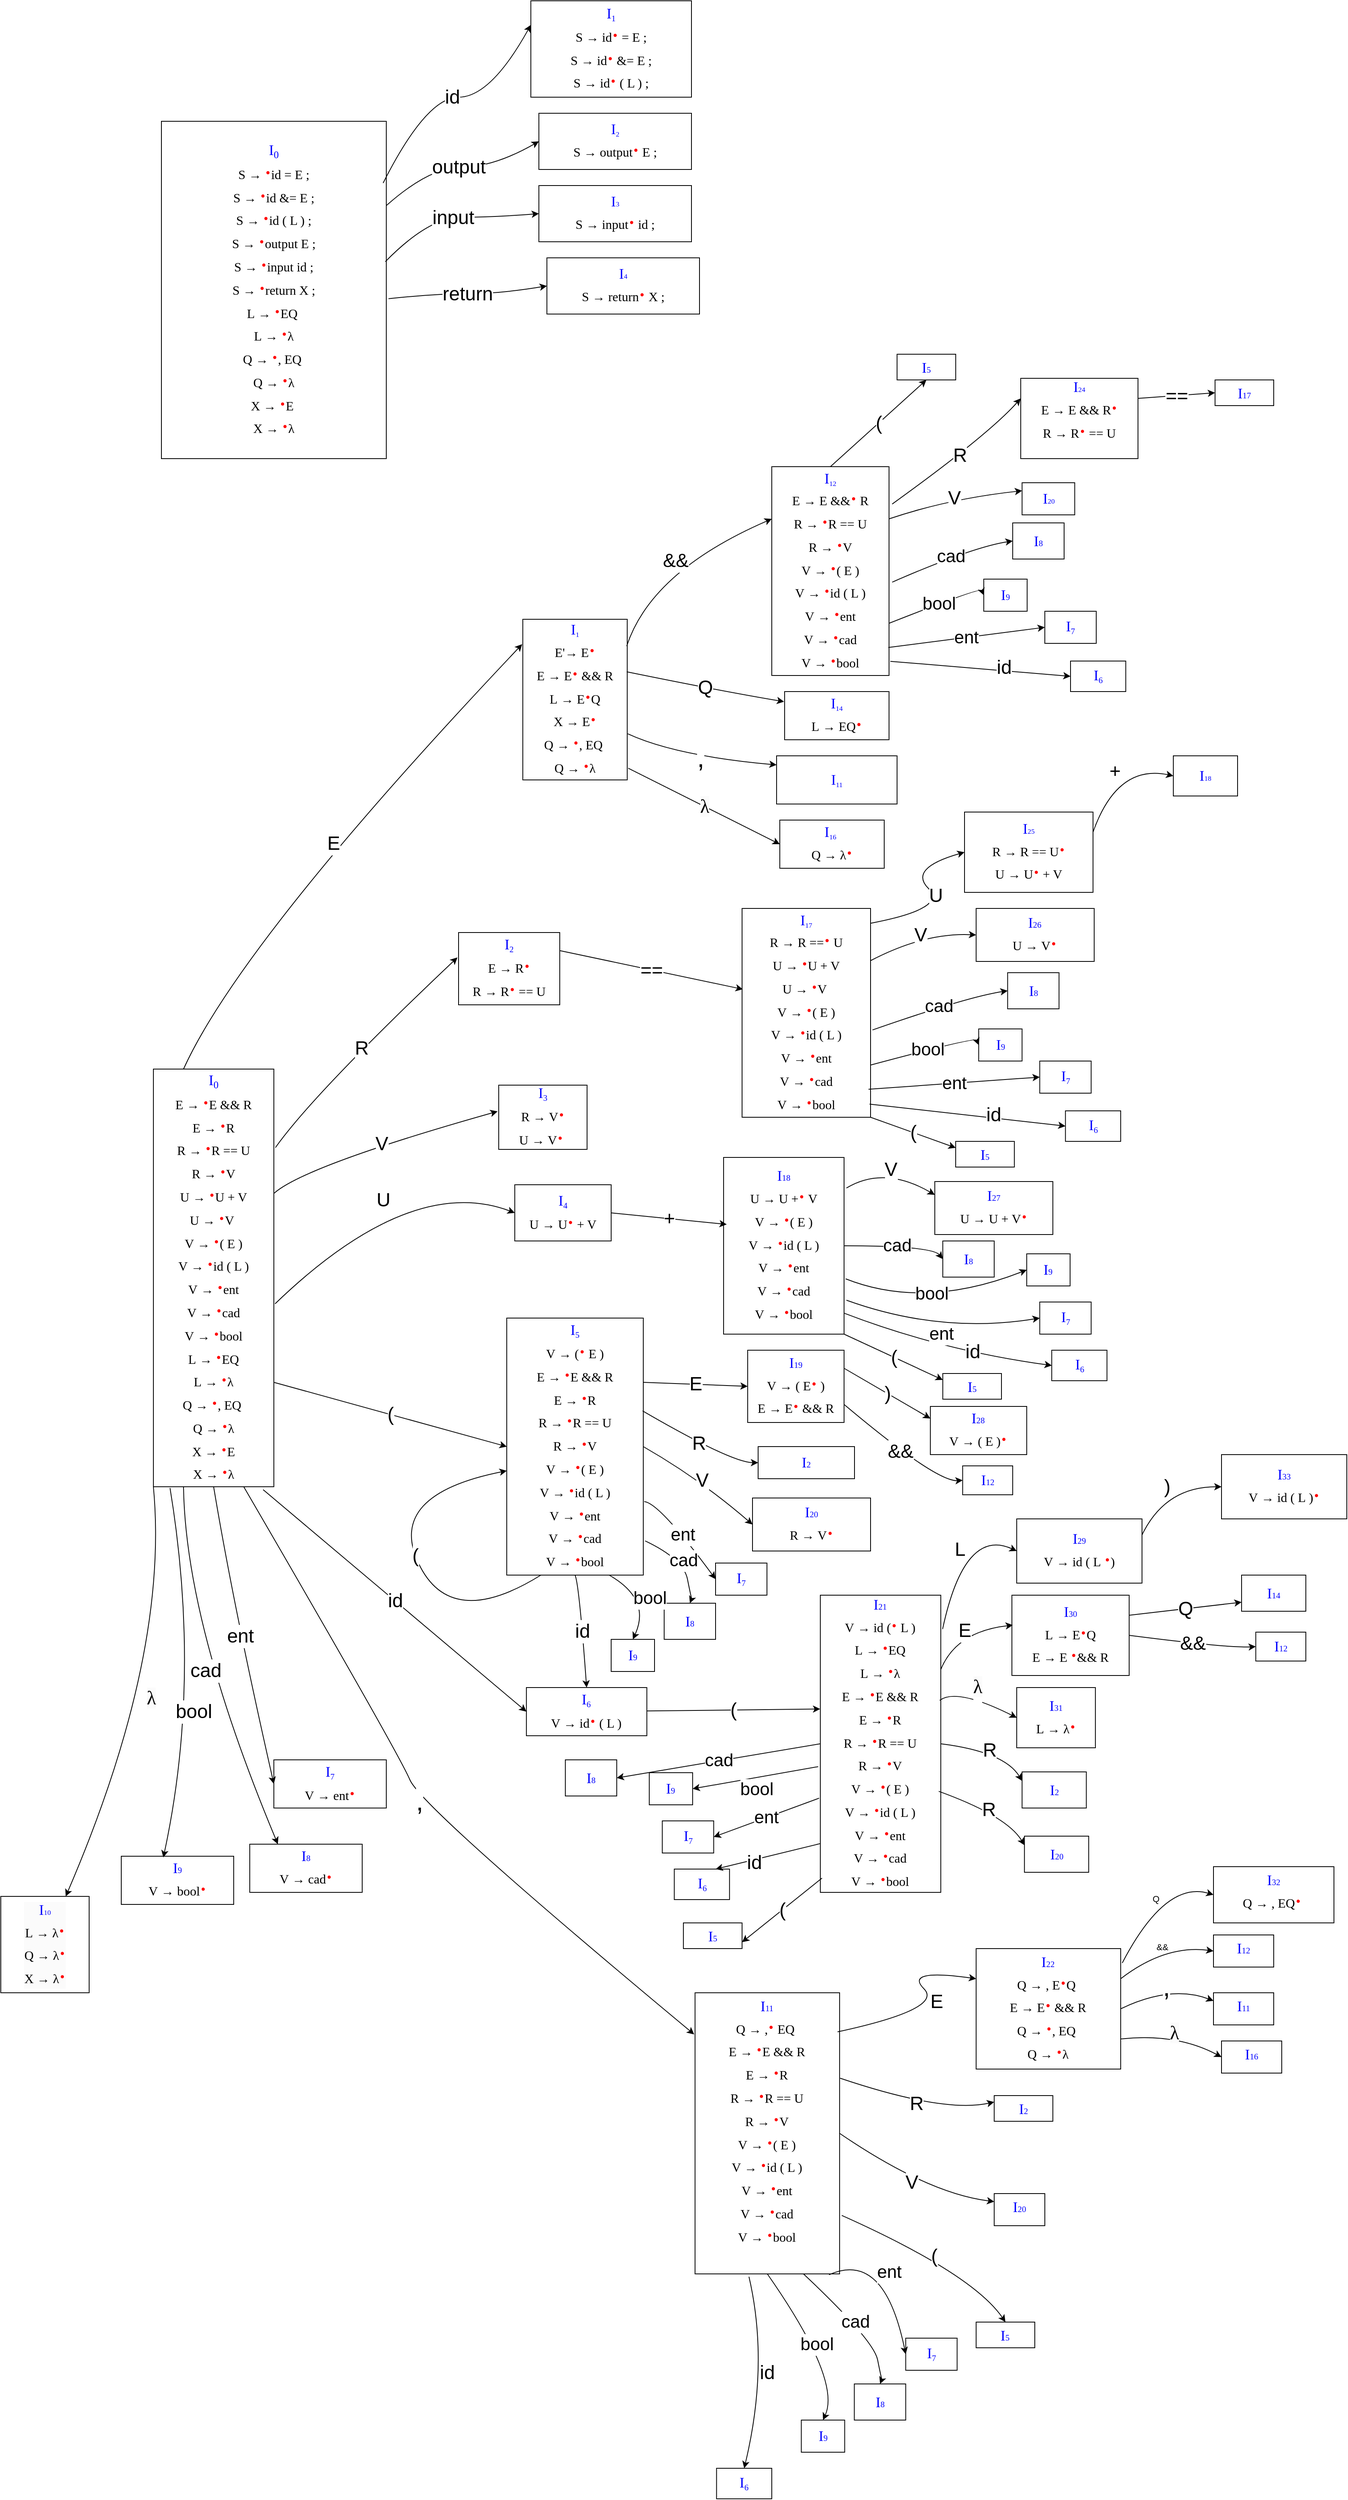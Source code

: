 <mxfile version="24.8.4">
  <diagram name="Page-1" id="vTIZOtBwd0aI4EKacb8R">
    <mxGraphModel dx="2442" dy="1972" grid="1" gridSize="10" guides="1" tooltips="1" connect="1" arrows="1" fold="1" page="1" pageScale="1" pageWidth="827" pageHeight="1169" math="0" shadow="0">
      <root>
        <mxCell id="0" />
        <mxCell id="1" parent="0" />
        <mxCell id="OQlrl0XOGkcaHMWlsuCT-11" value="&lt;div&gt;&lt;span style=&quot;font-size: 18px; color: rgb(0, 0, 255); font-family: &amp;quot;Lucida Console&amp;quot;; background-color: initial;&quot;&gt;I&lt;/span&gt;&lt;sub style=&quot;color: rgb(0, 0, 255); font-family: &amp;quot;Lucida Console&amp;quot;; background-color: initial;&quot;&gt;0&lt;/sub&gt;&lt;/div&gt;&lt;div style=&quot;font-size: 16px;&quot;&gt;&lt;font style=&quot;font-size: 16px;&quot;&gt;&lt;font style=&quot;font-size: 16px;&quot; face=&quot;Lucida Console&quot;&gt;E&lt;/font&gt;&lt;span style=&quot;background-color: initial;&quot;&gt;&lt;font style=&quot;font-size: 16px;&quot; face=&quot;Lucida Console&quot;&gt;&amp;nbsp;→&amp;nbsp;&lt;/font&gt;&lt;/span&gt;&lt;/font&gt;&lt;b style=&quot;background-color: initial; color: rgb(255, 0, 0); font-family: &amp;quot;Lucida Console&amp;quot;; font-size: 24px;&quot;&gt;·&lt;/b&gt;&lt;span style=&quot;font-family: &amp;quot;Lucida Console&amp;quot;; background-color: initial;&quot;&gt;E &amp;amp;&amp;amp; R&lt;/span&gt;&lt;/div&gt;&lt;div style=&quot;font-size: 16px;&quot;&gt;&lt;font face=&quot;Lucida Console&quot;&gt;E&lt;/font&gt;&lt;span style=&quot;background-color: initial;&quot;&gt;&lt;font face=&quot;Lucida Console&quot;&gt;&amp;nbsp;→&amp;nbsp;&lt;/font&gt;&lt;/span&gt;&lt;b style=&quot;background-color: initial; color: rgb(255, 0, 0); font-family: &amp;quot;Lucida Console&amp;quot;; font-size: 24px;&quot;&gt;·&lt;/b&gt;&lt;span style=&quot;font-family: &amp;quot;Lucida Console&amp;quot;; background-color: initial;&quot;&gt;&lt;/span&gt;&lt;span style=&quot;font-family: &amp;quot;Lucida Console&amp;quot;; background-color: initial;&quot;&gt;R&lt;/span&gt;&lt;/div&gt;&lt;div style=&quot;font-size: 16px;&quot;&gt;&lt;font style=&quot;font-size: 16px;&quot;&gt;&lt;span style=&quot;background-color: initial;&quot;&gt;&lt;font style=&quot;font-size: 16px;&quot; face=&quot;Lucida Console&quot;&gt;R&lt;/font&gt;&lt;/span&gt;&lt;span style=&quot;background-color: initial;&quot;&gt;&lt;font style=&quot;font-size: 16px;&quot; face=&quot;Lucida Console&quot;&gt;&amp;nbsp;→&amp;nbsp;&lt;/font&gt;&lt;/span&gt;&lt;/font&gt;&lt;b style=&quot;background-color: initial; color: rgb(255, 0, 0); font-family: &amp;quot;Lucida Console&amp;quot;; font-size: 24px;&quot;&gt;·&lt;/b&gt;&lt;span style=&quot;font-family: &amp;quot;Lucida Console&amp;quot;; background-color: initial;&quot;&gt;R == U&lt;/span&gt;&lt;/div&gt;&lt;div style=&quot;font-size: 16px;&quot;&gt;&lt;span style=&quot;background-color: initial;&quot;&gt;&lt;font face=&quot;Lucida Console&quot;&gt;R&lt;/font&gt;&lt;/span&gt;&lt;span style=&quot;background-color: initial;&quot;&gt;&lt;font face=&quot;Lucida Console&quot;&gt;&amp;nbsp;→&amp;nbsp;&lt;/font&gt;&lt;/span&gt;&lt;b style=&quot;background-color: initial; color: rgb(255, 0, 0); font-family: &amp;quot;Lucida Console&amp;quot;; font-size: 24px;&quot;&gt;·&lt;/b&gt;&lt;span style=&quot;font-family: &amp;quot;Lucida Console&amp;quot;; background-color: initial;&quot;&gt;&lt;/span&gt;&lt;span style=&quot;font-family: &amp;quot;Lucida Console&amp;quot;; background-color: initial;&quot;&gt;V&lt;/span&gt;&lt;/div&gt;&lt;div style=&quot;font-size: 16px;&quot;&gt;&lt;font style=&quot;font-size: 16px;&quot;&gt;&lt;span style=&quot;background-color: initial;&quot;&gt;&lt;font style=&quot;font-size: 16px;&quot; face=&quot;Lucida Console&quot;&gt;U&lt;/font&gt;&lt;/span&gt;&lt;span style=&quot;background-color: initial;&quot;&gt;&lt;font style=&quot;font-size: 16px;&quot; face=&quot;Lucida Console&quot;&gt;&amp;nbsp;→&amp;nbsp;&lt;/font&gt;&lt;/span&gt;&lt;/font&gt;&lt;b style=&quot;background-color: initial; color: rgb(255, 0, 0); font-family: &amp;quot;Lucida Console&amp;quot;; font-size: 24px;&quot;&gt;·&lt;/b&gt;&lt;span style=&quot;font-family: &amp;quot;Lucida Console&amp;quot;; background-color: initial;&quot;&gt;U + V&lt;/span&gt;&lt;/div&gt;&lt;div style=&quot;font-size: 16px;&quot;&gt;&lt;span style=&quot;background-color: initial;&quot;&gt;&lt;font face=&quot;Lucida Console&quot;&gt;U&lt;/font&gt;&lt;/span&gt;&lt;span style=&quot;background-color: initial;&quot;&gt;&lt;font face=&quot;Lucida Console&quot;&gt;&amp;nbsp;→&amp;nbsp;&lt;/font&gt;&lt;/span&gt;&lt;b style=&quot;background-color: initial; color: rgb(255, 0, 0); font-family: &amp;quot;Lucida Console&amp;quot;; font-size: 24px;&quot;&gt;·&lt;/b&gt;&lt;span style=&quot;font-family: &amp;quot;Lucida Console&amp;quot;; background-color: initial;&quot;&gt;&lt;/span&gt;&lt;span style=&quot;font-family: &amp;quot;Lucida Console&amp;quot;; background-color: initial;&quot;&gt;V&lt;/span&gt;&lt;span style=&quot;background-color: initial; font-family: &amp;quot;Lucida Console&amp;quot;;&quot;&gt;&amp;nbsp;&lt;/span&gt;&lt;/div&gt;&lt;div style=&quot;font-size: 16px;&quot;&gt;&lt;span style=&quot;background-color: initial;&quot;&gt;&lt;font face=&quot;Lucida Console&quot;&gt;V&lt;/font&gt;&lt;/span&gt;&lt;span style=&quot;background-color: initial;&quot;&gt;&lt;font face=&quot;Lucida Console&quot;&gt;&amp;nbsp;→&amp;nbsp;&lt;/font&gt;&lt;/span&gt;&lt;b style=&quot;background-color: initial; color: rgb(255, 0, 0); font-family: &amp;quot;Lucida Console&amp;quot;; font-size: 24px;&quot;&gt;·&lt;/b&gt;&lt;span style=&quot;font-family: &amp;quot;Lucida Console&amp;quot;; background-color: initial;&quot;&gt;&lt;/span&gt;&lt;span style=&quot;font-family: &amp;quot;Lucida Console&amp;quot;; background-color: initial;&quot;&gt;( E )&lt;/span&gt;&lt;/div&gt;&lt;div style=&quot;font-size: 16px;&quot;&gt;&lt;span style=&quot;background-color: initial;&quot;&gt;&lt;font face=&quot;Lucida Console&quot;&gt;V&lt;/font&gt;&lt;/span&gt;&lt;span style=&quot;background-color: initial;&quot;&gt;&lt;font face=&quot;Lucida Console&quot;&gt;&amp;nbsp;→&amp;nbsp;&lt;/font&gt;&lt;/span&gt;&lt;b style=&quot;background-color: initial; color: rgb(255, 0, 0); font-family: &amp;quot;Lucida Console&amp;quot;; font-size: 24px;&quot;&gt;·&lt;/b&gt;&lt;span style=&quot;font-family: &amp;quot;Lucida Console&amp;quot;; background-color: initial;&quot;&gt;&lt;/span&gt;&lt;span style=&quot;font-family: &amp;quot;Lucida Console&amp;quot;; background-color: initial;&quot;&gt;id ( L )&lt;/span&gt;&lt;/div&gt;&lt;div style=&quot;font-size: 16px;&quot;&gt;&lt;span style=&quot;background-color: initial;&quot;&gt;&lt;font face=&quot;Lucida Console&quot;&gt;V&lt;/font&gt;&lt;/span&gt;&lt;span style=&quot;background-color: initial;&quot;&gt;&lt;font face=&quot;Lucida Console&quot;&gt;&amp;nbsp;→&amp;nbsp;&lt;/font&gt;&lt;/span&gt;&lt;b style=&quot;background-color: initial; color: rgb(255, 0, 0); font-family: &amp;quot;Lucida Console&amp;quot;; font-size: 24px;&quot;&gt;·&lt;/b&gt;&lt;span style=&quot;font-family: &amp;quot;Lucida Console&amp;quot;; background-color: initial;&quot;&gt;&lt;/span&gt;&lt;span style=&quot;font-family: &amp;quot;Lucida Console&amp;quot;; background-color: initial;&quot;&gt;ent&lt;/span&gt;&lt;/div&gt;&lt;div style=&quot;font-size: 16px;&quot;&gt;&lt;span style=&quot;background-color: initial;&quot;&gt;&lt;font face=&quot;Lucida Console&quot;&gt;V&lt;/font&gt;&lt;/span&gt;&lt;span style=&quot;background-color: initial;&quot;&gt;&lt;font face=&quot;Lucida Console&quot;&gt;&amp;nbsp;→&amp;nbsp;&lt;/font&gt;&lt;/span&gt;&lt;b style=&quot;background-color: initial; color: rgb(255, 0, 0); font-family: &amp;quot;Lucida Console&amp;quot;; font-size: 24px;&quot;&gt;·&lt;/b&gt;&lt;span style=&quot;font-family: &amp;quot;Lucida Console&amp;quot;; background-color: initial;&quot;&gt;&lt;/span&gt;&lt;span style=&quot;font-family: &amp;quot;Lucida Console&amp;quot;; background-color: initial;&quot;&gt;cad&lt;/span&gt;&lt;/div&gt;&lt;div style=&quot;font-size: 16px;&quot;&gt;&lt;span style=&quot;background-color: initial;&quot;&gt;&lt;font face=&quot;Lucida Console&quot;&gt;V&lt;/font&gt;&lt;/span&gt;&lt;span style=&quot;background-color: initial;&quot;&gt;&lt;font face=&quot;Lucida Console&quot;&gt;&amp;nbsp;→&amp;nbsp;&lt;/font&gt;&lt;/span&gt;&lt;b style=&quot;background-color: initial; color: rgb(255, 0, 0); font-family: &amp;quot;Lucida Console&amp;quot;; font-size: 24px;&quot;&gt;·&lt;/b&gt;&lt;span style=&quot;font-family: &amp;quot;Lucida Console&amp;quot;; background-color: initial;&quot;&gt;&lt;/span&gt;&lt;span style=&quot;font-family: &amp;quot;Lucida Console&amp;quot;; background-color: initial;&quot;&gt;bool&lt;/span&gt;&lt;/div&gt;&lt;div style=&quot;font-size: 16px;&quot;&gt;&lt;div&gt;&lt;span style=&quot;background-color: initial;&quot;&gt;&lt;font face=&quot;Lucida Console&quot;&gt;L&lt;/font&gt;&lt;/span&gt;&lt;span style=&quot;background-color: initial;&quot;&gt;&lt;font face=&quot;Lucida Console&quot;&gt;&amp;nbsp;→&amp;nbsp;&lt;/font&gt;&lt;/span&gt;&lt;b style=&quot;background-color: initial; color: rgb(255, 0, 0); font-family: &amp;quot;Lucida Console&amp;quot;; font-size: 24px;&quot;&gt;·&lt;/b&gt;&lt;span style=&quot;background-color: initial;&quot;&gt;&lt;font face=&quot;Lucida Console&quot;&gt;EQ&lt;/font&gt;&lt;/span&gt;&lt;/div&gt;&lt;div&gt;&lt;span style=&quot;background-color: initial;&quot;&gt;&lt;font face=&quot;Lucida Console&quot;&gt;&lt;span style=&quot;font-family: Helvetica; background-color: initial;&quot;&gt;&lt;font face=&quot;Lucida Console&quot;&gt;L&lt;/font&gt;&lt;/span&gt;&lt;span style=&quot;font-family: Helvetica; background-color: initial;&quot;&gt;&lt;font face=&quot;Lucida Console&quot;&gt;&amp;nbsp;→&amp;nbsp;&lt;/font&gt;&lt;/span&gt;&lt;b style=&quot;background-color: initial; color: rgb(255, 0, 0); font-size: 24px;&quot;&gt;·&lt;/b&gt;&lt;/font&gt;&lt;/span&gt;&lt;span style=&quot;font-family: &amp;quot;Lucida Console&amp;quot;;&quot;&gt;λ&lt;/span&gt;&lt;/div&gt;&lt;div&gt;&lt;span style=&quot;background-color: initial;&quot;&gt;&lt;font face=&quot;Lucida Console&quot;&gt;Q&lt;/font&gt;&lt;/span&gt;&lt;span style=&quot;background-color: initial;&quot;&gt;&lt;font face=&quot;Lucida Console&quot;&gt;&amp;nbsp;→&amp;nbsp;&lt;/font&gt;&lt;/span&gt;&lt;b style=&quot;background-color: initial; color: rgb(255, 0, 0); font-family: &amp;quot;Lucida Console&amp;quot;; font-size: 24px;&quot;&gt;·&lt;/b&gt;&lt;span style=&quot;background-color: initial;&quot;&gt;&lt;font face=&quot;Lucida Console&quot;&gt;, EQ&amp;nbsp;&lt;/font&gt;&lt;/span&gt;&lt;/div&gt;&lt;div&gt;&lt;span style=&quot;background-color: initial;&quot;&gt;&lt;font face=&quot;Lucida Console&quot;&gt;&lt;span style=&quot;font-family: Helvetica; background-color: initial;&quot;&gt;&lt;font face=&quot;Lucida Console&quot;&gt;Q&lt;/font&gt;&lt;/span&gt;&lt;span style=&quot;font-family: Helvetica; background-color: initial;&quot;&gt;&lt;font face=&quot;Lucida Console&quot;&gt;&amp;nbsp;→&amp;nbsp;&lt;/font&gt;&lt;/span&gt;&lt;b style=&quot;background-color: initial; color: rgb(255, 0, 0); font-size: 24px;&quot;&gt;·&lt;/b&gt;&lt;/font&gt;&lt;/span&gt;&lt;span style=&quot;font-family: &amp;quot;Lucida Console&amp;quot;;&quot;&gt;λ&lt;/span&gt;&lt;/div&gt;&lt;div&gt;&lt;span style=&quot;background-color: initial;&quot;&gt;&lt;font face=&quot;Lucida Console&quot;&gt;X&lt;/font&gt;&lt;/span&gt;&lt;span style=&quot;background-color: initial;&quot;&gt;&lt;font face=&quot;Lucida Console&quot;&gt;&amp;nbsp;→&amp;nbsp;&lt;/font&gt;&lt;/span&gt;&lt;b style=&quot;background-color: initial; color: rgb(255, 0, 0); font-family: &amp;quot;Lucida Console&amp;quot;; font-size: 24px;&quot;&gt;·&lt;/b&gt;&lt;span style=&quot;background-color: initial;&quot;&gt;&lt;font face=&quot;Lucida Console&quot;&gt;E&lt;/font&gt;&lt;/span&gt;&lt;/div&gt;&lt;div&gt;&lt;span style=&quot;background-color: initial;&quot;&gt;&lt;font face=&quot;Lucida Console&quot;&gt;&lt;span style=&quot;font-family: Helvetica; background-color: initial;&quot;&gt;&lt;font face=&quot;Lucida Console&quot;&gt;X&lt;/font&gt;&lt;/span&gt;&lt;span style=&quot;font-family: Helvetica; background-color: initial;&quot;&gt;&lt;font face=&quot;Lucida Console&quot;&gt;&amp;nbsp;→&amp;nbsp;&lt;/font&gt;&lt;/span&gt;&lt;b style=&quot;background-color: initial; color: rgb(255, 0, 0); font-size: 24px;&quot;&gt;·&lt;/b&gt;&lt;/font&gt;&lt;/span&gt;&lt;span style=&quot;font-family: &amp;quot;Lucida Console&amp;quot;;&quot;&gt;λ&lt;/span&gt;&lt;/div&gt;&lt;/div&gt;" style="text;html=1;align=center;verticalAlign=middle;whiteSpace=wrap;rounded=0;fontSize=15;strokeColor=default;" parent="1" vertex="1">
          <mxGeometry x="30" y="1220" width="150" height="520" as="geometry" />
        </mxCell>
        <mxCell id="OQlrl0XOGkcaHMWlsuCT-13" value="&lt;div&gt;&lt;span style=&quot;font-size: 18px; color: rgb(0, 0, 255); font-family: &amp;quot;Lucida Console&amp;quot;; background-color: initial;&quot;&gt;I&lt;/span&gt;&lt;span style=&quot;color: rgb(0, 0, 255); font-family: &amp;quot;Lucida Console&amp;quot;; background-color: initial; font-size: 10.417px;&quot;&gt;&lt;sub&gt;1&lt;/sub&gt;&lt;/span&gt;&lt;/div&gt;&lt;div&gt;&lt;font style=&quot;font-size: 16px;&quot;&gt;&lt;font face=&quot;Lucida Console&quot;&gt;E&#39;&lt;/font&gt;&lt;span style=&quot;background-color: initial;&quot;&gt;&lt;font face=&quot;Lucida Console&quot;&gt;→&amp;nbsp;&lt;/font&gt;&lt;/span&gt;&lt;/font&gt;&lt;span style=&quot;font-size: 16px; background-color: initial; font-family: &amp;quot;Lucida Console&amp;quot;;&quot;&gt;E&lt;/span&gt;&lt;span style=&quot;color: rgb(0, 0, 255); font-family: &amp;quot;Lucida Console&amp;quot;; background-color: initial; font-size: 12.5px;&quot;&gt;&lt;sub&gt;&lt;/sub&gt;&lt;/span&gt;&lt;b style=&quot;background-color: initial; color: rgb(255, 0, 0); font-family: &amp;quot;Lucida Console&amp;quot;; font-size: 24px;&quot;&gt;·&lt;/b&gt;&lt;/div&gt;&lt;div style=&quot;font-size: 16px;&quot;&gt;&lt;font style=&quot;font-size: 16px;&quot;&gt;&lt;font style=&quot;font-size: 16px;&quot; face=&quot;Lucida Console&quot;&gt;E&lt;/font&gt;&lt;span style=&quot;background-color: initial;&quot;&gt;&lt;font style=&quot;font-size: 16px;&quot; face=&quot;Lucida Console&quot;&gt;&amp;nbsp;→&amp;nbsp;&lt;/font&gt;&lt;/span&gt;&lt;/font&gt;&lt;span style=&quot;font-family: &amp;quot;Lucida Console&amp;quot;; background-color: initial;&quot;&gt;E&lt;/span&gt;&lt;b style=&quot;background-color: initial; color: rgb(255, 0, 0); font-family: &amp;quot;Lucida Console&amp;quot;; font-size: 24px;&quot;&gt;·&lt;/b&gt;&lt;span style=&quot;background-color: initial; font-family: &amp;quot;Lucida Console&amp;quot;;&quot;&gt;&amp;nbsp;&amp;amp;&amp;amp; R&lt;/span&gt;&lt;/div&gt;&lt;div style=&quot;font-size: 16px;&quot;&gt;&lt;span style=&quot;background-color: initial;&quot;&gt;&lt;font face=&quot;Lucida Console&quot;&gt;L&lt;/font&gt;&lt;/span&gt;&lt;span style=&quot;background-color: initial;&quot;&gt;&lt;font face=&quot;Lucida Console&quot;&gt;&amp;nbsp;→&amp;nbsp;&lt;/font&gt;&lt;/span&gt;&lt;span style=&quot;background-color: initial;&quot;&gt;&lt;font face=&quot;Lucida Console&quot;&gt;E&lt;/font&gt;&lt;/span&gt;&lt;b style=&quot;background-color: initial; color: rgb(255, 0, 0); font-family: &amp;quot;Lucida Console&amp;quot;; font-size: 24px;&quot;&gt;·&lt;/b&gt;&lt;span style=&quot;font-family: &amp;quot;Lucida Console&amp;quot;; background-color: initial;&quot;&gt;Q&lt;/span&gt;&lt;/div&gt;&lt;div style=&quot;font-size: 16px;&quot;&gt;&lt;span style=&quot;background-color: initial;&quot;&gt;&lt;font face=&quot;Lucida Console&quot;&gt;X&lt;/font&gt;&lt;/span&gt;&lt;span style=&quot;background-color: initial;&quot;&gt;&lt;font face=&quot;Lucida Console&quot;&gt;&amp;nbsp;→&amp;nbsp;&lt;/font&gt;&lt;/span&gt;&lt;span style=&quot;background-color: initial;&quot;&gt;&lt;font face=&quot;Lucida Console&quot;&gt;E&lt;/font&gt;&lt;/span&gt;&lt;span style=&quot;background-color: initial;&quot;&gt;&lt;font face=&quot;Lucida Console&quot;&gt;&lt;/font&gt;&lt;/span&gt;&lt;b style=&quot;background-color: initial; color: rgb(255, 0, 0); font-family: &amp;quot;Lucida Console&amp;quot;; font-size: 24px;&quot;&gt;·&lt;/b&gt;&lt;/div&gt;&lt;div style=&quot;font-size: 16px;&quot;&gt;&lt;div&gt;&lt;span style=&quot;background-color: initial;&quot;&gt;&lt;font face=&quot;Lucida Console&quot;&gt;Q&lt;/font&gt;&lt;/span&gt;&lt;span style=&quot;background-color: initial;&quot;&gt;&lt;font face=&quot;Lucida Console&quot;&gt;&amp;nbsp;→&amp;nbsp;&lt;/font&gt;&lt;/span&gt;&lt;b style=&quot;background-color: initial; color: rgb(255, 0, 0); font-family: &amp;quot;Lucida Console&amp;quot;; font-size: 24px;&quot;&gt;·&lt;/b&gt;&lt;span style=&quot;background-color: initial;&quot;&gt;&lt;font face=&quot;Lucida Console&quot;&gt;, EQ&amp;nbsp;&lt;/font&gt;&lt;/span&gt;&lt;/div&gt;&lt;div&gt;&lt;span style=&quot;background-color: initial;&quot;&gt;&lt;font face=&quot;Lucida Console&quot;&gt;&lt;span style=&quot;font-family: Helvetica; background-color: initial;&quot;&gt;&lt;font face=&quot;Lucida Console&quot;&gt;Q&lt;/font&gt;&lt;/span&gt;&lt;span style=&quot;font-family: Helvetica; background-color: initial;&quot;&gt;&lt;font face=&quot;Lucida Console&quot;&gt;&amp;nbsp;→&amp;nbsp;&lt;/font&gt;&lt;/span&gt;&lt;b style=&quot;background-color: initial; color: rgb(255, 0, 0); font-size: 24px;&quot;&gt;·&lt;/b&gt;&lt;/font&gt;&lt;/span&gt;&lt;span style=&quot;font-family: &amp;quot;Lucida Console&amp;quot;;&quot;&gt;λ&lt;/span&gt;&lt;/div&gt;&lt;/div&gt;" style="text;html=1;align=center;verticalAlign=middle;whiteSpace=wrap;rounded=0;fontSize=15;strokeColor=default;" parent="1" vertex="1">
          <mxGeometry x="490" y="660" width="130" height="200" as="geometry" />
        </mxCell>
        <mxCell id="OQlrl0XOGkcaHMWlsuCT-14" value="&lt;div&gt;&lt;span style=&quot;font-size: 18px; color: rgb(0, 0, 255); font-family: &amp;quot;Lucida Console&amp;quot;; background-color: initial;&quot;&gt;I&lt;/span&gt;&lt;span style=&quot;color: rgb(0, 0, 255); font-family: &amp;quot;Lucida Console&amp;quot;; background-color: initial; font-size: 12.5px;&quot;&gt;&lt;sub&gt;2&lt;/sub&gt;&lt;/span&gt;&lt;/div&gt;&lt;div style=&quot;font-size: 16px;&quot;&gt;&lt;font face=&quot;Lucida Console&quot;&gt;E&lt;/font&gt;&lt;span style=&quot;background-color: initial;&quot;&gt;&lt;font face=&quot;Lucida Console&quot;&gt;&amp;nbsp;→&amp;nbsp;&lt;/font&gt;&lt;/span&gt;&lt;span style=&quot;font-family: &amp;quot;Lucida Console&amp;quot;; background-color: initial;&quot;&gt;R&lt;/span&gt;&lt;b style=&quot;background-color: initial; color: rgb(255, 0, 0); font-family: &amp;quot;Lucida Console&amp;quot;; font-size: 24px;&quot;&gt;·&lt;/b&gt;&lt;/div&gt;&lt;div style=&quot;font-size: 16px;&quot;&gt;&lt;font style=&quot;font-size: 16px;&quot;&gt;&lt;span style=&quot;background-color: initial;&quot;&gt;&lt;font style=&quot;font-size: 16px;&quot; face=&quot;Lucida Console&quot;&gt;R&lt;/font&gt;&lt;/span&gt;&lt;span style=&quot;background-color: initial;&quot;&gt;&lt;font style=&quot;font-size: 16px;&quot; face=&quot;Lucida Console&quot;&gt;&amp;nbsp;→&amp;nbsp;&lt;/font&gt;&lt;/span&gt;&lt;/font&gt;&lt;span style=&quot;font-family: &amp;quot;Lucida Console&amp;quot;; background-color: initial;&quot;&gt;R&lt;/span&gt;&lt;b style=&quot;background-color: initial; color: rgb(255, 0, 0); font-family: &amp;quot;Lucida Console&amp;quot;; font-size: 24px;&quot;&gt;·&lt;/b&gt;&lt;span style=&quot;background-color: initial; font-family: &amp;quot;Lucida Console&amp;quot;;&quot;&gt;&amp;nbsp;== U&lt;/span&gt;&lt;/div&gt;" style="text;html=1;align=center;verticalAlign=middle;whiteSpace=wrap;rounded=0;fontSize=15;strokeColor=default;" parent="1" vertex="1">
          <mxGeometry x="410" y="1050" width="126" height="90" as="geometry" />
        </mxCell>
        <mxCell id="OQlrl0XOGkcaHMWlsuCT-15" value="&lt;div&gt;&lt;span style=&quot;font-size: 18px; color: rgb(0, 0, 255); font-family: &amp;quot;Lucida Console&amp;quot;; background-color: initial;&quot;&gt;I&lt;/span&gt;&lt;span style=&quot;color: rgb(0, 0, 255); font-family: &amp;quot;Lucida Console&amp;quot;; background-color: initial; font-size: 12.5px;&quot;&gt;&lt;sub&gt;3&lt;/sub&gt;&lt;/span&gt;&lt;/div&gt;&lt;div style=&quot;font-size: 16px;&quot;&gt;&lt;span style=&quot;background-color: initial;&quot;&gt;&lt;font face=&quot;Lucida Console&quot;&gt;R&lt;/font&gt;&lt;/span&gt;&lt;span style=&quot;background-color: initial;&quot;&gt;&lt;font face=&quot;Lucida Console&quot;&gt;&amp;nbsp;→&amp;nbsp;&lt;/font&gt;&lt;/span&gt;&lt;span style=&quot;font-family: &amp;quot;Lucida Console&amp;quot;; background-color: initial;&quot;&gt;V&lt;/span&gt;&lt;b style=&quot;background-color: initial; color: rgb(255, 0, 0); font-family: &amp;quot;Lucida Console&amp;quot;; font-size: 24px;&quot;&gt;·&lt;/b&gt;&lt;/div&gt;&lt;div style=&quot;font-size: 16px;&quot;&gt;&lt;span style=&quot;background-color: initial;&quot;&gt;&lt;font face=&quot;Lucida Console&quot;&gt;U&lt;/font&gt;&lt;/span&gt;&lt;span style=&quot;background-color: initial;&quot;&gt;&lt;font face=&quot;Lucida Console&quot;&gt;&amp;nbsp;→&amp;nbsp;&lt;/font&gt;&lt;/span&gt;&lt;span style=&quot;font-family: &amp;quot;Lucida Console&amp;quot;; background-color: initial;&quot;&gt;V&lt;/span&gt;&lt;b style=&quot;background-color: initial; color: rgb(255, 0, 0); font-family: &amp;quot;Lucida Console&amp;quot;; font-size: 24px;&quot;&gt;·&lt;/b&gt;&lt;span style=&quot;background-color: initial; font-family: &amp;quot;Lucida Console&amp;quot;;&quot;&gt;&amp;nbsp;&lt;/span&gt;&lt;/div&gt;" style="text;html=1;align=center;verticalAlign=middle;whiteSpace=wrap;rounded=0;fontSize=15;strokeColor=default;" parent="1" vertex="1">
          <mxGeometry x="460" y="1240" width="110" height="80" as="geometry" />
        </mxCell>
        <mxCell id="OQlrl0XOGkcaHMWlsuCT-16" value="&lt;div&gt;&lt;span style=&quot;font-size: 18px; color: rgb(0, 0, 255); font-family: &amp;quot;Lucida Console&amp;quot;; background-color: initial;&quot;&gt;I&lt;/span&gt;&lt;span style=&quot;color: rgb(0, 0, 255); font-family: &amp;quot;Lucida Console&amp;quot;; background-color: initial; font-size: 12.5px;&quot;&gt;&lt;sub&gt;4&lt;/sub&gt;&lt;/span&gt;&lt;/div&gt;&lt;div style=&quot;font-size: 16px;&quot;&gt;&lt;font style=&quot;font-size: 16px;&quot;&gt;&lt;span style=&quot;background-color: initial;&quot;&gt;&lt;font style=&quot;font-size: 16px;&quot; face=&quot;Lucida Console&quot;&gt;U&lt;/font&gt;&lt;/span&gt;&lt;span style=&quot;background-color: initial;&quot;&gt;&lt;font style=&quot;font-size: 16px;&quot; face=&quot;Lucida Console&quot;&gt;&amp;nbsp;→&amp;nbsp;&lt;/font&gt;&lt;/span&gt;&lt;/font&gt;&lt;span style=&quot;font-family: &amp;quot;Lucida Console&amp;quot;; background-color: initial;&quot;&gt;U&lt;/span&gt;&lt;b style=&quot;background-color: initial; color: rgb(255, 0, 0); font-family: &amp;quot;Lucida Console&amp;quot;; font-size: 24px;&quot;&gt;·&lt;/b&gt;&lt;span style=&quot;background-color: initial; font-family: &amp;quot;Lucida Console&amp;quot;;&quot;&gt;&amp;nbsp;+ V&lt;/span&gt;&lt;/div&gt;" style="text;html=1;align=center;verticalAlign=middle;whiteSpace=wrap;rounded=0;fontSize=15;strokeColor=default;" parent="1" vertex="1">
          <mxGeometry x="480" y="1364" width="120" height="70" as="geometry" />
        </mxCell>
        <mxCell id="OQlrl0XOGkcaHMWlsuCT-17" value="&lt;div&gt;&lt;span style=&quot;font-size: 18px; color: rgb(0, 0, 255); font-family: &amp;quot;Lucida Console&amp;quot;; background-color: initial;&quot;&gt;I&lt;/span&gt;&lt;span style=&quot;color: rgb(0, 0, 255); font-family: &amp;quot;Lucida Console&amp;quot;; background-color: initial; font-size: 12.5px;&quot;&gt;&lt;sub&gt;5&lt;/sub&gt;&lt;/span&gt;&lt;/div&gt;&lt;div style=&quot;font-size: 16px;&quot;&gt;&lt;span style=&quot;background-color: initial;&quot;&gt;&lt;font face=&quot;Lucida Console&quot;&gt;V&lt;/font&gt;&lt;/span&gt;&lt;span style=&quot;background-color: initial;&quot;&gt;&lt;font face=&quot;Lucida Console&quot;&gt;&amp;nbsp;→&amp;nbsp;&lt;/font&gt;&lt;/span&gt;&lt;span style=&quot;font-family: &amp;quot;Lucida Console&amp;quot;; background-color: initial;&quot;&gt;(&lt;/span&gt;&lt;b style=&quot;background-color: initial; color: rgb(255, 0, 0); font-family: &amp;quot;Lucida Console&amp;quot;; font-size: 24px;&quot;&gt;·&lt;/b&gt;&lt;span style=&quot;background-color: initial; font-family: &amp;quot;Lucida Console&amp;quot;;&quot;&gt;&amp;nbsp;E )&lt;/span&gt;&lt;/div&gt;&lt;div style=&quot;font-size: 16px;&quot;&gt;&lt;div&gt;&lt;font face=&quot;Lucida Console&quot;&gt;E&lt;/font&gt;&lt;span style=&quot;background-color: initial;&quot;&gt;&lt;font face=&quot;Lucida Console&quot;&gt;&amp;nbsp;→&amp;nbsp;&lt;/font&gt;&lt;/span&gt;&lt;b style=&quot;background-color: initial; color: rgb(255, 0, 0); font-family: &amp;quot;Lucida Console&amp;quot;; font-size: 24px;&quot;&gt;·&lt;/b&gt;&lt;span style=&quot;font-family: &amp;quot;Lucida Console&amp;quot;; background-color: initial;&quot;&gt;E &amp;amp;&amp;amp; R&lt;/span&gt;&lt;/div&gt;&lt;div&gt;&lt;font face=&quot;Lucida Console&quot;&gt;E&lt;/font&gt;&lt;span style=&quot;background-color: initial;&quot;&gt;&lt;font face=&quot;Lucida Console&quot;&gt;&amp;nbsp;→&amp;nbsp;&lt;/font&gt;&lt;/span&gt;&lt;b style=&quot;background-color: initial; color: rgb(255, 0, 0); font-family: &amp;quot;Lucida Console&amp;quot;; font-size: 24px;&quot;&gt;·&lt;/b&gt;&lt;span style=&quot;font-family: &amp;quot;Lucida Console&amp;quot;; background-color: initial;&quot;&gt;&lt;/span&gt;&lt;span style=&quot;font-family: &amp;quot;Lucida Console&amp;quot;; background-color: initial;&quot;&gt;R&lt;/span&gt;&lt;/div&gt;&lt;div&gt;&lt;span style=&quot;background-color: initial;&quot;&gt;&lt;font face=&quot;Lucida Console&quot;&gt;R&lt;/font&gt;&lt;/span&gt;&lt;span style=&quot;background-color: initial;&quot;&gt;&lt;font face=&quot;Lucida Console&quot;&gt;&amp;nbsp;→&amp;nbsp;&lt;/font&gt;&lt;/span&gt;&lt;b style=&quot;background-color: initial; color: rgb(255, 0, 0); font-family: &amp;quot;Lucida Console&amp;quot;; font-size: 24px;&quot;&gt;·&lt;/b&gt;&lt;span style=&quot;font-family: &amp;quot;Lucida Console&amp;quot;; background-color: initial;&quot;&gt;R == U&lt;/span&gt;&lt;/div&gt;&lt;div&gt;&lt;span style=&quot;background-color: initial;&quot;&gt;&lt;font face=&quot;Lucida Console&quot;&gt;R&lt;/font&gt;&lt;/span&gt;&lt;span style=&quot;background-color: initial;&quot;&gt;&lt;font face=&quot;Lucida Console&quot;&gt;&amp;nbsp;→&amp;nbsp;&lt;/font&gt;&lt;/span&gt;&lt;b style=&quot;background-color: initial; color: rgb(255, 0, 0); font-family: &amp;quot;Lucida Console&amp;quot;; font-size: 24px;&quot;&gt;·&lt;/b&gt;&lt;span style=&quot;font-family: &amp;quot;Lucida Console&amp;quot;; background-color: initial;&quot;&gt;&lt;/span&gt;&lt;span style=&quot;font-family: &amp;quot;Lucida Console&amp;quot;; background-color: initial;&quot;&gt;V&lt;/span&gt;&lt;/div&gt;&lt;div&gt;&lt;div&gt;&lt;span style=&quot;background-color: initial;&quot;&gt;&lt;font face=&quot;Lucida Console&quot;&gt;V&lt;/font&gt;&lt;/span&gt;&lt;span style=&quot;background-color: initial;&quot;&gt;&lt;font face=&quot;Lucida Console&quot;&gt;&amp;nbsp;→&amp;nbsp;&lt;/font&gt;&lt;/span&gt;&lt;b style=&quot;background-color: initial; color: rgb(255, 0, 0); font-family: &amp;quot;Lucida Console&amp;quot;; font-size: 24px;&quot;&gt;·&lt;/b&gt;&lt;span style=&quot;font-family: &amp;quot;Lucida Console&amp;quot;; background-color: initial;&quot;&gt;&lt;/span&gt;&lt;span style=&quot;font-family: &amp;quot;Lucida Console&amp;quot;; background-color: initial;&quot;&gt;( E )&lt;/span&gt;&lt;/div&gt;&lt;div&gt;&lt;span style=&quot;background-color: initial;&quot;&gt;&lt;font face=&quot;Lucida Console&quot;&gt;V&lt;/font&gt;&lt;/span&gt;&lt;span style=&quot;background-color: initial;&quot;&gt;&lt;font face=&quot;Lucida Console&quot;&gt;&amp;nbsp;→&amp;nbsp;&lt;/font&gt;&lt;/span&gt;&lt;b style=&quot;background-color: initial; color: rgb(255, 0, 0); font-family: &amp;quot;Lucida Console&amp;quot;; font-size: 24px;&quot;&gt;·&lt;/b&gt;&lt;span style=&quot;font-family: &amp;quot;Lucida Console&amp;quot;; background-color: initial;&quot;&gt;&lt;/span&gt;&lt;span style=&quot;font-family: &amp;quot;Lucida Console&amp;quot;; background-color: initial;&quot;&gt;id ( L )&lt;/span&gt;&lt;/div&gt;&lt;div&gt;&lt;span style=&quot;background-color: initial;&quot;&gt;&lt;font face=&quot;Lucida Console&quot;&gt;V&lt;/font&gt;&lt;/span&gt;&lt;span style=&quot;background-color: initial;&quot;&gt;&lt;font face=&quot;Lucida Console&quot;&gt;&amp;nbsp;→&amp;nbsp;&lt;/font&gt;&lt;/span&gt;&lt;b style=&quot;background-color: initial; color: rgb(255, 0, 0); font-family: &amp;quot;Lucida Console&amp;quot;; font-size: 24px;&quot;&gt;·&lt;/b&gt;&lt;span style=&quot;font-family: &amp;quot;Lucida Console&amp;quot;; background-color: initial;&quot;&gt;&lt;/span&gt;&lt;span style=&quot;font-family: &amp;quot;Lucida Console&amp;quot;; background-color: initial;&quot;&gt;ent&lt;/span&gt;&lt;/div&gt;&lt;div&gt;&lt;span style=&quot;background-color: initial;&quot;&gt;&lt;font face=&quot;Lucida Console&quot;&gt;V&lt;/font&gt;&lt;/span&gt;&lt;span style=&quot;background-color: initial;&quot;&gt;&lt;font face=&quot;Lucida Console&quot;&gt;&amp;nbsp;→&amp;nbsp;&lt;/font&gt;&lt;/span&gt;&lt;b style=&quot;background-color: initial; color: rgb(255, 0, 0); font-family: &amp;quot;Lucida Console&amp;quot;; font-size: 24px;&quot;&gt;·&lt;/b&gt;&lt;span style=&quot;font-family: &amp;quot;Lucida Console&amp;quot;; background-color: initial;&quot;&gt;&lt;/span&gt;&lt;span style=&quot;font-family: &amp;quot;Lucida Console&amp;quot;; background-color: initial;&quot;&gt;cad&lt;/span&gt;&lt;/div&gt;&lt;div&gt;&lt;span style=&quot;background-color: initial;&quot;&gt;&lt;font face=&quot;Lucida Console&quot;&gt;V&lt;/font&gt;&lt;/span&gt;&lt;span style=&quot;background-color: initial;&quot;&gt;&lt;font face=&quot;Lucida Console&quot;&gt;&amp;nbsp;→&amp;nbsp;&lt;/font&gt;&lt;/span&gt;&lt;b style=&quot;background-color: initial; color: rgb(255, 0, 0); font-family: &amp;quot;Lucida Console&amp;quot;; font-size: 24px;&quot;&gt;·&lt;/b&gt;&lt;span style=&quot;font-family: &amp;quot;Lucida Console&amp;quot;; background-color: initial;&quot;&gt;&lt;/span&gt;&lt;span style=&quot;font-family: &amp;quot;Lucida Console&amp;quot;; background-color: initial;&quot;&gt;bool&lt;/span&gt;&lt;/div&gt;&lt;/div&gt;&lt;/div&gt;" style="text;html=1;align=center;verticalAlign=middle;whiteSpace=wrap;rounded=0;fontSize=15;strokeColor=default;" parent="1" vertex="1">
          <mxGeometry x="470" y="1530" width="170" height="320" as="geometry" />
        </mxCell>
        <mxCell id="OQlrl0XOGkcaHMWlsuCT-18" value="&lt;div&gt;&lt;span style=&quot;font-size: 18px; color: rgb(0, 0, 255); font-family: &amp;quot;Lucida Console&amp;quot;; background-color: initial;&quot;&gt;I&lt;/span&gt;&lt;span style=&quot;color: rgb(0, 0, 255); font-family: &amp;quot;Lucida Console&amp;quot;; background-color: initial; font-size: 12.5px;&quot;&gt;&lt;sub&gt;6&lt;/sub&gt;&lt;/span&gt;&lt;/div&gt;&lt;div style=&quot;font-size: 16px;&quot;&gt;&lt;span style=&quot;background-color: initial;&quot;&gt;&lt;font face=&quot;Lucida Console&quot;&gt;V&lt;/font&gt;&lt;/span&gt;&lt;span style=&quot;background-color: initial;&quot;&gt;&lt;font face=&quot;Lucida Console&quot;&gt;&amp;nbsp;→&amp;nbsp;&lt;/font&gt;&lt;/span&gt;&lt;span style=&quot;font-family: &amp;quot;Lucida Console&amp;quot;; background-color: initial;&quot;&gt;id&lt;/span&gt;&lt;b style=&quot;background-color: initial; color: rgb(255, 0, 0); font-family: &amp;quot;Lucida Console&amp;quot;; font-size: 24px;&quot;&gt;·&lt;/b&gt;&lt;span style=&quot;background-color: initial; font-family: &amp;quot;Lucida Console&amp;quot;;&quot;&gt;&amp;nbsp;( L )&lt;br&gt;&lt;/span&gt;&lt;/div&gt;" style="text;html=1;align=center;verticalAlign=middle;whiteSpace=wrap;rounded=0;fontSize=15;strokeColor=default;" parent="1" vertex="1">
          <mxGeometry x="494.45" y="1990" width="150" height="60" as="geometry" />
        </mxCell>
        <mxCell id="OQlrl0XOGkcaHMWlsuCT-19" value="&lt;div&gt;&lt;span style=&quot;font-size: 18px; color: rgb(0, 0, 255); font-family: &amp;quot;Lucida Console&amp;quot;; background-color: initial;&quot;&gt;I&lt;/span&gt;&lt;span style=&quot;color: rgb(0, 0, 255); font-family: &amp;quot;Lucida Console&amp;quot;; background-color: initial; font-size: 12.5px;&quot;&gt;&lt;sub&gt;7&lt;/sub&gt;&lt;/span&gt;&lt;/div&gt;&lt;div style=&quot;font-size: 16px;&quot;&gt;&lt;span style=&quot;background-color: initial;&quot;&gt;&lt;font face=&quot;Lucida Console&quot;&gt;V&lt;/font&gt;&lt;/span&gt;&lt;span style=&quot;background-color: initial;&quot;&gt;&lt;font face=&quot;Lucida Console&quot;&gt;&amp;nbsp;→&amp;nbsp;&lt;/font&gt;&lt;/span&gt;&lt;span style=&quot;font-family: &amp;quot;Lucida Console&amp;quot;; background-color: initial;&quot;&gt;ent&lt;/span&gt;&lt;b style=&quot;background-color: initial; color: rgb(255, 0, 0); font-family: &amp;quot;Lucida Console&amp;quot;; font-size: 24px;&quot;&gt;·&lt;/b&gt;&lt;/div&gt;" style="text;html=1;align=center;verticalAlign=middle;whiteSpace=wrap;rounded=0;fontSize=15;strokeColor=default;" parent="1" vertex="1">
          <mxGeometry x="180" y="2080" width="140" height="60" as="geometry" />
        </mxCell>
        <mxCell id="OQlrl0XOGkcaHMWlsuCT-20" value="&lt;div&gt;&lt;span style=&quot;font-size: 18px; color: rgb(0, 0, 255); font-family: &amp;quot;Lucida Console&amp;quot;; background-color: initial;&quot;&gt;I&lt;/span&gt;&lt;span style=&quot;color: rgb(0, 0, 255); font-family: &amp;quot;Lucida Console&amp;quot;; background-color: initial; font-size: 10.417px;&quot;&gt;8&lt;/span&gt;&lt;/div&gt;&lt;div style=&quot;font-size: 16px;&quot;&gt;&lt;span style=&quot;background-color: initial;&quot;&gt;&lt;font face=&quot;Lucida Console&quot;&gt;V&lt;/font&gt;&lt;/span&gt;&lt;span style=&quot;background-color: initial;&quot;&gt;&lt;font face=&quot;Lucida Console&quot;&gt;&amp;nbsp;→ cad&lt;/font&gt;&lt;/span&gt;&lt;b style=&quot;background-color: initial; color: rgb(255, 0, 0); font-family: &amp;quot;Lucida Console&amp;quot;; font-size: 24px;&quot;&gt;·&lt;/b&gt;&lt;/div&gt;" style="text;html=1;align=center;verticalAlign=middle;whiteSpace=wrap;rounded=0;fontSize=15;strokeColor=default;" parent="1" vertex="1">
          <mxGeometry x="150" y="2185" width="140" height="60" as="geometry" />
        </mxCell>
        <mxCell id="OQlrl0XOGkcaHMWlsuCT-21" value="&lt;div&gt;&lt;span style=&quot;font-size: 18px; color: rgb(0, 0, 255); font-family: &amp;quot;Lucida Console&amp;quot;; background-color: initial;&quot;&gt;I&lt;/span&gt;&lt;span style=&quot;color: rgb(0, 0, 255); font-family: &amp;quot;Lucida Console&amp;quot;; background-color: initial; font-size: 10.417px;&quot;&gt;9&lt;/span&gt;&lt;/div&gt;&lt;div style=&quot;font-size: 16px;&quot;&gt;&lt;span style=&quot;background-color: initial;&quot;&gt;&lt;font face=&quot;Lucida Console&quot;&gt;V&lt;/font&gt;&lt;/span&gt;&lt;span style=&quot;background-color: initial;&quot;&gt;&lt;font face=&quot;Lucida Console&quot;&gt;&amp;nbsp;→ bool&lt;/font&gt;&lt;/span&gt;&lt;b style=&quot;background-color: initial; color: rgb(255, 0, 0); font-family: &amp;quot;Lucida Console&amp;quot;; font-size: 24px;&quot;&gt;·&lt;/b&gt;&lt;/div&gt;" style="text;html=1;align=center;verticalAlign=middle;whiteSpace=wrap;rounded=0;fontSize=15;strokeColor=default;" parent="1" vertex="1">
          <mxGeometry x="-10" y="2200" width="140" height="60" as="geometry" />
        </mxCell>
        <mxCell id="OQlrl0XOGkcaHMWlsuCT-22" value="&lt;div&gt;&lt;span style=&quot;font-size: 18px; color: rgb(0, 0, 255); font-family: &amp;quot;Lucida Console&amp;quot;; background-color: initial;&quot;&gt;I&lt;/span&gt;&lt;span style=&quot;color: rgb(0, 0, 255); font-family: &amp;quot;Lucida Console&amp;quot;; background-color: initial; font-size: 10.417px;&quot;&gt;&lt;sub&gt;12&lt;/sub&gt;&lt;/span&gt;&lt;/div&gt;&lt;div style=&quot;font-size: 16px;&quot;&gt;&lt;font style=&quot;font-size: 16px;&quot;&gt;&lt;font style=&quot;font-size: 16px;&quot; face=&quot;Lucida Console&quot;&gt;E&lt;/font&gt;&lt;span style=&quot;background-color: initial;&quot;&gt;&lt;font style=&quot;font-size: 16px;&quot; face=&quot;Lucida Console&quot;&gt;&amp;nbsp;→&amp;nbsp;&lt;/font&gt;&lt;/span&gt;&lt;/font&gt;&lt;span style=&quot;font-family: &amp;quot;Lucida Console&amp;quot;; background-color: initial;&quot;&gt;E&lt;/span&gt;&lt;span style=&quot;background-color: initial; font-family: &amp;quot;Lucida Console&amp;quot;;&quot;&gt;&amp;nbsp;&amp;amp;&amp;amp;&lt;/span&gt;&lt;b style=&quot;background-color: initial; color: rgb(255, 0, 0); font-family: &amp;quot;Lucida Console&amp;quot;; font-size: 24px;&quot;&gt;·&lt;/b&gt;&lt;span style=&quot;background-color: initial; font-family: &amp;quot;Lucida Console&amp;quot;;&quot;&gt;&amp;nbsp;R&lt;/span&gt;&lt;/div&gt;&lt;div style=&quot;font-size: 16px;&quot;&gt;&lt;div&gt;&lt;span style=&quot;background-color: initial;&quot;&gt;&lt;font face=&quot;Lucida Console&quot;&gt;R&lt;/font&gt;&lt;/span&gt;&lt;span style=&quot;background-color: initial;&quot;&gt;&lt;font face=&quot;Lucida Console&quot;&gt;&amp;nbsp;→&amp;nbsp;&lt;/font&gt;&lt;/span&gt;&lt;b style=&quot;background-color: initial; color: rgb(255, 0, 0); font-family: &amp;quot;Lucida Console&amp;quot;; font-size: 24px;&quot;&gt;·&lt;/b&gt;&lt;span style=&quot;font-family: &amp;quot;Lucida Console&amp;quot;; background-color: initial;&quot;&gt;R == U&lt;/span&gt;&lt;/div&gt;&lt;div&gt;&lt;span style=&quot;background-color: initial;&quot;&gt;&lt;font face=&quot;Lucida Console&quot;&gt;R&lt;/font&gt;&lt;/span&gt;&lt;span style=&quot;background-color: initial;&quot;&gt;&lt;font face=&quot;Lucida Console&quot;&gt;&amp;nbsp;→&amp;nbsp;&lt;/font&gt;&lt;/span&gt;&lt;b style=&quot;background-color: initial; color: rgb(255, 0, 0); font-family: &amp;quot;Lucida Console&amp;quot;; font-size: 24px;&quot;&gt;·&lt;/b&gt;&lt;span style=&quot;font-family: &amp;quot;Lucida Console&amp;quot;; background-color: initial;&quot;&gt;&lt;/span&gt;&lt;span style=&quot;font-family: &amp;quot;Lucida Console&amp;quot;; background-color: initial;&quot;&gt;V&lt;/span&gt;&lt;/div&gt;&lt;div&gt;&lt;div&gt;&lt;span style=&quot;background-color: initial;&quot;&gt;&lt;font face=&quot;Lucida Console&quot;&gt;V&lt;/font&gt;&lt;/span&gt;&lt;span style=&quot;background-color: initial;&quot;&gt;&lt;font face=&quot;Lucida Console&quot;&gt;&amp;nbsp;→&amp;nbsp;&lt;/font&gt;&lt;/span&gt;&lt;b style=&quot;background-color: initial; color: rgb(255, 0, 0); font-family: &amp;quot;Lucida Console&amp;quot;; font-size: 24px;&quot;&gt;·&lt;/b&gt;&lt;span style=&quot;font-family: &amp;quot;Lucida Console&amp;quot;; background-color: initial;&quot;&gt;&lt;/span&gt;&lt;span style=&quot;font-family: &amp;quot;Lucida Console&amp;quot;; background-color: initial;&quot;&gt;( E )&lt;/span&gt;&lt;/div&gt;&lt;div&gt;&lt;span style=&quot;background-color: initial;&quot;&gt;&lt;font face=&quot;Lucida Console&quot;&gt;V&lt;/font&gt;&lt;/span&gt;&lt;span style=&quot;background-color: initial;&quot;&gt;&lt;font face=&quot;Lucida Console&quot;&gt;&amp;nbsp;→&amp;nbsp;&lt;/font&gt;&lt;/span&gt;&lt;b style=&quot;background-color: initial; color: rgb(255, 0, 0); font-family: &amp;quot;Lucida Console&amp;quot;; font-size: 24px;&quot;&gt;·&lt;/b&gt;&lt;span style=&quot;font-family: &amp;quot;Lucida Console&amp;quot;; background-color: initial;&quot;&gt;&lt;/span&gt;&lt;span style=&quot;font-family: &amp;quot;Lucida Console&amp;quot;; background-color: initial;&quot;&gt;id ( L )&lt;/span&gt;&lt;/div&gt;&lt;div&gt;&lt;span style=&quot;background-color: initial;&quot;&gt;&lt;font face=&quot;Lucida Console&quot;&gt;V&lt;/font&gt;&lt;/span&gt;&lt;span style=&quot;background-color: initial;&quot;&gt;&lt;font face=&quot;Lucida Console&quot;&gt;&amp;nbsp;→&amp;nbsp;&lt;/font&gt;&lt;/span&gt;&lt;b style=&quot;background-color: initial; color: rgb(255, 0, 0); font-family: &amp;quot;Lucida Console&amp;quot;; font-size: 24px;&quot;&gt;·&lt;/b&gt;&lt;span style=&quot;font-family: &amp;quot;Lucida Console&amp;quot;; background-color: initial;&quot;&gt;&lt;/span&gt;&lt;span style=&quot;font-family: &amp;quot;Lucida Console&amp;quot;; background-color: initial;&quot;&gt;ent&lt;/span&gt;&lt;/div&gt;&lt;div&gt;&lt;span style=&quot;background-color: initial;&quot;&gt;&lt;font face=&quot;Lucida Console&quot;&gt;V&lt;/font&gt;&lt;/span&gt;&lt;span style=&quot;background-color: initial;&quot;&gt;&lt;font face=&quot;Lucida Console&quot;&gt;&amp;nbsp;→&amp;nbsp;&lt;/font&gt;&lt;/span&gt;&lt;b style=&quot;background-color: initial; color: rgb(255, 0, 0); font-family: &amp;quot;Lucida Console&amp;quot;; font-size: 24px;&quot;&gt;·&lt;/b&gt;&lt;span style=&quot;font-family: &amp;quot;Lucida Console&amp;quot;; background-color: initial;&quot;&gt;&lt;/span&gt;&lt;span style=&quot;font-family: &amp;quot;Lucida Console&amp;quot;; background-color: initial;&quot;&gt;cad&lt;/span&gt;&lt;/div&gt;&lt;div&gt;&lt;span style=&quot;background-color: initial;&quot;&gt;&lt;font face=&quot;Lucida Console&quot;&gt;V&lt;/font&gt;&lt;/span&gt;&lt;span style=&quot;background-color: initial;&quot;&gt;&lt;font face=&quot;Lucida Console&quot;&gt;&amp;nbsp;→&amp;nbsp;&lt;/font&gt;&lt;/span&gt;&lt;b style=&quot;background-color: initial; color: rgb(255, 0, 0); font-family: &amp;quot;Lucida Console&amp;quot;; font-size: 24px;&quot;&gt;·&lt;/b&gt;&lt;span style=&quot;font-family: &amp;quot;Lucida Console&amp;quot;; background-color: initial;&quot;&gt;&lt;/span&gt;&lt;span style=&quot;font-family: &amp;quot;Lucida Console&amp;quot;; background-color: initial;&quot;&gt;bool&lt;/span&gt;&lt;/div&gt;&lt;/div&gt;&lt;/div&gt;" style="text;html=1;align=center;verticalAlign=middle;whiteSpace=wrap;rounded=0;fontSize=15;strokeColor=default;" parent="1" vertex="1">
          <mxGeometry x="800" y="470" width="146" height="260" as="geometry" />
        </mxCell>
        <mxCell id="OQlrl0XOGkcaHMWlsuCT-29" value="&lt;div style=&quot;forced-color-adjust: none; color: rgb(0, 0, 0); font-family: Helvetica; font-style: normal; font-variant-ligatures: normal; font-variant-caps: normal; font-weight: 400; letter-spacing: normal; orphans: 2; text-indent: 0px; text-transform: none; widows: 2; word-spacing: 0px; -webkit-text-stroke-width: 0px; white-space: normal; background-color: rgb(251, 251, 251); text-decoration-thickness: initial; text-decoration-style: initial; text-decoration-color: initial;&quot;&gt;&lt;span style=&quot;font-size: 18px; forced-color-adjust: none; color: rgb(0, 0, 255); font-family: &amp;quot;Lucida Console&amp;quot;; background-color: initial;&quot;&gt;I&lt;/span&gt;&lt;span style=&quot;forced-color-adjust: none; color: rgb(0, 0, 255); font-family: &amp;quot;Lucida Console&amp;quot;; background-color: initial; font-size: 8.681px;&quot;&gt;10&lt;/span&gt;&lt;/div&gt;&lt;div style=&quot;forced-color-adjust: none; color: rgb(0, 0, 0); font-family: Helvetica; font-style: normal; font-variant-ligatures: normal; font-variant-caps: normal; font-weight: 400; letter-spacing: normal; orphans: 2; text-indent: 0px; text-transform: none; widows: 2; word-spacing: 0px; -webkit-text-stroke-width: 0px; white-space: normal; background-color: rgb(251, 251, 251); text-decoration-thickness: initial; text-decoration-style: initial; text-decoration-color: initial; font-size: 16px;&quot;&gt;&lt;div style=&quot;forced-color-adjust: none;&quot;&gt;&lt;span style=&quot;forced-color-adjust: none; background-color: initial;&quot;&gt;&lt;font style=&quot;forced-color-adjust: none;&quot; face=&quot;Lucida Console&quot;&gt;&lt;span style=&quot;font-family: Helvetica; background-color: initial;&quot;&gt;&lt;font face=&quot;Lucida Console&quot;&gt;L&lt;/font&gt;&lt;/span&gt;&lt;span style=&quot;font-family: Helvetica; background-color: initial;&quot;&gt;&lt;font face=&quot;Lucida Console&quot;&gt;&amp;nbsp;→&amp;nbsp;&lt;/font&gt;&lt;/span&gt;&lt;/font&gt;&lt;/span&gt;&lt;span style=&quot;font-family: &amp;quot;Lucida Console&amp;quot;;&quot;&gt;λ&lt;/span&gt;&lt;b style=&quot;font-family: &amp;quot;Lucida Console&amp;quot;; background-color: initial; color: rgb(255, 0, 0); font-size: 24px;&quot;&gt;·&lt;/b&gt;&lt;/div&gt;&lt;div style=&quot;forced-color-adjust: none;&quot;&gt;&lt;span style=&quot;forced-color-adjust: none; background-color: initial;&quot;&gt;&lt;font style=&quot;forced-color-adjust: none;&quot; face=&quot;Lucida Console&quot;&gt;&lt;span style=&quot;font-family: Helvetica; background-color: initial;&quot;&gt;&lt;font face=&quot;Lucida Console&quot;&gt;Q&lt;/font&gt;&lt;/span&gt;&lt;span style=&quot;font-family: Helvetica; background-color: initial;&quot;&gt;&lt;font face=&quot;Lucida Console&quot;&gt;&amp;nbsp;→&amp;nbsp;&lt;/font&gt;&lt;/span&gt;&lt;/font&gt;&lt;/span&gt;&lt;span style=&quot;font-family: &amp;quot;Lucida Console&amp;quot;;&quot;&gt;λ&lt;/span&gt;&lt;b style=&quot;font-family: &amp;quot;Lucida Console&amp;quot;; background-color: initial; color: rgb(255, 0, 0); font-size: 24px;&quot;&gt;·&lt;/b&gt;&lt;/div&gt;&lt;div style=&quot;forced-color-adjust: none;&quot;&gt;&lt;span style=&quot;forced-color-adjust: none; background-color: initial;&quot;&gt;&lt;font style=&quot;forced-color-adjust: none;&quot; face=&quot;Lucida Console&quot;&gt;&lt;span style=&quot;font-family: Helvetica; background-color: initial;&quot;&gt;&lt;font face=&quot;Lucida Console&quot;&gt;X&lt;/font&gt;&lt;/span&gt;&lt;span style=&quot;font-family: Helvetica; background-color: initial;&quot;&gt;&lt;font face=&quot;Lucida Console&quot;&gt;&amp;nbsp;→&amp;nbsp;&lt;/font&gt;&lt;/span&gt;&lt;/font&gt;&lt;/span&gt;&lt;span style=&quot;font-family: &amp;quot;Lucida Console&amp;quot;;&quot;&gt;λ&lt;/span&gt;&lt;b style=&quot;font-family: &amp;quot;Lucida Console&amp;quot;; background-color: initial; color: rgb(255, 0, 0); font-size: 24px;&quot;&gt;·&lt;/b&gt;&lt;/div&gt;&lt;/div&gt;" style="text;whiteSpace=wrap;html=1;strokeColor=default;align=center;" parent="1" vertex="1">
          <mxGeometry x="-160" y="2250" width="110" height="120" as="geometry" />
        </mxCell>
        <mxCell id="OQlrl0XOGkcaHMWlsuCT-30" value="&lt;div style=&quot;forced-color-adjust: none; color: rgb(0, 0, 0); font-family: Helvetica; font-style: normal; font-variant-ligatures: normal; font-variant-caps: normal; font-weight: 400; letter-spacing: normal; orphans: 2; text-indent: 0px; text-transform: none; widows: 2; word-spacing: 0px; -webkit-text-stroke-width: 0px; white-space: normal; text-decoration-thickness: initial; text-decoration-style: initial; text-decoration-color: initial;&quot;&gt;&lt;span style=&quot;font-size: 18px; forced-color-adjust: none; color: rgb(0, 0, 255); font-family: &amp;quot;Lucida Console&amp;quot;;&quot;&gt;I&lt;/span&gt;&lt;span style=&quot;forced-color-adjust: none; color: rgb(0, 0, 255); font-family: &amp;quot;Lucida Console&amp;quot;; font-size: 10.417px;&quot;&gt;11&lt;/span&gt;&lt;/div&gt;&lt;div style=&quot;forced-color-adjust: none; color: rgb(0, 0, 0); font-family: Helvetica; font-style: normal; font-variant-ligatures: normal; font-variant-caps: normal; font-weight: 400; letter-spacing: normal; orphans: 2; text-indent: 0px; text-transform: none; widows: 2; word-spacing: 0px; -webkit-text-stroke-width: 0px; white-space: normal; text-decoration-thickness: initial; text-decoration-style: initial; text-decoration-color: initial; font-size: 16px;&quot;&gt;&lt;div style=&quot;forced-color-adjust: none;&quot;&gt;&lt;span style=&quot;forced-color-adjust: none;&quot;&gt;&lt;font style=&quot;forced-color-adjust: none;&quot; face=&quot;Lucida Console&quot;&gt;Q&lt;/font&gt;&lt;/span&gt;&lt;span style=&quot;forced-color-adjust: none;&quot;&gt;&lt;font style=&quot;forced-color-adjust: none;&quot; face=&quot;Lucida Console&quot;&gt;&amp;nbsp;→&amp;nbsp;&lt;/font&gt;&lt;/span&gt;&lt;span style=&quot;forced-color-adjust: none;&quot;&gt;&lt;font style=&quot;forced-color-adjust: none;&quot; face=&quot;Lucida Console&quot;&gt;,&lt;/font&gt;&lt;/span&gt;&lt;b style=&quot;color: rgb(255, 0, 0); font-family: &amp;quot;Lucida Console&amp;quot;; font-size: 24px;&quot;&gt;·&lt;/b&gt;&lt;span style=&quot;font-family: &amp;quot;Lucida Console&amp;quot;;&quot;&gt;&amp;nbsp;EQ&amp;nbsp;&lt;/span&gt;&lt;/div&gt;&lt;div style=&quot;forced-color-adjust: none;&quot;&gt;&lt;div&gt;&lt;div&gt;&lt;div&gt;&lt;font face=&quot;Lucida Console&quot;&gt;E&lt;/font&gt;&lt;span style=&quot;&quot;&gt;&lt;font face=&quot;Lucida Console&quot;&gt;&amp;nbsp;→&amp;nbsp;&lt;/font&gt;&lt;/span&gt;&lt;b style=&quot;color: rgb(255, 0, 0); font-family: &amp;quot;Lucida Console&amp;quot;; font-size: 24px;&quot;&gt;·&lt;/b&gt;&lt;span style=&quot;font-family: &amp;quot;Lucida Console&amp;quot;;&quot;&gt;E &amp;amp;&amp;amp; R&lt;/span&gt;&lt;/div&gt;&lt;div&gt;&lt;font face=&quot;Lucida Console&quot;&gt;E&lt;/font&gt;&lt;span style=&quot;&quot;&gt;&lt;font face=&quot;Lucida Console&quot;&gt;&amp;nbsp;→&amp;nbsp;&lt;/font&gt;&lt;/span&gt;&lt;b style=&quot;color: rgb(255, 0, 0); font-family: &amp;quot;Lucida Console&amp;quot;; font-size: 24px;&quot;&gt;·&lt;/b&gt;&lt;span style=&quot;font-family: &amp;quot;Lucida Console&amp;quot;;&quot;&gt;&lt;/span&gt;&lt;span style=&quot;font-family: &amp;quot;Lucida Console&amp;quot;;&quot;&gt;R&lt;/span&gt;&lt;/div&gt;&lt;/div&gt;&lt;div&gt;&lt;div&gt;&lt;span style=&quot;&quot;&gt;&lt;font face=&quot;Lucida Console&quot;&gt;R&lt;/font&gt;&lt;/span&gt;&lt;span style=&quot;&quot;&gt;&lt;font face=&quot;Lucida Console&quot;&gt;&amp;nbsp;→&amp;nbsp;&lt;/font&gt;&lt;/span&gt;&lt;b style=&quot;color: rgb(255, 0, 0); font-family: &amp;quot;Lucida Console&amp;quot;; font-size: 24px;&quot;&gt;·&lt;/b&gt;&lt;span style=&quot;font-family: &amp;quot;Lucida Console&amp;quot;;&quot;&gt;R == U&lt;/span&gt;&lt;/div&gt;&lt;div&gt;&lt;span style=&quot;&quot;&gt;&lt;font face=&quot;Lucida Console&quot;&gt;R&lt;/font&gt;&lt;/span&gt;&lt;span style=&quot;&quot;&gt;&lt;font face=&quot;Lucida Console&quot;&gt;&amp;nbsp;→&amp;nbsp;&lt;/font&gt;&lt;/span&gt;&lt;b style=&quot;color: rgb(255, 0, 0); font-family: &amp;quot;Lucida Console&amp;quot;; font-size: 24px;&quot;&gt;·&lt;/b&gt;&lt;span style=&quot;font-family: &amp;quot;Lucida Console&amp;quot;;&quot;&gt;&lt;/span&gt;&lt;span style=&quot;font-family: &amp;quot;Lucida Console&amp;quot;;&quot;&gt;V&lt;/span&gt;&lt;/div&gt;&lt;/div&gt;&lt;div&gt;&lt;div&gt;&lt;span style=&quot;&quot;&gt;&lt;font face=&quot;Lucida Console&quot;&gt;V&lt;/font&gt;&lt;/span&gt;&lt;span style=&quot;&quot;&gt;&lt;font face=&quot;Lucida Console&quot;&gt;&amp;nbsp;→&amp;nbsp;&lt;/font&gt;&lt;/span&gt;&lt;b style=&quot;color: rgb(255, 0, 0); font-family: &amp;quot;Lucida Console&amp;quot;; font-size: 24px;&quot;&gt;·&lt;/b&gt;&lt;span style=&quot;font-family: &amp;quot;Lucida Console&amp;quot;;&quot;&gt;&lt;/span&gt;&lt;span style=&quot;font-family: &amp;quot;Lucida Console&amp;quot;;&quot;&gt;( E )&lt;/span&gt;&lt;/div&gt;&lt;div&gt;&lt;span style=&quot;&quot;&gt;&lt;font face=&quot;Lucida Console&quot;&gt;V&lt;/font&gt;&lt;/span&gt;&lt;span style=&quot;&quot;&gt;&lt;font face=&quot;Lucida Console&quot;&gt;&amp;nbsp;→&amp;nbsp;&lt;/font&gt;&lt;/span&gt;&lt;b style=&quot;color: rgb(255, 0, 0); font-family: &amp;quot;Lucida Console&amp;quot;; font-size: 24px;&quot;&gt;·&lt;/b&gt;&lt;span style=&quot;font-family: &amp;quot;Lucida Console&amp;quot;;&quot;&gt;&lt;/span&gt;&lt;span style=&quot;font-family: &amp;quot;Lucida Console&amp;quot;;&quot;&gt;id ( L )&lt;/span&gt;&lt;/div&gt;&lt;div&gt;&lt;span style=&quot;&quot;&gt;&lt;font face=&quot;Lucida Console&quot;&gt;V&lt;/font&gt;&lt;/span&gt;&lt;span style=&quot;&quot;&gt;&lt;font face=&quot;Lucida Console&quot;&gt;&amp;nbsp;→&amp;nbsp;&lt;/font&gt;&lt;/span&gt;&lt;b style=&quot;color: rgb(255, 0, 0); font-family: &amp;quot;Lucida Console&amp;quot;; font-size: 24px;&quot;&gt;·&lt;/b&gt;&lt;span style=&quot;font-family: &amp;quot;Lucida Console&amp;quot;;&quot;&gt;&lt;/span&gt;&lt;span style=&quot;font-family: &amp;quot;Lucida Console&amp;quot;;&quot;&gt;ent&lt;/span&gt;&lt;/div&gt;&lt;div&gt;&lt;span style=&quot;&quot;&gt;&lt;font face=&quot;Lucida Console&quot;&gt;V&lt;/font&gt;&lt;/span&gt;&lt;span style=&quot;&quot;&gt;&lt;font face=&quot;Lucida Console&quot;&gt;&amp;nbsp;→&amp;nbsp;&lt;/font&gt;&lt;/span&gt;&lt;b style=&quot;color: rgb(255, 0, 0); font-family: &amp;quot;Lucida Console&amp;quot;; font-size: 24px;&quot;&gt;·&lt;/b&gt;&lt;span style=&quot;font-family: &amp;quot;Lucida Console&amp;quot;;&quot;&gt;&lt;/span&gt;&lt;span style=&quot;font-family: &amp;quot;Lucida Console&amp;quot;;&quot;&gt;cad&lt;/span&gt;&lt;/div&gt;&lt;div&gt;&lt;span style=&quot;&quot;&gt;&lt;font face=&quot;Lucida Console&quot;&gt;V&lt;/font&gt;&lt;/span&gt;&lt;span style=&quot;&quot;&gt;&lt;font face=&quot;Lucida Console&quot;&gt;&amp;nbsp;→&amp;nbsp;&lt;/font&gt;&lt;/span&gt;&lt;b style=&quot;color: rgb(255, 0, 0); font-family: &amp;quot;Lucida Console&amp;quot;; font-size: 24px;&quot;&gt;·&lt;/b&gt;&lt;span style=&quot;font-family: &amp;quot;Lucida Console&amp;quot;;&quot;&gt;&lt;/span&gt;&lt;span style=&quot;font-family: &amp;quot;Lucida Console&amp;quot;;&quot;&gt;bool&lt;/span&gt;&lt;/div&gt;&lt;/div&gt;&lt;/div&gt;&lt;/div&gt;&lt;/div&gt;" style="text;whiteSpace=wrap;html=1;strokeColor=default;align=center;fillColor=none;labelBackgroundColor=none;" parent="1" vertex="1">
          <mxGeometry x="704.45" y="2370" width="180" height="350" as="geometry" />
        </mxCell>
        <mxCell id="OQlrl0XOGkcaHMWlsuCT-31" value="&lt;font style=&quot;font-size: 24px;&quot;&gt;E&lt;/font&gt;" style="curved=1;endArrow=classic;html=1;rounded=0;exitX=0.25;exitY=0;exitDx=0;exitDy=0;entryX=-0.006;entryY=0.155;entryDx=0;entryDy=0;entryPerimeter=0;" parent="1" source="OQlrl0XOGkcaHMWlsuCT-11" target="OQlrl0XOGkcaHMWlsuCT-13" edge="1">
          <mxGeometry width="50" height="50" relative="1" as="geometry">
            <mxPoint x="90" y="1060" as="sourcePoint" />
            <mxPoint x="140" y="1010" as="targetPoint" />
            <Array as="points">
              <mxPoint x="140" y="1060" />
            </Array>
          </mxGeometry>
        </mxCell>
        <mxCell id="OQlrl0XOGkcaHMWlsuCT-32" value="&lt;font style=&quot;font-size: 24px;&quot;&gt;R&lt;/font&gt;" style="curved=1;endArrow=classic;html=1;rounded=0;exitX=1.013;exitY=0.188;exitDx=0;exitDy=0;exitPerimeter=0;entryX=-0.011;entryY=0.344;entryDx=0;entryDy=0;entryPerimeter=0;" parent="1" source="OQlrl0XOGkcaHMWlsuCT-11" target="OQlrl0XOGkcaHMWlsuCT-14" edge="1">
          <mxGeometry width="50" height="50" relative="1" as="geometry">
            <mxPoint x="230" y="1300" as="sourcePoint" />
            <mxPoint x="280" y="1250" as="targetPoint" />
            <Array as="points">
              <mxPoint x="230" y="1250" />
            </Array>
          </mxGeometry>
        </mxCell>
        <mxCell id="OQlrl0XOGkcaHMWlsuCT-35" value="&lt;font style=&quot;font-size: 24px;&quot;&gt;V&lt;/font&gt;" style="curved=1;endArrow=classic;html=1;rounded=0;exitX=1.003;exitY=0.297;exitDx=0;exitDy=0;exitPerimeter=0;entryX=-0.013;entryY=0.408;entryDx=0;entryDy=0;entryPerimeter=0;" parent="1" source="OQlrl0XOGkcaHMWlsuCT-11" target="OQlrl0XOGkcaHMWlsuCT-15" edge="1">
          <mxGeometry width="50" height="50" relative="1" as="geometry">
            <mxPoint x="220" y="1390" as="sourcePoint" />
            <mxPoint x="270" y="1340" as="targetPoint" />
            <Array as="points">
              <mxPoint x="220" y="1340" />
            </Array>
          </mxGeometry>
        </mxCell>
        <mxCell id="OQlrl0XOGkcaHMWlsuCT-38" value="&lt;font style=&quot;font-size: 24px;&quot;&gt;(&lt;/font&gt;" style="endArrow=classic;html=1;rounded=0;entryX=0;entryY=0.5;entryDx=0;entryDy=0;exitX=1;exitY=0.75;exitDx=0;exitDy=0;" parent="1" source="OQlrl0XOGkcaHMWlsuCT-11" target="OQlrl0XOGkcaHMWlsuCT-17" edge="1">
          <mxGeometry width="50" height="50" relative="1" as="geometry">
            <mxPoint x="290" y="1700" as="sourcePoint" />
            <mxPoint x="340" y="1650" as="targetPoint" />
          </mxGeometry>
        </mxCell>
        <mxCell id="OQlrl0XOGkcaHMWlsuCT-40" value="&lt;font style=&quot;font-size: 24px;&quot;&gt;id&lt;/font&gt;" style="endArrow=classic;html=1;rounded=0;exitX=0.911;exitY=1.007;exitDx=0;exitDy=0;entryX=0;entryY=0.5;entryDx=0;entryDy=0;exitPerimeter=0;" parent="1" source="OQlrl0XOGkcaHMWlsuCT-11" target="OQlrl0XOGkcaHMWlsuCT-18" edge="1">
          <mxGeometry width="50" height="50" relative="1" as="geometry">
            <mxPoint x="186.95" y="1900" as="sourcePoint" />
            <mxPoint x="234.45" y="1960" as="targetPoint" />
          </mxGeometry>
        </mxCell>
        <mxCell id="OQlrl0XOGkcaHMWlsuCT-45" value="&lt;font style=&quot;font-size: 24px;&quot;&gt;ent&lt;/font&gt;" style="curved=1;endArrow=classic;html=1;rounded=0;exitX=0.5;exitY=1;exitDx=0;exitDy=0;entryX=0;entryY=0.5;entryDx=0;entryDy=0;" parent="1" source="OQlrl0XOGkcaHMWlsuCT-11" target="OQlrl0XOGkcaHMWlsuCT-19" edge="1">
          <mxGeometry width="50" height="50" relative="1" as="geometry">
            <mxPoint x="150" y="1940" as="sourcePoint" />
            <mxPoint x="200" y="1890" as="targetPoint" />
            <Array as="points">
              <mxPoint x="130" y="1890" />
            </Array>
          </mxGeometry>
        </mxCell>
        <mxCell id="OQlrl0XOGkcaHMWlsuCT-47" value="&lt;font style=&quot;font-size: 24px;&quot;&gt;cad&lt;/font&gt;" style="curved=1;endArrow=classic;html=1;rounded=0;exitX=0.25;exitY=1;exitDx=0;exitDy=0;entryX=0.25;entryY=0;entryDx=0;entryDy=0;" parent="1" source="OQlrl0XOGkcaHMWlsuCT-11" target="OQlrl0XOGkcaHMWlsuCT-20" edge="1">
          <mxGeometry width="50" height="50" relative="1" as="geometry">
            <mxPoint x="70" y="1960" as="sourcePoint" />
            <mxPoint x="120" y="1910" as="targetPoint" />
            <Array as="points">
              <mxPoint x="70" y="1910" />
            </Array>
          </mxGeometry>
        </mxCell>
        <mxCell id="OQlrl0XOGkcaHMWlsuCT-48" value="&lt;font style=&quot;font-size: 24px;&quot;&gt;bool&lt;/font&gt;" style="curved=1;endArrow=classic;html=1;rounded=0;exitX=0.138;exitY=1.003;exitDx=0;exitDy=0;exitPerimeter=0;entryX=0.374;entryY=0.026;entryDx=0;entryDy=0;entryPerimeter=0;" parent="1" source="OQlrl0XOGkcaHMWlsuCT-11" target="OQlrl0XOGkcaHMWlsuCT-21" edge="1">
          <mxGeometry x="0.208" y="-1" width="50" height="50" relative="1" as="geometry">
            <mxPoint x="40" y="1980" as="sourcePoint" />
            <mxPoint x="110" y="2210" as="targetPoint" />
            <Array as="points">
              <mxPoint x="90" y="1980" />
            </Array>
            <mxPoint as="offset" />
          </mxGeometry>
        </mxCell>
        <mxCell id="OQlrl0XOGkcaHMWlsuCT-49" value="&lt;span style=&quot;font-family: &amp;quot;Lucida Console&amp;quot;; font-size: 24px; text-wrap-mode: wrap; background-color: rgb(251, 251, 251);&quot;&gt;λ&lt;/span&gt;" style="curved=1;endArrow=classic;html=1;rounded=0;exitX=0;exitY=1;exitDx=0;exitDy=0;" parent="1" source="OQlrl0XOGkcaHMWlsuCT-11" target="OQlrl0XOGkcaHMWlsuCT-29" edge="1">
          <mxGeometry width="50" height="50" relative="1" as="geometry">
            <mxPoint x="40" y="1950" as="sourcePoint" />
            <mxPoint x="90" y="1900" as="targetPoint" />
            <Array as="points">
              <mxPoint x="50" y="1950" />
            </Array>
          </mxGeometry>
        </mxCell>
        <mxCell id="OQlrl0XOGkcaHMWlsuCT-51" value="&lt;font style=&quot;font-size: 32px;&quot;&gt;,&lt;/font&gt;" style="curved=1;endArrow=classic;html=1;rounded=0;entryX=-0.006;entryY=0.148;entryDx=0;entryDy=0;exitX=0.75;exitY=1;exitDx=0;exitDy=0;entryPerimeter=0;" parent="1" source="OQlrl0XOGkcaHMWlsuCT-11" target="OQlrl0XOGkcaHMWlsuCT-30" edge="1">
          <mxGeometry width="50" height="50" relative="1" as="geometry">
            <mxPoint x="170.0" y="1903.12" as="sourcePoint" />
            <mxPoint x="54.45" y="2250" as="targetPoint" />
            <Array as="points">
              <mxPoint x="334.45" y="2070" />
              <mxPoint x="364.45" y="2140" />
            </Array>
          </mxGeometry>
        </mxCell>
        <mxCell id="OQlrl0XOGkcaHMWlsuCT-53" value="&lt;font style=&quot;font-size: 24px;&quot;&gt;&amp;amp;&amp;amp;&lt;/font&gt;" style="curved=1;endArrow=classic;html=1;rounded=0;exitX=0.995;exitY=0.167;exitDx=0;exitDy=0;exitPerimeter=0;entryX=0;entryY=0.25;entryDx=0;entryDy=0;" parent="1" source="OQlrl0XOGkcaHMWlsuCT-13" target="OQlrl0XOGkcaHMWlsuCT-22" edge="1">
          <mxGeometry width="50" height="50" relative="1" as="geometry">
            <mxPoint x="650" y="650" as="sourcePoint" />
            <mxPoint x="700" y="600" as="targetPoint" />
            <Array as="points">
              <mxPoint x="650" y="600" />
            </Array>
          </mxGeometry>
        </mxCell>
        <mxCell id="OQlrl0XOGkcaHMWlsuCT-54" value="&lt;div&gt;&lt;span style=&quot;font-size: 18px; color: rgb(0, 0, 255); font-family: &amp;quot;Lucida Console&amp;quot;; background-color: initial;&quot;&gt;I&lt;/span&gt;&lt;span style=&quot;color: rgb(0, 0, 255); font-family: &amp;quot;Lucida Console&amp;quot;; background-color: initial; font-size: 10.417px;&quot;&gt;&lt;sub&gt;14&lt;/sub&gt;&lt;/span&gt;&lt;/div&gt;&lt;div style=&quot;font-size: 16px;&quot;&gt;&lt;span style=&quot;background-color: initial;&quot;&gt;&lt;font face=&quot;Lucida Console&quot;&gt;L&lt;/font&gt;&lt;/span&gt;&lt;span style=&quot;background-color: initial;&quot;&gt;&lt;font face=&quot;Lucida Console&quot;&gt;&amp;nbsp;→&amp;nbsp;&lt;/font&gt;&lt;/span&gt;&lt;span style=&quot;background-color: initial;&quot;&gt;&lt;font face=&quot;Lucida Console&quot;&gt;E&lt;/font&gt;&lt;/span&gt;&lt;span style=&quot;font-family: &amp;quot;Lucida Console&amp;quot;; background-color: initial;&quot;&gt;Q&lt;/span&gt;&lt;b style=&quot;background-color: initial; color: rgb(255, 0, 0); font-family: &amp;quot;Lucida Console&amp;quot;; font-size: 24px;&quot;&gt;·&lt;/b&gt;&lt;/div&gt;" style="text;html=1;align=center;verticalAlign=middle;whiteSpace=wrap;rounded=0;fontSize=15;strokeColor=default;" parent="1" vertex="1">
          <mxGeometry x="816" y="750" width="130" height="60" as="geometry" />
        </mxCell>
        <mxCell id="OQlrl0XOGkcaHMWlsuCT-55" value="Q" style="curved=1;endArrow=classic;html=1;rounded=0;exitX=0.995;exitY=0.327;exitDx=0;exitDy=0;exitPerimeter=0;entryX=-0.005;entryY=0.21;entryDx=0;entryDy=0;entryPerimeter=0;fontSize=24;" parent="1" source="OQlrl0XOGkcaHMWlsuCT-13" target="OQlrl0XOGkcaHMWlsuCT-54" edge="1">
          <mxGeometry width="50" height="50" relative="1" as="geometry">
            <mxPoint x="690" y="750" as="sourcePoint" />
            <mxPoint x="740" y="700" as="targetPoint" />
            <Array as="points">
              <mxPoint x="740" y="750" />
            </Array>
          </mxGeometry>
        </mxCell>
        <mxCell id="OQlrl0XOGkcaHMWlsuCT-56" value="&lt;div&gt;&lt;span style=&quot;font-size: 18px; color: rgb(0, 0, 255); font-family: &amp;quot;Lucida Console&amp;quot;; background-color: initial;&quot;&gt;I&lt;/span&gt;&lt;span style=&quot;color: rgb(0, 0, 255); font-family: &amp;quot;Lucida Console&amp;quot;; background-color: initial; font-size: 10.417px;&quot;&gt;&lt;sub&gt;11&lt;/sub&gt;&lt;/span&gt;&lt;/div&gt;" style="text;html=1;align=center;verticalAlign=middle;whiteSpace=wrap;rounded=0;fontSize=15;strokeColor=default;" parent="1" vertex="1">
          <mxGeometry x="806" y="830" width="150" height="60" as="geometry" />
        </mxCell>
        <mxCell id="OQlrl0XOGkcaHMWlsuCT-57" value="," style="curved=1;endArrow=classic;html=1;rounded=0;exitX=1.005;exitY=0.713;exitDx=0;exitDy=0;exitPerimeter=0;entryX=0;entryY=0.188;entryDx=0;entryDy=0;entryPerimeter=0;fontSize=32;" parent="1" source="OQlrl0XOGkcaHMWlsuCT-13" target="OQlrl0XOGkcaHMWlsuCT-56" edge="1">
          <mxGeometry width="50" height="50" relative="1" as="geometry">
            <mxPoint x="680" y="880" as="sourcePoint" />
            <mxPoint x="730" y="830" as="targetPoint" />
            <Array as="points">
              <mxPoint x="680" y="830" />
            </Array>
          </mxGeometry>
        </mxCell>
        <mxCell id="OQlrl0XOGkcaHMWlsuCT-58" value="&lt;span style=&quot;color: rgb(0, 0, 0); font-family: &amp;quot;Lucida Console&amp;quot;; font-size: 24px; font-style: normal; font-variant-ligatures: normal; font-variant-caps: normal; font-weight: 400; letter-spacing: normal; orphans: 2; text-align: center; text-indent: 0px; text-transform: none; widows: 2; word-spacing: 0px; -webkit-text-stroke-width: 0px; white-space: normal; background-color: rgb(251, 251, 251); text-decoration-thickness: initial; text-decoration-style: initial; text-decoration-color: initial; float: none; display: inline !important;&quot;&gt;λ&lt;/span&gt;" style="curved=1;endArrow=classic;html=1;rounded=0;exitX=1.01;exitY=0.927;exitDx=0;exitDy=0;exitPerimeter=0;entryX=0;entryY=0.5;entryDx=0;entryDy=0;fontSize=24;" parent="1" source="OQlrl0XOGkcaHMWlsuCT-13" target="OQlrl0XOGkcaHMWlsuCT-59" edge="1">
          <mxGeometry x="0.001" width="50" height="50" relative="1" as="geometry">
            <mxPoint x="700" y="1030" as="sourcePoint" />
            <mxPoint x="790" y="1270" as="targetPoint" />
            <Array as="points" />
            <mxPoint as="offset" />
          </mxGeometry>
        </mxCell>
        <mxCell id="OQlrl0XOGkcaHMWlsuCT-59" value="&lt;div&gt;&lt;span style=&quot;font-size: 18px; color: rgb(0, 0, 255); font-family: &amp;quot;Lucida Console&amp;quot;; background-color: initial;&quot;&gt;I&lt;/span&gt;&lt;span style=&quot;color: rgb(0, 0, 255); font-family: &amp;quot;Lucida Console&amp;quot;; background-color: initial; font-size: 10.417px;&quot;&gt;&lt;sub&gt;16&lt;/sub&gt;&lt;/span&gt;&lt;span style=&quot;background-color: initial; font-family: &amp;quot;Lucida Console&amp;quot;; font-size: 16px;&quot;&gt;&amp;nbsp;&lt;/span&gt;&lt;/div&gt;&lt;div style=&quot;font-size: 16px;&quot;&gt;&lt;div&gt;&lt;span style=&quot;background-color: initial;&quot;&gt;&lt;font face=&quot;Lucida Console&quot;&gt;&lt;span style=&quot;font-family: Helvetica; background-color: initial;&quot;&gt;&lt;font face=&quot;Lucida Console&quot;&gt;Q&lt;/font&gt;&lt;/span&gt;&lt;span style=&quot;font-family: Helvetica; background-color: initial;&quot;&gt;&lt;font face=&quot;Lucida Console&quot;&gt;&amp;nbsp;→&amp;nbsp;&lt;/font&gt;&lt;/span&gt;&lt;/font&gt;&lt;/span&gt;&lt;span style=&quot;font-family: &amp;quot;Lucida Console&amp;quot;;&quot;&gt;λ&lt;/span&gt;&lt;b style=&quot;background-color: initial; font-family: &amp;quot;Lucida Console&amp;quot;; color: rgb(255, 0, 0); font-size: 24px;&quot;&gt;·&lt;/b&gt;&lt;/div&gt;&lt;/div&gt;" style="text;html=1;align=center;verticalAlign=middle;whiteSpace=wrap;rounded=0;fontSize=15;strokeColor=default;" parent="1" vertex="1">
          <mxGeometry x="810" y="910" width="130" height="60" as="geometry" />
        </mxCell>
        <mxCell id="OQlrl0XOGkcaHMWlsuCT-60" value="&lt;div&gt;&lt;span style=&quot;font-size: 18px; color: rgb(0, 0, 255); font-family: &amp;quot;Lucida Console&amp;quot;; background-color: initial;&quot;&gt;I&lt;/span&gt;&lt;span style=&quot;color: rgb(0, 0, 255); font-family: &amp;quot;Lucida Console&amp;quot;; background-color: initial; font-size: 10.417px;&quot;&gt;&lt;sub&gt;17&lt;/sub&gt;&lt;/span&gt;&lt;/div&gt;&lt;div style=&quot;font-size: 16px;&quot;&gt;&lt;font style=&quot;font-size: 16px;&quot;&gt;&lt;span style=&quot;background-color: initial;&quot;&gt;&lt;font style=&quot;font-size: 16px;&quot; face=&quot;Lucida Console&quot;&gt;R&lt;/font&gt;&lt;/span&gt;&lt;span style=&quot;background-color: initial;&quot;&gt;&lt;font style=&quot;font-size: 16px;&quot; face=&quot;Lucida Console&quot;&gt;&amp;nbsp;→&amp;nbsp;&lt;/font&gt;&lt;/span&gt;&lt;/font&gt;&lt;span style=&quot;font-family: &amp;quot;Lucida Console&amp;quot;; background-color: initial;&quot;&gt;R&lt;/span&gt;&lt;span style=&quot;background-color: initial; font-family: &amp;quot;Lucida Console&amp;quot;;&quot;&gt;&amp;nbsp;==&lt;/span&gt;&lt;b style=&quot;background-color: initial; color: rgb(255, 0, 0); font-family: &amp;quot;Lucida Console&amp;quot;; font-size: 24px;&quot;&gt;·&lt;/b&gt;&lt;span style=&quot;background-color: initial; font-family: &amp;quot;Lucida Console&amp;quot;;&quot;&gt;&amp;nbsp;U&lt;/span&gt;&lt;/div&gt;&lt;div style=&quot;font-size: 16px;&quot;&gt;&lt;div&gt;&lt;span style=&quot;background-color: initial;&quot;&gt;&lt;font face=&quot;Lucida Console&quot;&gt;U&lt;/font&gt;&lt;/span&gt;&lt;span style=&quot;background-color: initial;&quot;&gt;&lt;font face=&quot;Lucida Console&quot;&gt;&amp;nbsp;→&amp;nbsp;&lt;/font&gt;&lt;/span&gt;&lt;b style=&quot;background-color: initial; color: rgb(255, 0, 0); font-family: &amp;quot;Lucida Console&amp;quot;; font-size: 24px;&quot;&gt;·&lt;/b&gt;&lt;span style=&quot;font-family: &amp;quot;Lucida Console&amp;quot;; background-color: initial;&quot;&gt;U + V&lt;/span&gt;&lt;/div&gt;&lt;div&gt;&lt;span style=&quot;background-color: initial;&quot;&gt;&lt;font face=&quot;Lucida Console&quot;&gt;U&lt;/font&gt;&lt;/span&gt;&lt;span style=&quot;background-color: initial;&quot;&gt;&lt;font face=&quot;Lucida Console&quot;&gt;&amp;nbsp;→&amp;nbsp;&lt;/font&gt;&lt;/span&gt;&lt;b style=&quot;background-color: initial; color: rgb(255, 0, 0); font-family: &amp;quot;Lucida Console&amp;quot;; font-size: 24px;&quot;&gt;·&lt;/b&gt;&lt;span style=&quot;font-family: &amp;quot;Lucida Console&amp;quot;; background-color: initial;&quot;&gt;&lt;/span&gt;&lt;span style=&quot;font-family: &amp;quot;Lucida Console&amp;quot;; background-color: initial;&quot;&gt;V&lt;/span&gt;&lt;span style=&quot;background-color: initial; font-family: &amp;quot;Lucida Console&amp;quot;;&quot;&gt;&amp;nbsp;&lt;/span&gt;&lt;/div&gt;&lt;div&gt;&lt;div&gt;&lt;span style=&quot;background-color: initial;&quot;&gt;&lt;font face=&quot;Lucida Console&quot;&gt;V&lt;/font&gt;&lt;/span&gt;&lt;span style=&quot;background-color: initial;&quot;&gt;&lt;font face=&quot;Lucida Console&quot;&gt;&amp;nbsp;→&amp;nbsp;&lt;/font&gt;&lt;/span&gt;&lt;b style=&quot;background-color: initial; color: rgb(255, 0, 0); font-family: &amp;quot;Lucida Console&amp;quot;; font-size: 24px;&quot;&gt;·&lt;/b&gt;&lt;span style=&quot;font-family: &amp;quot;Lucida Console&amp;quot;; background-color: initial;&quot;&gt;&lt;/span&gt;&lt;span style=&quot;font-family: &amp;quot;Lucida Console&amp;quot;; background-color: initial;&quot;&gt;( E )&lt;/span&gt;&lt;/div&gt;&lt;div&gt;&lt;span style=&quot;background-color: initial;&quot;&gt;&lt;font face=&quot;Lucida Console&quot;&gt;V&lt;/font&gt;&lt;/span&gt;&lt;span style=&quot;background-color: initial;&quot;&gt;&lt;font face=&quot;Lucida Console&quot;&gt;&amp;nbsp;→&amp;nbsp;&lt;/font&gt;&lt;/span&gt;&lt;b style=&quot;background-color: initial; color: rgb(255, 0, 0); font-family: &amp;quot;Lucida Console&amp;quot;; font-size: 24px;&quot;&gt;·&lt;/b&gt;&lt;span style=&quot;font-family: &amp;quot;Lucida Console&amp;quot;; background-color: initial;&quot;&gt;&lt;/span&gt;&lt;span style=&quot;font-family: &amp;quot;Lucida Console&amp;quot;; background-color: initial;&quot;&gt;id ( L )&lt;/span&gt;&lt;/div&gt;&lt;div&gt;&lt;span style=&quot;background-color: initial;&quot;&gt;&lt;font face=&quot;Lucida Console&quot;&gt;V&lt;/font&gt;&lt;/span&gt;&lt;span style=&quot;background-color: initial;&quot;&gt;&lt;font face=&quot;Lucida Console&quot;&gt;&amp;nbsp;→&amp;nbsp;&lt;/font&gt;&lt;/span&gt;&lt;b style=&quot;background-color: initial; color: rgb(255, 0, 0); font-family: &amp;quot;Lucida Console&amp;quot;; font-size: 24px;&quot;&gt;·&lt;/b&gt;&lt;span style=&quot;font-family: &amp;quot;Lucida Console&amp;quot;; background-color: initial;&quot;&gt;&lt;/span&gt;&lt;span style=&quot;font-family: &amp;quot;Lucida Console&amp;quot;; background-color: initial;&quot;&gt;ent&lt;/span&gt;&lt;/div&gt;&lt;div&gt;&lt;span style=&quot;background-color: initial;&quot;&gt;&lt;font face=&quot;Lucida Console&quot;&gt;V&lt;/font&gt;&lt;/span&gt;&lt;span style=&quot;background-color: initial;&quot;&gt;&lt;font face=&quot;Lucida Console&quot;&gt;&amp;nbsp;→&amp;nbsp;&lt;/font&gt;&lt;/span&gt;&lt;b style=&quot;background-color: initial; color: rgb(255, 0, 0); font-family: &amp;quot;Lucida Console&amp;quot;; font-size: 24px;&quot;&gt;·&lt;/b&gt;&lt;span style=&quot;font-family: &amp;quot;Lucida Console&amp;quot;; background-color: initial;&quot;&gt;&lt;/span&gt;&lt;span style=&quot;font-family: &amp;quot;Lucida Console&amp;quot;; background-color: initial;&quot;&gt;cad&lt;/span&gt;&lt;/div&gt;&lt;div&gt;&lt;span style=&quot;background-color: initial;&quot;&gt;&lt;font face=&quot;Lucida Console&quot;&gt;V&lt;/font&gt;&lt;/span&gt;&lt;span style=&quot;background-color: initial;&quot;&gt;&lt;font face=&quot;Lucida Console&quot;&gt;&amp;nbsp;→&amp;nbsp;&lt;/font&gt;&lt;/span&gt;&lt;b style=&quot;background-color: initial; color: rgb(255, 0, 0); font-family: &amp;quot;Lucida Console&amp;quot;; font-size: 24px;&quot;&gt;·&lt;/b&gt;&lt;span style=&quot;font-family: &amp;quot;Lucida Console&amp;quot;; background-color: initial;&quot;&gt;&lt;/span&gt;&lt;span style=&quot;font-family: &amp;quot;Lucida Console&amp;quot;; background-color: initial;&quot;&gt;bool&lt;/span&gt;&lt;/div&gt;&lt;/div&gt;&lt;/div&gt;" style="text;html=1;align=center;verticalAlign=middle;whiteSpace=wrap;rounded=0;fontSize=15;strokeColor=default;" parent="1" vertex="1">
          <mxGeometry x="763" y="1020" width="160" height="260" as="geometry" />
        </mxCell>
        <mxCell id="OQlrl0XOGkcaHMWlsuCT-63" value="==" style="endArrow=classic;html=1;rounded=0;exitX=1;exitY=0.25;exitDx=0;exitDy=0;entryX=0.006;entryY=0.387;entryDx=0;entryDy=0;entryPerimeter=0;fontSize=24;" parent="1" source="OQlrl0XOGkcaHMWlsuCT-14" target="OQlrl0XOGkcaHMWlsuCT-60" edge="1">
          <mxGeometry width="50" height="50" relative="1" as="geometry">
            <mxPoint x="603" y="1290" as="sourcePoint" />
            <mxPoint x="653" y="1240" as="targetPoint" />
          </mxGeometry>
        </mxCell>
        <mxCell id="OQlrl0XOGkcaHMWlsuCT-64" value="U" style="curved=1;endArrow=classic;html=1;rounded=0;exitX=1.01;exitY=0.562;exitDx=0;exitDy=0;exitPerimeter=0;entryX=0;entryY=0.5;entryDx=0;entryDy=0;fontSize=24;" parent="1" source="OQlrl0XOGkcaHMWlsuCT-11" target="OQlrl0XOGkcaHMWlsuCT-16" edge="1">
          <mxGeometry width="50" height="50" relative="1" as="geometry">
            <mxPoint x="410" y="1730" as="sourcePoint" />
            <mxPoint x="460" y="1680" as="targetPoint" />
            <Array as="points">
              <mxPoint x="350" y="1350" />
            </Array>
          </mxGeometry>
        </mxCell>
        <mxCell id="OQlrl0XOGkcaHMWlsuCT-65" value="&lt;div&gt;&lt;span style=&quot;font-size: 18px; color: rgb(0, 0, 255); font-family: &amp;quot;Lucida Console&amp;quot;; background-color: initial;&quot;&gt;I&lt;/span&gt;&lt;span style=&quot;color: rgb(0, 0, 255); font-family: &amp;quot;Lucida Console&amp;quot;; background-color: initial; font-size: 10.417px;&quot;&gt;18&lt;/span&gt;&lt;/div&gt;&lt;div style=&quot;font-size: 16px;&quot;&gt;&lt;font style=&quot;font-size: 16px;&quot;&gt;&lt;span style=&quot;background-color: initial;&quot;&gt;&lt;font style=&quot;font-size: 16px;&quot; face=&quot;Lucida Console&quot;&gt;U&lt;/font&gt;&lt;/span&gt;&lt;span style=&quot;background-color: initial;&quot;&gt;&lt;font style=&quot;font-size: 16px;&quot; face=&quot;Lucida Console&quot;&gt;&amp;nbsp;→&amp;nbsp;&lt;/font&gt;&lt;/span&gt;&lt;/font&gt;&lt;span style=&quot;font-family: &amp;quot;Lucida Console&amp;quot;; background-color: initial;&quot;&gt;U&lt;/span&gt;&lt;span style=&quot;background-color: initial; font-family: &amp;quot;Lucida Console&amp;quot;;&quot;&gt;&amp;nbsp;+&lt;/span&gt;&lt;b style=&quot;background-color: initial; color: rgb(255, 0, 0); font-family: &amp;quot;Lucida Console&amp;quot;; font-size: 24px;&quot;&gt;·&lt;/b&gt;&lt;span style=&quot;background-color: initial; font-family: &amp;quot;Lucida Console&amp;quot;;&quot;&gt;&amp;nbsp;V&lt;/span&gt;&lt;/div&gt;&lt;div style=&quot;font-size: 16px;&quot;&gt;&lt;div&gt;&lt;span style=&quot;background-color: initial;&quot;&gt;&lt;font face=&quot;Lucida Console&quot;&gt;V&lt;/font&gt;&lt;/span&gt;&lt;span style=&quot;background-color: initial;&quot;&gt;&lt;font face=&quot;Lucida Console&quot;&gt;&amp;nbsp;→&amp;nbsp;&lt;/font&gt;&lt;/span&gt;&lt;b style=&quot;background-color: initial; color: rgb(255, 0, 0); font-family: &amp;quot;Lucida Console&amp;quot;; font-size: 24px;&quot;&gt;·&lt;/b&gt;&lt;span style=&quot;font-family: &amp;quot;Lucida Console&amp;quot;; background-color: initial;&quot;&gt;&lt;/span&gt;&lt;span style=&quot;font-family: &amp;quot;Lucida Console&amp;quot;; background-color: initial;&quot;&gt;( E )&lt;/span&gt;&lt;/div&gt;&lt;div&gt;&lt;span style=&quot;background-color: initial;&quot;&gt;&lt;font face=&quot;Lucida Console&quot;&gt;V&lt;/font&gt;&lt;/span&gt;&lt;span style=&quot;background-color: initial;&quot;&gt;&lt;font face=&quot;Lucida Console&quot;&gt;&amp;nbsp;→&amp;nbsp;&lt;/font&gt;&lt;/span&gt;&lt;b style=&quot;background-color: initial; color: rgb(255, 0, 0); font-family: &amp;quot;Lucida Console&amp;quot;; font-size: 24px;&quot;&gt;·&lt;/b&gt;&lt;span style=&quot;font-family: &amp;quot;Lucida Console&amp;quot;; background-color: initial;&quot;&gt;&lt;/span&gt;&lt;span style=&quot;font-family: &amp;quot;Lucida Console&amp;quot;; background-color: initial;&quot;&gt;id ( L )&lt;/span&gt;&lt;/div&gt;&lt;div&gt;&lt;span style=&quot;background-color: initial;&quot;&gt;&lt;font face=&quot;Lucida Console&quot;&gt;V&lt;/font&gt;&lt;/span&gt;&lt;span style=&quot;background-color: initial;&quot;&gt;&lt;font face=&quot;Lucida Console&quot;&gt;&amp;nbsp;→&amp;nbsp;&lt;/font&gt;&lt;/span&gt;&lt;b style=&quot;background-color: initial; color: rgb(255, 0, 0); font-family: &amp;quot;Lucida Console&amp;quot;; font-size: 24px;&quot;&gt;·&lt;/b&gt;&lt;span style=&quot;font-family: &amp;quot;Lucida Console&amp;quot;; background-color: initial;&quot;&gt;&lt;/span&gt;&lt;span style=&quot;font-family: &amp;quot;Lucida Console&amp;quot;; background-color: initial;&quot;&gt;ent&lt;/span&gt;&lt;/div&gt;&lt;div&gt;&lt;span style=&quot;background-color: initial;&quot;&gt;&lt;font face=&quot;Lucida Console&quot;&gt;V&lt;/font&gt;&lt;/span&gt;&lt;span style=&quot;background-color: initial;&quot;&gt;&lt;font face=&quot;Lucida Console&quot;&gt;&amp;nbsp;→&amp;nbsp;&lt;/font&gt;&lt;/span&gt;&lt;b style=&quot;background-color: initial; color: rgb(255, 0, 0); font-family: &amp;quot;Lucida Console&amp;quot;; font-size: 24px;&quot;&gt;·&lt;/b&gt;&lt;span style=&quot;font-family: &amp;quot;Lucida Console&amp;quot;; background-color: initial;&quot;&gt;&lt;/span&gt;&lt;span style=&quot;font-family: &amp;quot;Lucida Console&amp;quot;; background-color: initial;&quot;&gt;cad&lt;/span&gt;&lt;/div&gt;&lt;div&gt;&lt;span style=&quot;background-color: initial;&quot;&gt;&lt;font face=&quot;Lucida Console&quot;&gt;V&lt;/font&gt;&lt;/span&gt;&lt;span style=&quot;background-color: initial;&quot;&gt;&lt;font face=&quot;Lucida Console&quot;&gt;&amp;nbsp;→&amp;nbsp;&lt;/font&gt;&lt;/span&gt;&lt;b style=&quot;background-color: initial; color: rgb(255, 0, 0); font-family: &amp;quot;Lucida Console&amp;quot;; font-size: 24px;&quot;&gt;·&lt;/b&gt;&lt;span style=&quot;font-family: &amp;quot;Lucida Console&amp;quot;; background-color: initial;&quot;&gt;&lt;/span&gt;&lt;span style=&quot;font-family: &amp;quot;Lucida Console&amp;quot;; background-color: initial;&quot;&gt;bool&lt;/span&gt;&lt;/div&gt;&lt;/div&gt;" style="text;html=1;align=center;verticalAlign=middle;whiteSpace=wrap;rounded=0;fontSize=15;strokeColor=default;" parent="1" vertex="1">
          <mxGeometry x="740" y="1330" width="150" height="220" as="geometry" />
        </mxCell>
        <mxCell id="OQlrl0XOGkcaHMWlsuCT-67" value="+" style="endArrow=classic;html=1;rounded=0;exitX=1;exitY=0.5;exitDx=0;exitDy=0;entryX=0.026;entryY=0.379;entryDx=0;entryDy=0;entryPerimeter=0;fontSize=24;" parent="1" source="OQlrl0XOGkcaHMWlsuCT-16" target="OQlrl0XOGkcaHMWlsuCT-65" edge="1">
          <mxGeometry width="50" height="50" relative="1" as="geometry">
            <mxPoint x="590" y="1470" as="sourcePoint" />
            <mxPoint x="640" y="1420" as="targetPoint" />
          </mxGeometry>
        </mxCell>
        <mxCell id="OQlrl0XOGkcaHMWlsuCT-68" value="&lt;div&gt;&lt;span style=&quot;font-size: 18px; color: rgb(0, 0, 255); font-family: &amp;quot;Lucida Console&amp;quot;; background-color: initial;&quot;&gt;I&lt;/span&gt;&lt;span style=&quot;color: rgb(0, 0, 255); font-family: &amp;quot;Lucida Console&amp;quot;; background-color: initial; font-size: 10.417px;&quot;&gt;19&lt;/span&gt;&lt;/div&gt;&lt;div style=&quot;font-size: 16px;&quot;&gt;&lt;span style=&quot;background-color: initial;&quot;&gt;&lt;font face=&quot;Lucida Console&quot;&gt;V&lt;/font&gt;&lt;/span&gt;&lt;span style=&quot;background-color: initial;&quot;&gt;&lt;font face=&quot;Lucida Console&quot;&gt;&amp;nbsp;→&amp;nbsp;&lt;/font&gt;&lt;/span&gt;&lt;span style=&quot;font-family: &amp;quot;Lucida Console&amp;quot;; background-color: initial;&quot;&gt;(&lt;/span&gt;&lt;span style=&quot;background-color: initial; font-family: &amp;quot;Lucida Console&amp;quot;;&quot;&gt;&amp;nbsp;E&lt;/span&gt;&lt;b style=&quot;background-color: initial; color: rgb(255, 0, 0); font-family: &amp;quot;Lucida Console&amp;quot;; font-size: 24px;&quot;&gt;·&lt;/b&gt;&lt;span style=&quot;background-color: initial; font-family: &amp;quot;Lucida Console&amp;quot;;&quot;&gt;&amp;nbsp;)&lt;/span&gt;&lt;/div&gt;&lt;div style=&quot;font-size: 16px;&quot;&gt;&lt;font face=&quot;Lucida Console&quot;&gt;E&lt;/font&gt;&lt;span style=&quot;background-color: initial;&quot;&gt;&lt;font face=&quot;Lucida Console&quot;&gt;&amp;nbsp;→&amp;nbsp;&lt;/font&gt;&lt;/span&gt;&lt;span style=&quot;background-color: initial; font-family: &amp;quot;Lucida Console&amp;quot;;&quot;&gt;E&lt;/span&gt;&lt;b style=&quot;background-color: initial; color: rgb(255, 0, 0); font-family: &amp;quot;Lucida Console&amp;quot;; font-size: 24px;&quot;&gt;·&lt;/b&gt;&lt;span style=&quot;background-color: initial; font-family: &amp;quot;Lucida Console&amp;quot;;&quot;&gt;&amp;nbsp;&amp;amp;&amp;amp; R&lt;/span&gt;&lt;/div&gt;" style="text;html=1;align=center;verticalAlign=middle;whiteSpace=wrap;rounded=0;fontSize=15;strokeColor=default;" parent="1" vertex="1">
          <mxGeometry x="770" y="1570" width="120" height="90" as="geometry" />
        </mxCell>
        <mxCell id="OQlrl0XOGkcaHMWlsuCT-69" value="E" style="curved=1;endArrow=classic;html=1;rounded=0;exitX=1;exitY=0.25;exitDx=0;exitDy=0;entryX=0;entryY=0.5;entryDx=0;entryDy=0;fontSize=24;" parent="1" source="OQlrl0XOGkcaHMWlsuCT-17" target="OQlrl0XOGkcaHMWlsuCT-68" edge="1">
          <mxGeometry width="50" height="50" relative="1" as="geometry">
            <mxPoint x="480" y="1900" as="sourcePoint" />
            <mxPoint x="530" y="1850" as="targetPoint" />
            <Array as="points" />
          </mxGeometry>
        </mxCell>
        <mxCell id="OQlrl0XOGkcaHMWlsuCT-70" value="&lt;div&gt;&lt;span style=&quot;font-size: 18px; color: rgb(0, 0, 255); font-family: &amp;quot;Lucida Console&amp;quot;; background-color: initial;&quot;&gt;I&lt;/span&gt;&lt;span style=&quot;color: rgb(0, 0, 255); font-family: &amp;quot;Lucida Console&amp;quot;; background-color: initial; font-size: 10.417px;&quot;&gt;21&lt;/span&gt;&lt;/div&gt;&lt;div style=&quot;font-size: 16px;&quot;&gt;&lt;span style=&quot;background-color: initial;&quot;&gt;&lt;font face=&quot;Lucida Console&quot;&gt;V&lt;/font&gt;&lt;/span&gt;&lt;span style=&quot;background-color: initial;&quot;&gt;&lt;font face=&quot;Lucida Console&quot;&gt;&amp;nbsp;→&amp;nbsp;&lt;/font&gt;&lt;/span&gt;&lt;span style=&quot;font-family: &amp;quot;Lucida Console&amp;quot;; background-color: initial;&quot;&gt;id&lt;/span&gt;&lt;span style=&quot;background-color: initial; font-family: &amp;quot;Lucida Console&amp;quot;;&quot;&gt;&amp;nbsp;(&lt;/span&gt;&lt;b style=&quot;background-color: initial; color: rgb(255, 0, 0); font-family: &amp;quot;Lucida Console&amp;quot;; font-size: 24px;&quot;&gt;·&lt;/b&gt;&lt;span style=&quot;background-color: initial; font-family: &amp;quot;Lucida Console&amp;quot;;&quot;&gt;&amp;nbsp;L )&lt;/span&gt;&lt;/div&gt;&lt;div style=&quot;font-size: 16px;&quot;&gt;&lt;div&gt;&lt;span style=&quot;background-color: initial;&quot;&gt;&lt;font face=&quot;Lucida Console&quot;&gt;L&lt;/font&gt;&lt;/span&gt;&lt;span style=&quot;background-color: initial;&quot;&gt;&lt;font face=&quot;Lucida Console&quot;&gt;&amp;nbsp;→&amp;nbsp;&lt;/font&gt;&lt;/span&gt;&lt;b style=&quot;background-color: initial; color: rgb(255, 0, 0); font-family: &amp;quot;Lucida Console&amp;quot;; font-size: 24px;&quot;&gt;·&lt;/b&gt;&lt;span style=&quot;background-color: initial;&quot;&gt;&lt;font face=&quot;Lucida Console&quot;&gt;EQ&lt;/font&gt;&lt;/span&gt;&lt;/div&gt;&lt;div&gt;&lt;span style=&quot;background-color: initial;&quot;&gt;&lt;font face=&quot;Lucida Console&quot;&gt;&lt;span style=&quot;font-family: Helvetica; background-color: initial;&quot;&gt;&lt;font face=&quot;Lucida Console&quot;&gt;L&lt;/font&gt;&lt;/span&gt;&lt;span style=&quot;font-family: Helvetica; background-color: initial;&quot;&gt;&lt;font face=&quot;Lucida Console&quot;&gt;&amp;nbsp;→&amp;nbsp;&lt;/font&gt;&lt;/span&gt;&lt;b style=&quot;background-color: initial; color: rgb(255, 0, 0); font-size: 24px;&quot;&gt;·&lt;/b&gt;&lt;/font&gt;&lt;/span&gt;&lt;span style=&quot;font-family: &amp;quot;Lucida Console&amp;quot;;&quot;&gt;λ&lt;/span&gt;&lt;/div&gt;&lt;div&gt;&lt;div&gt;&lt;font face=&quot;Lucida Console&quot;&gt;E&lt;/font&gt;&lt;span style=&quot;background-color: initial;&quot;&gt;&lt;font face=&quot;Lucida Console&quot;&gt;&amp;nbsp;→&amp;nbsp;&lt;/font&gt;&lt;/span&gt;&lt;b style=&quot;background-color: initial; color: rgb(255, 0, 0); font-family: &amp;quot;Lucida Console&amp;quot;; font-size: 24px;&quot;&gt;·&lt;/b&gt;&lt;span style=&quot;font-family: &amp;quot;Lucida Console&amp;quot;; background-color: initial;&quot;&gt;E &amp;amp;&amp;amp; R&lt;/span&gt;&lt;/div&gt;&lt;div&gt;&lt;font face=&quot;Lucida Console&quot;&gt;E&lt;/font&gt;&lt;span style=&quot;background-color: initial;&quot;&gt;&lt;font face=&quot;Lucida Console&quot;&gt;&amp;nbsp;→&amp;nbsp;&lt;/font&gt;&lt;/span&gt;&lt;b style=&quot;background-color: initial; color: rgb(255, 0, 0); font-family: &amp;quot;Lucida Console&amp;quot;; font-size: 24px;&quot;&gt;·&lt;/b&gt;&lt;span style=&quot;font-family: &amp;quot;Lucida Console&amp;quot;; background-color: initial;&quot;&gt;&lt;/span&gt;&lt;span style=&quot;font-family: &amp;quot;Lucida Console&amp;quot;; background-color: initial;&quot;&gt;R&lt;/span&gt;&lt;/div&gt;&lt;div&gt;&lt;span style=&quot;background-color: initial;&quot;&gt;&lt;font face=&quot;Lucida Console&quot;&gt;R&lt;/font&gt;&lt;/span&gt;&lt;span style=&quot;background-color: initial;&quot;&gt;&lt;font face=&quot;Lucida Console&quot;&gt;&amp;nbsp;→&amp;nbsp;&lt;/font&gt;&lt;/span&gt;&lt;b style=&quot;background-color: initial; color: rgb(255, 0, 0); font-family: &amp;quot;Lucida Console&amp;quot;; font-size: 24px;&quot;&gt;·&lt;/b&gt;&lt;span style=&quot;font-family: &amp;quot;Lucida Console&amp;quot;; background-color: initial;&quot;&gt;R == U&lt;/span&gt;&lt;/div&gt;&lt;div&gt;&lt;span style=&quot;background-color: initial;&quot;&gt;&lt;font face=&quot;Lucida Console&quot;&gt;R&lt;/font&gt;&lt;/span&gt;&lt;span style=&quot;background-color: initial;&quot;&gt;&lt;font face=&quot;Lucida Console&quot;&gt;&amp;nbsp;→&amp;nbsp;&lt;/font&gt;&lt;/span&gt;&lt;b style=&quot;background-color: initial; color: rgb(255, 0, 0); font-family: &amp;quot;Lucida Console&amp;quot;; font-size: 24px;&quot;&gt;·&lt;/b&gt;&lt;span style=&quot;font-family: &amp;quot;Lucida Console&amp;quot;; background-color: initial;&quot;&gt;&lt;/span&gt;&lt;span style=&quot;font-family: &amp;quot;Lucida Console&amp;quot;; background-color: initial;&quot;&gt;V&lt;/span&gt;&lt;/div&gt;&lt;/div&gt;&lt;div&gt;&lt;div&gt;&lt;span style=&quot;background-color: initial;&quot;&gt;&lt;font face=&quot;Lucida Console&quot;&gt;V&lt;/font&gt;&lt;/span&gt;&lt;span style=&quot;background-color: initial;&quot;&gt;&lt;font face=&quot;Lucida Console&quot;&gt;&amp;nbsp;→&amp;nbsp;&lt;/font&gt;&lt;/span&gt;&lt;b style=&quot;background-color: initial; color: rgb(255, 0, 0); font-family: &amp;quot;Lucida Console&amp;quot;; font-size: 24px;&quot;&gt;·&lt;/b&gt;&lt;span style=&quot;font-family: &amp;quot;Lucida Console&amp;quot;; background-color: initial;&quot;&gt;&lt;/span&gt;&lt;span style=&quot;font-family: &amp;quot;Lucida Console&amp;quot;; background-color: initial;&quot;&gt;( E )&lt;/span&gt;&lt;/div&gt;&lt;div&gt;&lt;span style=&quot;background-color: initial;&quot;&gt;&lt;font face=&quot;Lucida Console&quot;&gt;V&lt;/font&gt;&lt;/span&gt;&lt;span style=&quot;background-color: initial;&quot;&gt;&lt;font face=&quot;Lucida Console&quot;&gt;&amp;nbsp;→&amp;nbsp;&lt;/font&gt;&lt;/span&gt;&lt;b style=&quot;background-color: initial; color: rgb(255, 0, 0); font-family: &amp;quot;Lucida Console&amp;quot;; font-size: 24px;&quot;&gt;·&lt;/b&gt;&lt;span style=&quot;font-family: &amp;quot;Lucida Console&amp;quot;; background-color: initial;&quot;&gt;&lt;/span&gt;&lt;span style=&quot;font-family: &amp;quot;Lucida Console&amp;quot;; background-color: initial;&quot;&gt;id ( L )&lt;/span&gt;&lt;/div&gt;&lt;div&gt;&lt;span style=&quot;background-color: initial;&quot;&gt;&lt;font face=&quot;Lucida Console&quot;&gt;V&lt;/font&gt;&lt;/span&gt;&lt;span style=&quot;background-color: initial;&quot;&gt;&lt;font face=&quot;Lucida Console&quot;&gt;&amp;nbsp;→&amp;nbsp;&lt;/font&gt;&lt;/span&gt;&lt;b style=&quot;background-color: initial; color: rgb(255, 0, 0); font-family: &amp;quot;Lucida Console&amp;quot;; font-size: 24px;&quot;&gt;·&lt;/b&gt;&lt;span style=&quot;font-family: &amp;quot;Lucida Console&amp;quot;; background-color: initial;&quot;&gt;&lt;/span&gt;&lt;span style=&quot;font-family: &amp;quot;Lucida Console&amp;quot;; background-color: initial;&quot;&gt;ent&lt;/span&gt;&lt;/div&gt;&lt;div&gt;&lt;span style=&quot;background-color: initial;&quot;&gt;&lt;font face=&quot;Lucida Console&quot;&gt;V&lt;/font&gt;&lt;/span&gt;&lt;span style=&quot;background-color: initial;&quot;&gt;&lt;font face=&quot;Lucida Console&quot;&gt;&amp;nbsp;→&amp;nbsp;&lt;/font&gt;&lt;/span&gt;&lt;b style=&quot;background-color: initial; color: rgb(255, 0, 0); font-family: &amp;quot;Lucida Console&amp;quot;; font-size: 24px;&quot;&gt;·&lt;/b&gt;&lt;span style=&quot;font-family: &amp;quot;Lucida Console&amp;quot;; background-color: initial;&quot;&gt;&lt;/span&gt;&lt;span style=&quot;font-family: &amp;quot;Lucida Console&amp;quot;; background-color: initial;&quot;&gt;cad&lt;/span&gt;&lt;/div&gt;&lt;div&gt;&lt;span style=&quot;background-color: initial;&quot;&gt;&lt;font face=&quot;Lucida Console&quot;&gt;V&lt;/font&gt;&lt;/span&gt;&lt;span style=&quot;background-color: initial;&quot;&gt;&lt;font face=&quot;Lucida Console&quot;&gt;&amp;nbsp;→&amp;nbsp;&lt;/font&gt;&lt;/span&gt;&lt;b style=&quot;background-color: initial; color: rgb(255, 0, 0); font-family: &amp;quot;Lucida Console&amp;quot;; font-size: 24px;&quot;&gt;·&lt;/b&gt;&lt;span style=&quot;font-family: &amp;quot;Lucida Console&amp;quot;; background-color: initial;&quot;&gt;&lt;/span&gt;&lt;span style=&quot;font-family: &amp;quot;Lucida Console&amp;quot;; background-color: initial;&quot;&gt;bool&lt;/span&gt;&lt;/div&gt;&lt;/div&gt;&lt;/div&gt;" style="text;html=1;align=center;verticalAlign=middle;whiteSpace=wrap;rounded=0;fontSize=15;strokeColor=default;" parent="1" vertex="1">
          <mxGeometry x="860.45" y="1875" width="150" height="370" as="geometry" />
        </mxCell>
        <mxCell id="OQlrl0XOGkcaHMWlsuCT-71" value="(" style="curved=1;endArrow=classic;html=1;rounded=0;entryX=-0.001;entryY=0.383;entryDx=0;entryDy=0;entryPerimeter=0;fontSize=24;" parent="1" source="OQlrl0XOGkcaHMWlsuCT-18" target="OQlrl0XOGkcaHMWlsuCT-70" edge="1">
          <mxGeometry width="50" height="50" relative="1" as="geometry">
            <mxPoint x="764.45" y="2290" as="sourcePoint" />
            <mxPoint x="814.45" y="2240" as="targetPoint" />
            <Array as="points" />
          </mxGeometry>
        </mxCell>
        <mxCell id="Ms3jCav3Em_1oUjoh04T-2" value="&lt;div&gt;&lt;span style=&quot;font-size: 18px; color: rgb(0, 0, 255); font-family: &amp;quot;Lucida Console&amp;quot;; background-color: initial;&quot;&gt;I&lt;/span&gt;&lt;span style=&quot;color: rgb(0, 0, 255); font-family: &amp;quot;Lucida Console&amp;quot;; background-color: initial; font-size: 8.681px;&quot;&gt;24&lt;/span&gt;&lt;/div&gt;&lt;div style=&quot;font-size: 16px;&quot;&gt;&lt;font style=&quot;font-size: 16px;&quot;&gt;&lt;font style=&quot;font-size: 16px;&quot; face=&quot;Lucida Console&quot;&gt;E&lt;/font&gt;&lt;span style=&quot;background-color: initial;&quot;&gt;&lt;font style=&quot;font-size: 16px;&quot; face=&quot;Lucida Console&quot;&gt;&amp;nbsp;→&amp;nbsp;&lt;/font&gt;&lt;/span&gt;&lt;/font&gt;&lt;span style=&quot;font-family: &amp;quot;Lucida Console&amp;quot;; background-color: initial;&quot;&gt;E&lt;/span&gt;&lt;span style=&quot;background-color: initial; font-family: &amp;quot;Lucida Console&amp;quot;;&quot;&gt;&amp;nbsp;&amp;amp;&amp;amp;&lt;/span&gt;&lt;span style=&quot;background-color: initial; font-family: &amp;quot;Lucida Console&amp;quot;;&quot;&gt;&amp;nbsp;R&lt;/span&gt;&lt;b style=&quot;background-color: initial; color: rgb(255, 0, 0); font-family: &amp;quot;Lucida Console&amp;quot;; font-size: 24px;&quot;&gt;·&lt;/b&gt;&lt;/div&gt;&lt;div style=&quot;font-size: 16px;&quot;&gt;&lt;div&gt;&lt;span style=&quot;background-color: initial;&quot;&gt;&lt;font face=&quot;Lucida Console&quot;&gt;R&lt;/font&gt;&lt;/span&gt;&lt;span style=&quot;background-color: initial;&quot;&gt;&lt;font face=&quot;Lucida Console&quot;&gt;&amp;nbsp;→&amp;nbsp;&lt;/font&gt;&lt;/span&gt;&lt;span style=&quot;font-family: &amp;quot;Lucida Console&amp;quot;; background-color: initial;&quot;&gt;R&lt;/span&gt;&lt;b style=&quot;background-color: initial; color: rgb(255, 0, 0); font-family: &amp;quot;Lucida Console&amp;quot;; font-size: 24px;&quot;&gt;·&lt;/b&gt;&lt;span style=&quot;background-color: initial; font-family: &amp;quot;Lucida Console&amp;quot;;&quot;&gt;&amp;nbsp;== U&lt;/span&gt;&lt;/div&gt;&lt;div&gt;&lt;br&gt;&lt;/div&gt;&lt;/div&gt;" style="text;html=1;align=center;verticalAlign=middle;whiteSpace=wrap;rounded=0;fontSize=15;strokeColor=default;" parent="1" vertex="1">
          <mxGeometry x="1110" y="360" width="146" height="100" as="geometry" />
        </mxCell>
        <mxCell id="Ms3jCav3Em_1oUjoh04T-3" value="&lt;div style=&quot;forced-color-adjust: none; color: rgb(0, 0, 0); font-family: Helvetica; font-style: normal; font-variant-ligatures: normal; font-variant-caps: normal; font-weight: 400; letter-spacing: normal; orphans: 2; text-indent: 0px; text-transform: none; widows: 2; word-spacing: 0px; -webkit-text-stroke-width: 0px; white-space: normal; text-decoration-thickness: initial; text-decoration-style: initial; text-decoration-color: initial;&quot;&gt;&lt;span style=&quot;font-size: 18px; forced-color-adjust: none; color: rgb(0, 0, 255); font-family: &amp;quot;Lucida Console&amp;quot;;&quot;&gt;I&lt;/span&gt;&lt;span style=&quot;forced-color-adjust: none; color: rgb(0, 0, 255); font-family: &amp;quot;Lucida Console&amp;quot;; font-size: 10.417px;&quot;&gt;22&lt;/span&gt;&lt;/div&gt;&lt;div style=&quot;forced-color-adjust: none; color: rgb(0, 0, 0); font-family: Helvetica; font-style: normal; font-variant-ligatures: normal; font-variant-caps: normal; font-weight: 400; letter-spacing: normal; orphans: 2; text-indent: 0px; text-transform: none; widows: 2; word-spacing: 0px; -webkit-text-stroke-width: 0px; white-space: normal; text-decoration-thickness: initial; text-decoration-style: initial; text-decoration-color: initial; font-size: 16px;&quot;&gt;&lt;div style=&quot;forced-color-adjust: none;&quot;&gt;&lt;span style=&quot;forced-color-adjust: none;&quot;&gt;&lt;font style=&quot;forced-color-adjust: none;&quot; face=&quot;Lucida Console&quot;&gt;Q&lt;/font&gt;&lt;/span&gt;&lt;span style=&quot;forced-color-adjust: none;&quot;&gt;&lt;font style=&quot;forced-color-adjust: none;&quot; face=&quot;Lucida Console&quot;&gt;&amp;nbsp;→&amp;nbsp;&lt;/font&gt;&lt;/span&gt;&lt;span style=&quot;forced-color-adjust: none;&quot;&gt;&lt;font style=&quot;forced-color-adjust: none;&quot; face=&quot;Lucida Console&quot;&gt;,&lt;/font&gt;&lt;/span&gt;&lt;span style=&quot;font-family: &amp;quot;Lucida Console&amp;quot;;&quot;&gt;&amp;nbsp;E&lt;/span&gt;&lt;b style=&quot;background-color: initial; color: rgb(255, 0, 0); font-family: &amp;quot;Lucida Console&amp;quot;; font-size: 24px;&quot;&gt;·&lt;/b&gt;&lt;span style=&quot;font-family: &amp;quot;Lucida Console&amp;quot;; background-color: initial;&quot;&gt;Q&amp;nbsp;&lt;/span&gt;&lt;/div&gt;&lt;div style=&quot;forced-color-adjust: none;&quot;&gt;&lt;div&gt;&lt;div&gt;&lt;font face=&quot;Lucida Console&quot;&gt;E&lt;/font&gt;&lt;span style=&quot;&quot;&gt;&lt;font face=&quot;Lucida Console&quot;&gt;&amp;nbsp;→&amp;nbsp;&lt;/font&gt;&lt;/span&gt;&lt;span style=&quot;font-family: &amp;quot;Lucida Console&amp;quot;;&quot;&gt;E&lt;/span&gt;&lt;b style=&quot;background-color: initial; color: rgb(255, 0, 0); font-family: &amp;quot;Lucida Console&amp;quot;; font-size: 24px;&quot;&gt;·&lt;/b&gt;&lt;span style=&quot;font-family: &amp;quot;Lucida Console&amp;quot;; background-color: initial;&quot;&gt;&amp;nbsp;&amp;amp;&amp;amp; R&lt;/span&gt;&lt;/div&gt;&lt;/div&gt;&lt;div&gt;&lt;div&gt;&lt;span style=&quot;background-color: initial;&quot;&gt;&lt;font face=&quot;Lucida Console&quot;&gt;Q&lt;/font&gt;&lt;/span&gt;&lt;span style=&quot;background-color: initial;&quot;&gt;&lt;font face=&quot;Lucida Console&quot;&gt;&amp;nbsp;→&amp;nbsp;&lt;/font&gt;&lt;/span&gt;&lt;b style=&quot;background-color: initial; color: rgb(255, 0, 0); font-family: &amp;quot;Lucida Console&amp;quot;; font-size: 24px;&quot;&gt;·&lt;/b&gt;&lt;span style=&quot;background-color: initial;&quot;&gt;&lt;font face=&quot;Lucida Console&quot;&gt;, EQ&amp;nbsp;&lt;/font&gt;&lt;/span&gt;&lt;/div&gt;&lt;div&gt;&lt;span style=&quot;background-color: initial;&quot;&gt;&lt;font face=&quot;Lucida Console&quot;&gt;&lt;span style=&quot;font-family: Helvetica; background-color: initial;&quot;&gt;&lt;font face=&quot;Lucida Console&quot;&gt;Q&lt;/font&gt;&lt;/span&gt;&lt;span style=&quot;font-family: Helvetica; background-color: initial;&quot;&gt;&lt;font face=&quot;Lucida Console&quot;&gt;&amp;nbsp;→&amp;nbsp;&lt;/font&gt;&lt;/span&gt;&lt;b style=&quot;background-color: initial; color: rgb(255, 0, 0); font-size: 24px;&quot;&gt;·&lt;/b&gt;&lt;/font&gt;&lt;/span&gt;&lt;span style=&quot;font-family: &amp;quot;Lucida Console&amp;quot;;&quot;&gt;λ&lt;/span&gt;&lt;/div&gt;&lt;/div&gt;&lt;/div&gt;&lt;/div&gt;" style="text;whiteSpace=wrap;html=1;strokeColor=default;align=center;fillColor=none;labelBackgroundColor=none;" parent="1" vertex="1">
          <mxGeometry x="1054.45" y="2315" width="180" height="150" as="geometry" />
        </mxCell>
        <mxCell id="Ms3jCav3Em_1oUjoh04T-5" value="E" style="curved=1;endArrow=classic;html=1;rounded=0;exitX=0.986;exitY=0.139;exitDx=0;exitDy=0;exitPerimeter=0;entryX=0;entryY=0.25;entryDx=0;entryDy=0;fontSize=24;" parent="1" source="OQlrl0XOGkcaHMWlsuCT-30" target="Ms3jCav3Em_1oUjoh04T-3" edge="1">
          <mxGeometry width="50" height="50" relative="1" as="geometry">
            <mxPoint x="964.45" y="2390" as="sourcePoint" />
            <mxPoint x="1014.45" y="2340" as="targetPoint" />
            <Array as="points">
              <mxPoint x="1014.45" y="2390" />
              <mxPoint x="964.45" y="2340" />
            </Array>
          </mxGeometry>
        </mxCell>
        <mxCell id="Ms3jCav3Em_1oUjoh04T-6" value="&lt;div style=&quot;forced-color-adjust: none; color: rgb(0, 0, 0); font-family: Helvetica; font-style: normal; font-variant-ligatures: normal; font-variant-caps: normal; font-weight: 400; letter-spacing: normal; orphans: 2; text-indent: 0px; text-transform: none; widows: 2; word-spacing: 0px; -webkit-text-stroke-width: 0px; white-space: normal; text-decoration-thickness: initial; text-decoration-style: initial; text-decoration-color: initial;&quot;&gt;&lt;span style=&quot;font-size: 18px; forced-color-adjust: none; color: rgb(0, 0, 255); font-family: &amp;quot;Lucida Console&amp;quot;;&quot;&gt;I&lt;/span&gt;&lt;span style=&quot;forced-color-adjust: none; color: rgb(0, 0, 255); font-family: &amp;quot;Lucida Console&amp;quot;; font-size: 10.417px;&quot;&gt;2&lt;/span&gt;&lt;/div&gt;" style="text;whiteSpace=wrap;html=1;strokeColor=default;align=center;fillColor=none;labelBackgroundColor=none;" parent="1" vertex="1">
          <mxGeometry x="1076.95" y="2498" width="73.05" height="32" as="geometry" />
        </mxCell>
        <mxCell id="Ms3jCav3Em_1oUjoh04T-7" value="R" style="curved=1;endArrow=classic;html=1;rounded=0;exitX=1.004;exitY=0.304;exitDx=0;exitDy=0;exitPerimeter=0;entryX=0;entryY=0.25;entryDx=0;entryDy=0;fontSize=24;" parent="1" source="OQlrl0XOGkcaHMWlsuCT-30" target="Ms3jCav3Em_1oUjoh04T-6" edge="1">
          <mxGeometry width="50" height="50" relative="1" as="geometry">
            <mxPoint x="964.45" y="2520" as="sourcePoint" />
            <mxPoint x="1014.45" y="2470" as="targetPoint" />
            <Array as="points">
              <mxPoint x="1014.45" y="2520" />
            </Array>
          </mxGeometry>
        </mxCell>
        <mxCell id="Ms3jCav3Em_1oUjoh04T-8" value="&lt;div style=&quot;forced-color-adjust: none; color: rgb(0, 0, 0); font-family: Helvetica; font-style: normal; font-variant-ligatures: normal; font-variant-caps: normal; font-weight: 400; letter-spacing: normal; orphans: 2; text-indent: 0px; text-transform: none; widows: 2; word-spacing: 0px; -webkit-text-stroke-width: 0px; white-space: normal; text-decoration-thickness: initial; text-decoration-style: initial; text-decoration-color: initial;&quot;&gt;&lt;span style=&quot;font-size: 18px; forced-color-adjust: none; color: rgb(0, 0, 255); font-family: &amp;quot;Lucida Console&amp;quot;;&quot;&gt;I&lt;/span&gt;&lt;span style=&quot;forced-color-adjust: none; color: rgb(0, 0, 255); font-family: &amp;quot;Lucida Console&amp;quot;; font-size: 10.417px;&quot;&gt;20&lt;br&gt;&lt;/span&gt;&lt;/div&gt;" style="text;whiteSpace=wrap;html=1;strokeColor=default;align=center;fillColor=none;labelBackgroundColor=none;" parent="1" vertex="1">
          <mxGeometry x="1076.95" y="2620" width="63.05" height="40" as="geometry" />
        </mxCell>
        <mxCell id="Ms3jCav3Em_1oUjoh04T-9" value="V" style="curved=1;endArrow=classic;html=1;rounded=0;exitX=1;exitY=0.5;exitDx=0;exitDy=0;entryX=0;entryY=0.25;entryDx=0;entryDy=0;fontSize=24;" parent="1" source="OQlrl0XOGkcaHMWlsuCT-30" target="Ms3jCav3Em_1oUjoh04T-8" edge="1">
          <mxGeometry width="50" height="50" relative="1" as="geometry">
            <mxPoint x="944.45" y="2620" as="sourcePoint" />
            <mxPoint x="994.45" y="2570" as="targetPoint" />
            <Array as="points">
              <mxPoint x="994.45" y="2620" />
            </Array>
          </mxGeometry>
        </mxCell>
        <mxCell id="Ms3jCav3Em_1oUjoh04T-10" value="&lt;div&gt;&lt;span style=&quot;font-size: 18px; color: rgb(0, 0, 255); font-family: &amp;quot;Lucida Console&amp;quot;; background-color: initial;&quot;&gt;I&lt;/span&gt;&lt;span style=&quot;color: rgb(0, 0, 255); font-family: &amp;quot;Lucida Console&amp;quot;; background-color: initial; font-size: 10.417px;&quot;&gt;2&lt;/span&gt;&lt;/div&gt;" style="text;html=1;align=center;verticalAlign=middle;whiteSpace=wrap;rounded=0;fontSize=15;strokeColor=default;" parent="1" vertex="1">
          <mxGeometry x="783" y="1690" width="120" height="40" as="geometry" />
        </mxCell>
        <mxCell id="Ms3jCav3Em_1oUjoh04T-11" value="R" style="curved=1;endArrow=classic;html=1;rounded=0;exitX=0.995;exitY=0.361;exitDx=0;exitDy=0;exitPerimeter=0;entryX=0;entryY=0.5;entryDx=0;entryDy=0;fontSize=24;" parent="1" source="OQlrl0XOGkcaHMWlsuCT-17" target="Ms3jCav3Em_1oUjoh04T-10" edge="1">
          <mxGeometry width="50" height="50" relative="1" as="geometry">
            <mxPoint x="700" y="1710" as="sourcePoint" />
            <mxPoint x="750" y="1660" as="targetPoint" />
            <Array as="points">
              <mxPoint x="750" y="1710" />
            </Array>
          </mxGeometry>
        </mxCell>
        <mxCell id="Ms3jCav3Em_1oUjoh04T-12" value="&lt;div&gt;&lt;span style=&quot;font-size: 18px; color: rgb(0, 0, 255); font-family: &amp;quot;Lucida Console&amp;quot;; background-color: initial;&quot;&gt;I&lt;/span&gt;&lt;span style=&quot;color: rgb(0, 0, 255); font-family: &amp;quot;Lucida Console&amp;quot;; background-color: initial; font-size: 10.417px;&quot;&gt;20&lt;/span&gt;&lt;/div&gt;&lt;div&gt;&lt;div style=&quot;font-size: 16px;&quot;&gt;&lt;span style=&quot;background-color: initial;&quot;&gt;&lt;font face=&quot;Lucida Console&quot;&gt;R&lt;/font&gt;&lt;/span&gt;&lt;span style=&quot;background-color: initial;&quot;&gt;&lt;font face=&quot;Lucida Console&quot;&gt;&amp;nbsp;→&amp;nbsp;&lt;/font&gt;&lt;/span&gt;&lt;span style=&quot;font-family: &amp;quot;Lucida Console&amp;quot;; background-color: initial;&quot;&gt;V&lt;/span&gt;&lt;b style=&quot;background-color: initial; color: rgb(255, 0, 0); font-family: &amp;quot;Lucida Console&amp;quot;; font-size: 24px;&quot;&gt;·&lt;/b&gt;&lt;/div&gt;&lt;div style=&quot;font-size: 16px;&quot;&gt;&lt;/div&gt;&lt;/div&gt;" style="text;html=1;align=center;verticalAlign=middle;whiteSpace=wrap;rounded=0;fontSize=15;strokeColor=default;" parent="1" vertex="1">
          <mxGeometry x="776" y="1754" width="147" height="66" as="geometry" />
        </mxCell>
        <mxCell id="Ms3jCav3Em_1oUjoh04T-13" value="V" style="curved=1;endArrow=classic;html=1;rounded=0;exitX=1;exitY=0.5;exitDx=0;exitDy=0;entryX=0;entryY=0.5;entryDx=0;entryDy=0;fontSize=24;" parent="1" source="OQlrl0XOGkcaHMWlsuCT-17" target="Ms3jCav3Em_1oUjoh04T-12" edge="1">
          <mxGeometry width="50" height="50" relative="1" as="geometry">
            <mxPoint x="710" y="1780" as="sourcePoint" />
            <mxPoint x="760" y="1730" as="targetPoint" />
            <Array as="points">
              <mxPoint x="710" y="1730" />
            </Array>
          </mxGeometry>
        </mxCell>
        <mxCell id="Ms3jCav3Em_1oUjoh04T-17" value="(" style="curved=1;endArrow=classic;html=1;rounded=0;exitX=0.25;exitY=1;exitDx=0;exitDy=0;entryX=0;entryY=0.594;entryDx=0;entryDy=0;entryPerimeter=0;fontSize=24;" parent="1" source="OQlrl0XOGkcaHMWlsuCT-17" target="OQlrl0XOGkcaHMWlsuCT-17" edge="1">
          <mxGeometry width="50" height="50" relative="1" as="geometry">
            <mxPoint x="390" y="1850" as="sourcePoint" />
            <mxPoint x="440" y="1800" as="targetPoint" />
            <Array as="points">
              <mxPoint x="400" y="1920" />
              <mxPoint x="320" y="1750" />
            </Array>
          </mxGeometry>
        </mxCell>
        <mxCell id="Ms3jCav3Em_1oUjoh04T-19" value="id" style="curved=1;endArrow=classic;html=1;rounded=0;exitX=0.5;exitY=1;exitDx=0;exitDy=0;entryX=0.5;entryY=0;entryDx=0;entryDy=0;fontSize=24;" parent="1" source="OQlrl0XOGkcaHMWlsuCT-17" target="OQlrl0XOGkcaHMWlsuCT-18" edge="1">
          <mxGeometry width="50" height="50" relative="1" as="geometry">
            <mxPoint x="560" y="1910" as="sourcePoint" />
            <mxPoint x="610" y="1860" as="targetPoint" />
            <Array as="points">
              <mxPoint x="560" y="1860" />
            </Array>
          </mxGeometry>
        </mxCell>
        <mxCell id="Ms3jCav3Em_1oUjoh04T-20" value="&lt;div&gt;&lt;span style=&quot;font-size: 18px; color: rgb(0, 0, 255); font-family: &amp;quot;Lucida Console&amp;quot;; background-color: initial;&quot;&gt;I&lt;/span&gt;&lt;span style=&quot;color: rgb(0, 0, 255); font-family: &amp;quot;Lucida Console&amp;quot;; background-color: initial; font-size: 12.5px;&quot;&gt;&lt;sub&gt;7&lt;/sub&gt;&lt;/span&gt;&lt;/div&gt;" style="text;html=1;align=center;verticalAlign=middle;whiteSpace=wrap;rounded=0;fontSize=15;strokeColor=default;" parent="1" vertex="1">
          <mxGeometry x="730" y="1835" width="64" height="40" as="geometry" />
        </mxCell>
        <mxCell id="Ms3jCav3Em_1oUjoh04T-21" value="&lt;div&gt;&lt;span style=&quot;font-size: 18px; color: rgb(0, 0, 255); font-family: &amp;quot;Lucida Console&amp;quot;; background-color: initial;&quot;&gt;I&lt;/span&gt;&lt;span style=&quot;color: rgb(0, 0, 255); font-family: &amp;quot;Lucida Console&amp;quot;; background-color: initial; font-size: 10.417px;&quot;&gt;8&lt;/span&gt;&lt;/div&gt;" style="text;html=1;align=center;verticalAlign=middle;whiteSpace=wrap;rounded=0;fontSize=15;strokeColor=default;" parent="1" vertex="1">
          <mxGeometry x="666" y="1885" width="64" height="45" as="geometry" />
        </mxCell>
        <mxCell id="Ms3jCav3Em_1oUjoh04T-22" value="&lt;span style=&quot;font-size: 18px; color: rgb(0, 0, 255); font-family: &amp;quot;Lucida Console&amp;quot;; background-color: initial;&quot;&gt;I&lt;/span&gt;&lt;span style=&quot;color: rgb(0, 0, 255); font-family: &amp;quot;Lucida Console&amp;quot;; background-color: initial; font-size: 10.417px;&quot;&gt;9&lt;br&gt;&lt;/span&gt;" style="text;html=1;align=center;verticalAlign=middle;whiteSpace=wrap;rounded=0;fontSize=15;strokeColor=default;" parent="1" vertex="1">
          <mxGeometry x="600" y="1930" width="54" height="40" as="geometry" />
        </mxCell>
        <mxCell id="Ms3jCav3Em_1oUjoh04T-24" value="ent" style="curved=1;endArrow=classic;html=1;rounded=0;exitX=1.007;exitY=0.714;exitDx=0;exitDy=0;exitPerimeter=0;entryX=0;entryY=0.5;entryDx=0;entryDy=0;fontSize=22;" parent="1" source="OQlrl0XOGkcaHMWlsuCT-17" target="Ms3jCav3Em_1oUjoh04T-20" edge="1">
          <mxGeometry width="50" height="50" relative="1" as="geometry">
            <mxPoint x="660" y="1810" as="sourcePoint" />
            <mxPoint x="710" y="1760" as="targetPoint" />
            <Array as="points">
              <mxPoint x="660" y="1760" />
            </Array>
          </mxGeometry>
        </mxCell>
        <mxCell id="Ms3jCav3Em_1oUjoh04T-26" value="cad" style="curved=1;endArrow=classic;html=1;rounded=0;entryX=0.5;entryY=0;entryDx=0;entryDy=0;exitX=1.014;exitY=0.867;exitDx=0;exitDy=0;exitPerimeter=0;fontSize=22;" parent="1" source="OQlrl0XOGkcaHMWlsuCT-17" target="Ms3jCav3Em_1oUjoh04T-21" edge="1">
          <mxGeometry width="50" height="50" relative="1" as="geometry">
            <mxPoint x="650" y="1880" as="sourcePoint" />
            <mxPoint x="700" y="1830" as="targetPoint" />
            <Array as="points">
              <mxPoint x="690" y="1830" />
              <mxPoint x="700" y="1880" />
            </Array>
          </mxGeometry>
        </mxCell>
        <mxCell id="Ms3jCav3Em_1oUjoh04T-31" value="bool" style="curved=1;endArrow=classic;html=1;rounded=0;exitX=0.75;exitY=1;exitDx=0;exitDy=0;entryX=0.5;entryY=0;entryDx=0;entryDy=0;fontSize=22;" parent="1" source="OQlrl0XOGkcaHMWlsuCT-17" target="Ms3jCav3Em_1oUjoh04T-22" edge="1">
          <mxGeometry width="50" height="50" relative="1" as="geometry">
            <mxPoint x="620" y="1900" as="sourcePoint" />
            <mxPoint x="670" y="1850" as="targetPoint" />
            <Array as="points">
              <mxPoint x="650" y="1880" />
            </Array>
          </mxGeometry>
        </mxCell>
        <mxCell id="Ms3jCav3Em_1oUjoh04T-33" value="(" style="curved=1;endArrow=classic;html=1;rounded=0;exitX=1.015;exitY=0.792;exitDx=0;exitDy=0;exitPerimeter=0;entryX=0.5;entryY=0;entryDx=0;entryDy=0;fontSize=24;" parent="1" source="OQlrl0XOGkcaHMWlsuCT-30" target="Ms3jCav3Em_1oUjoh04T-34" edge="1">
          <mxGeometry width="50" height="50" relative="1" as="geometry">
            <mxPoint x="1000" y="2720" as="sourcePoint" />
            <mxPoint x="1080" y="2770" as="targetPoint" />
            <Array as="points">
              <mxPoint x="1050" y="2720" />
            </Array>
          </mxGeometry>
        </mxCell>
        <mxCell id="Ms3jCav3Em_1oUjoh04T-34" value="&lt;div style=&quot;forced-color-adjust: none; color: rgb(0, 0, 0); font-family: Helvetica; font-style: normal; font-variant-ligatures: normal; font-variant-caps: normal; font-weight: 400; letter-spacing: normal; orphans: 2; text-indent: 0px; text-transform: none; widows: 2; word-spacing: 0px; -webkit-text-stroke-width: 0px; white-space: normal; text-decoration-thickness: initial; text-decoration-style: initial; text-decoration-color: initial;&quot;&gt;&lt;span style=&quot;font-size: 18px; forced-color-adjust: none; color: rgb(0, 0, 255); font-family: &amp;quot;Lucida Console&amp;quot;;&quot;&gt;I&lt;/span&gt;&lt;span style=&quot;forced-color-adjust: none; color: rgb(0, 0, 255); font-family: &amp;quot;Lucida Console&amp;quot;; font-size: 10.417px;&quot;&gt;5&lt;/span&gt;&lt;/div&gt;" style="text;whiteSpace=wrap;html=1;strokeColor=default;align=center;fillColor=none;labelBackgroundColor=none;" parent="1" vertex="1">
          <mxGeometry x="1054.45" y="2780" width="73.05" height="32" as="geometry" />
        </mxCell>
        <mxCell id="Ms3jCav3Em_1oUjoh04T-43" value="&lt;div&gt;&lt;span style=&quot;font-size: 18px; color: rgb(0, 0, 255); font-family: &amp;quot;Lucida Console&amp;quot;; background-color: initial;&quot;&gt;I&lt;/span&gt;&lt;span style=&quot;color: rgb(0, 0, 255); font-family: &amp;quot;Lucida Console&amp;quot;; background-color: initial; font-size: 12.5px;&quot;&gt;&lt;sub&gt;6&lt;/sub&gt;&lt;/span&gt;&lt;/div&gt;" style="text;html=1;align=center;verticalAlign=middle;whiteSpace=wrap;rounded=0;fontSize=15;strokeColor=default;" parent="1" vertex="1">
          <mxGeometry x="731.23" y="2962" width="68.77" height="38" as="geometry" />
        </mxCell>
        <mxCell id="Ms3jCav3Em_1oUjoh04T-44" value="id" style="curved=1;endArrow=classic;html=1;rounded=0;exitX=0.373;exitY=1.01;exitDx=0;exitDy=0;entryX=0.5;entryY=0;entryDx=0;entryDy=0;fontSize=24;exitPerimeter=0;" parent="1" source="OQlrl0XOGkcaHMWlsuCT-30" target="Ms3jCav3Em_1oUjoh04T-43" edge="1">
          <mxGeometry width="50" height="50" relative="1" as="geometry">
            <mxPoint x="791.78" y="2822" as="sourcePoint" />
            <mxPoint x="846.78" y="2832" as="targetPoint" />
            <Array as="points">
              <mxPoint x="796.78" y="2832" />
            </Array>
          </mxGeometry>
        </mxCell>
        <mxCell id="Ms3jCav3Em_1oUjoh04T-45" value="&lt;div&gt;&lt;span style=&quot;font-size: 18px; color: rgb(0, 0, 255); font-family: &amp;quot;Lucida Console&amp;quot;; background-color: initial;&quot;&gt;I&lt;/span&gt;&lt;span style=&quot;color: rgb(0, 0, 255); font-family: &amp;quot;Lucida Console&amp;quot;; background-color: initial; font-size: 12.5px;&quot;&gt;&lt;sub&gt;7&lt;/sub&gt;&lt;/span&gt;&lt;/div&gt;" style="text;html=1;align=center;verticalAlign=middle;whiteSpace=wrap;rounded=0;fontSize=15;strokeColor=default;" parent="1" vertex="1">
          <mxGeometry x="966.78" y="2800" width="64" height="40" as="geometry" />
        </mxCell>
        <mxCell id="Ms3jCav3Em_1oUjoh04T-46" value="&lt;div&gt;&lt;span style=&quot;font-size: 18px; color: rgb(0, 0, 255); font-family: &amp;quot;Lucida Console&amp;quot;; background-color: initial;&quot;&gt;I&lt;/span&gt;&lt;span style=&quot;color: rgb(0, 0, 255); font-family: &amp;quot;Lucida Console&amp;quot;; background-color: initial; font-size: 10.417px;&quot;&gt;8&lt;/span&gt;&lt;/div&gt;" style="text;html=1;align=center;verticalAlign=middle;whiteSpace=wrap;rounded=0;fontSize=15;strokeColor=default;" parent="1" vertex="1">
          <mxGeometry x="902.78" y="2857" width="64" height="45" as="geometry" />
        </mxCell>
        <mxCell id="Ms3jCav3Em_1oUjoh04T-47" value="&lt;span style=&quot;font-size: 18px; color: rgb(0, 0, 255); font-family: &amp;quot;Lucida Console&amp;quot;; background-color: initial;&quot;&gt;I&lt;/span&gt;&lt;span style=&quot;color: rgb(0, 0, 255); font-family: &amp;quot;Lucida Console&amp;quot;; background-color: initial; font-size: 10.417px;&quot;&gt;9&lt;br&gt;&lt;/span&gt;" style="text;html=1;align=center;verticalAlign=middle;whiteSpace=wrap;rounded=0;fontSize=15;strokeColor=default;" parent="1" vertex="1">
          <mxGeometry x="836.78" y="2902" width="54" height="40" as="geometry" />
        </mxCell>
        <mxCell id="Ms3jCav3Em_1oUjoh04T-48" value="ent" style="curved=1;endArrow=classic;html=1;rounded=0;exitX=0.927;exitY=1.003;exitDx=0;exitDy=0;exitPerimeter=0;entryX=0;entryY=0.5;entryDx=0;entryDy=0;fontSize=22;" parent="1" source="OQlrl0XOGkcaHMWlsuCT-30" target="Ms3jCav3Em_1oUjoh04T-45" edge="1">
          <mxGeometry width="50" height="50" relative="1" as="geometry">
            <mxPoint x="877.78" y="2730" as="sourcePoint" />
            <mxPoint x="946.78" y="2732" as="targetPoint" />
            <Array as="points">
              <mxPoint x="940" y="2690" />
            </Array>
          </mxGeometry>
        </mxCell>
        <mxCell id="Ms3jCav3Em_1oUjoh04T-49" value="cad" style="curved=1;endArrow=classic;html=1;rounded=0;entryX=0.5;entryY=0;entryDx=0;entryDy=0;exitX=0.75;exitY=1;exitDx=0;exitDy=0;fontSize=22;" parent="1" source="OQlrl0XOGkcaHMWlsuCT-30" target="Ms3jCav3Em_1oUjoh04T-46" edge="1">
          <mxGeometry width="50" height="50" relative="1" as="geometry">
            <mxPoint x="878.78" y="2779" as="sourcePoint" />
            <mxPoint x="936.78" y="2802" as="targetPoint" />
            <Array as="points">
              <mxPoint x="926.78" y="2802" />
              <mxPoint x="936.78" y="2852" />
            </Array>
          </mxGeometry>
        </mxCell>
        <mxCell id="Ms3jCav3Em_1oUjoh04T-50" value="bool" style="curved=1;endArrow=classic;html=1;rounded=0;exitX=0.5;exitY=1;exitDx=0;exitDy=0;entryX=0.5;entryY=0;entryDx=0;entryDy=0;fontSize=22;" parent="1" source="OQlrl0XOGkcaHMWlsuCT-30" target="Ms3jCav3Em_1oUjoh04T-47" edge="1">
          <mxGeometry width="50" height="50" relative="1" as="geometry">
            <mxPoint x="834.78" y="2822" as="sourcePoint" />
            <mxPoint x="906.78" y="2822" as="targetPoint" />
            <Array as="points">
              <mxPoint x="886.78" y="2852" />
            </Array>
          </mxGeometry>
        </mxCell>
        <mxCell id="Ms3jCav3Em_1oUjoh04T-51" value="R" style="curved=1;endArrow=classic;html=1;rounded=0;exitX=1.027;exitY=0.179;exitDx=0;exitDy=0;exitPerimeter=0;entryX=0;entryY=0.25;entryDx=0;entryDy=0;fontSize=24;" parent="1" source="OQlrl0XOGkcaHMWlsuCT-22" target="Ms3jCav3Em_1oUjoh04T-2" edge="1">
          <mxGeometry width="50" height="50" relative="1" as="geometry">
            <mxPoint x="1020" y="430" as="sourcePoint" />
            <mxPoint x="1070" y="380" as="targetPoint" />
            <Array as="points">
              <mxPoint x="1070" y="430" />
            </Array>
          </mxGeometry>
        </mxCell>
        <mxCell id="Ms3jCav3Em_1oUjoh04T-52" value="&lt;div&gt;&lt;span style=&quot;font-size: 18px; color: rgb(0, 0, 255); font-family: &amp;quot;Lucida Console&amp;quot;; background-color: initial;&quot;&gt;I&lt;/span&gt;&lt;span style=&quot;color: rgb(0, 0, 255); font-family: &amp;quot;Lucida Console&amp;quot;; background-color: initial; font-size: 8.681px;&quot;&gt;20&lt;/span&gt;&lt;/div&gt;" style="text;html=1;align=center;verticalAlign=middle;whiteSpace=wrap;rounded=0;fontSize=15;strokeColor=default;" parent="1" vertex="1">
          <mxGeometry x="1111.67" y="490" width="65.55" height="40" as="geometry" />
        </mxCell>
        <mxCell id="Ms3jCav3Em_1oUjoh04T-53" value="V" style="curved=1;endArrow=classic;html=1;rounded=0;exitX=1;exitY=0.25;exitDx=0;exitDy=0;entryX=0;entryY=0.25;entryDx=0;entryDy=0;fontSize=24;" parent="1" source="OQlrl0XOGkcaHMWlsuCT-22" target="Ms3jCav3Em_1oUjoh04T-52" edge="1">
          <mxGeometry width="50" height="50" relative="1" as="geometry">
            <mxPoint x="1020" y="530" as="sourcePoint" />
            <mxPoint x="1070" y="480" as="targetPoint" />
            <Array as="points">
              <mxPoint x="1020" y="510" />
            </Array>
          </mxGeometry>
        </mxCell>
        <mxCell id="Ms3jCav3Em_1oUjoh04T-55" value="(" style="curved=1;endArrow=classic;html=1;rounded=0;exitX=0.5;exitY=0;exitDx=0;exitDy=0;fontSize=24;entryX=0.5;entryY=1;entryDx=0;entryDy=0;" parent="1" source="OQlrl0XOGkcaHMWlsuCT-22" target="Ms3jCav3Em_1oUjoh04T-56" edge="1">
          <mxGeometry width="50" height="50" relative="1" as="geometry">
            <mxPoint x="1197.77" y="477" as="sourcePoint" />
            <mxPoint x="1437" y="550" as="targetPoint" />
            <Array as="points" />
          </mxGeometry>
        </mxCell>
        <mxCell id="Ms3jCav3Em_1oUjoh04T-56" value="&lt;div style=&quot;forced-color-adjust: none; color: rgb(0, 0, 0); font-family: Helvetica; font-style: normal; font-variant-ligatures: normal; font-variant-caps: normal; font-weight: 400; letter-spacing: normal; orphans: 2; text-indent: 0px; text-transform: none; widows: 2; word-spacing: 0px; -webkit-text-stroke-width: 0px; white-space: normal; text-decoration-thickness: initial; text-decoration-style: initial; text-decoration-color: initial;&quot;&gt;&lt;span style=&quot;font-size: 18px; forced-color-adjust: none; color: rgb(0, 0, 255); font-family: &amp;quot;Lucida Console&amp;quot;;&quot;&gt;I&lt;/span&gt;&lt;span style=&quot;forced-color-adjust: none; color: rgb(0, 0, 255); font-family: &amp;quot;Lucida Console&amp;quot;; font-size: 10.417px;&quot;&gt;5&lt;/span&gt;&lt;/div&gt;" style="text;whiteSpace=wrap;html=1;strokeColor=default;align=center;fillColor=none;labelBackgroundColor=none;" parent="1" vertex="1">
          <mxGeometry x="956" y="330" width="73.05" height="32" as="geometry" />
        </mxCell>
        <mxCell id="Ms3jCav3Em_1oUjoh04T-57" value="&lt;div&gt;&lt;span style=&quot;font-size: 18px; color: rgb(0, 0, 255); font-family: &amp;quot;Lucida Console&amp;quot;; background-color: initial;&quot;&gt;I&lt;/span&gt;&lt;span style=&quot;color: rgb(0, 0, 255); font-family: &amp;quot;Lucida Console&amp;quot;; background-color: initial; font-size: 12.5px;&quot;&gt;&lt;sub&gt;6&lt;/sub&gt;&lt;/span&gt;&lt;/div&gt;" style="text;html=1;align=center;verticalAlign=middle;whiteSpace=wrap;rounded=0;fontSize=15;strokeColor=default;" parent="1" vertex="1">
          <mxGeometry x="1172" y="712" width="68.77" height="38" as="geometry" />
        </mxCell>
        <mxCell id="Ms3jCav3Em_1oUjoh04T-58" value="id" style="curved=1;endArrow=classic;html=1;rounded=0;exitX=1.011;exitY=0.932;exitDx=0;exitDy=0;entryX=0;entryY=0.5;entryDx=0;entryDy=0;fontSize=24;exitPerimeter=0;" parent="1" source="OQlrl0XOGkcaHMWlsuCT-22" target="Ms3jCav3Em_1oUjoh04T-57" edge="1">
          <mxGeometry x="0.266" y="4" width="50" height="50" relative="1" as="geometry">
            <mxPoint x="1082.77" y="554" as="sourcePoint" />
            <mxPoint x="1157.55" y="662" as="targetPoint" />
            <Array as="points" />
            <mxPoint x="-1" as="offset" />
          </mxGeometry>
        </mxCell>
        <mxCell id="Ms3jCav3Em_1oUjoh04T-59" value="&lt;div&gt;&lt;span style=&quot;font-size: 18px; color: rgb(0, 0, 255); font-family: &amp;quot;Lucida Console&amp;quot;; background-color: initial;&quot;&gt;I&lt;/span&gt;&lt;span style=&quot;color: rgb(0, 0, 255); font-family: &amp;quot;Lucida Console&amp;quot;; background-color: initial; font-size: 12.5px;&quot;&gt;&lt;sub&gt;7&lt;/sub&gt;&lt;/span&gt;&lt;/div&gt;" style="text;html=1;align=center;verticalAlign=middle;whiteSpace=wrap;rounded=0;fontSize=15;strokeColor=default;" parent="1" vertex="1">
          <mxGeometry x="1140" y="650" width="64" height="40" as="geometry" />
        </mxCell>
        <mxCell id="Ms3jCav3Em_1oUjoh04T-60" value="&lt;div&gt;&lt;span style=&quot;font-size: 18px; color: rgb(0, 0, 255); font-family: &amp;quot;Lucida Console&amp;quot;; background-color: initial;&quot;&gt;I&lt;/span&gt;&lt;span style=&quot;color: rgb(0, 0, 255); font-family: &amp;quot;Lucida Console&amp;quot;; background-color: initial; font-size: 10.417px;&quot;&gt;8&lt;/span&gt;&lt;/div&gt;" style="text;html=1;align=center;verticalAlign=middle;whiteSpace=wrap;rounded=0;fontSize=15;strokeColor=default;" parent="1" vertex="1">
          <mxGeometry x="1100" y="540" width="64" height="45" as="geometry" />
        </mxCell>
        <mxCell id="Ms3jCav3Em_1oUjoh04T-61" value="&lt;span style=&quot;font-size: 18px; color: rgb(0, 0, 255); font-family: &amp;quot;Lucida Console&amp;quot;; background-color: initial;&quot;&gt;I&lt;/span&gt;&lt;span style=&quot;color: rgb(0, 0, 255); font-family: &amp;quot;Lucida Console&amp;quot;; background-color: initial; font-size: 10.417px;&quot;&gt;9&lt;br&gt;&lt;/span&gt;" style="text;html=1;align=center;verticalAlign=middle;whiteSpace=wrap;rounded=0;fontSize=15;strokeColor=default;" parent="1" vertex="1">
          <mxGeometry x="1063.97" y="610" width="54" height="40" as="geometry" />
        </mxCell>
        <mxCell id="Ms3jCav3Em_1oUjoh04T-62" value="ent" style="curved=1;endArrow=classic;html=1;rounded=0;exitX=0.994;exitY=0.866;exitDx=0;exitDy=0;exitPerimeter=0;entryX=0;entryY=0.5;entryDx=0;entryDy=0;fontSize=22;" parent="1" source="OQlrl0XOGkcaHMWlsuCT-22" target="Ms3jCav3Em_1oUjoh04T-59" edge="1">
          <mxGeometry width="50" height="50" relative="1" as="geometry">
            <mxPoint x="1181.77" y="551" as="sourcePoint" />
            <mxPoint x="1257.55" y="562" as="targetPoint" />
            <Array as="points" />
          </mxGeometry>
        </mxCell>
        <mxCell id="Ms3jCav3Em_1oUjoh04T-63" value="cad" style="curved=1;endArrow=classic;html=1;rounded=0;entryX=0;entryY=0.5;entryDx=0;entryDy=0;exitX=1.027;exitY=0.553;exitDx=0;exitDy=0;fontSize=22;exitPerimeter=0;" parent="1" source="OQlrl0XOGkcaHMWlsuCT-22" target="Ms3jCav3Em_1oUjoh04T-60" edge="1">
          <mxGeometry width="50" height="50" relative="1" as="geometry">
            <mxPoint x="1149.77" y="550" as="sourcePoint" />
            <mxPoint x="1247.55" y="632" as="targetPoint" />
            <Array as="points">
              <mxPoint x="1050" y="570" />
            </Array>
          </mxGeometry>
        </mxCell>
        <mxCell id="Ms3jCav3Em_1oUjoh04T-64" value="bool" style="curved=1;endArrow=classic;html=1;rounded=0;exitX=1;exitY=0.75;exitDx=0;exitDy=0;entryX=0;entryY=0.5;entryDx=0;entryDy=0;fontSize=22;" parent="1" source="OQlrl0XOGkcaHMWlsuCT-22" target="Ms3jCav3Em_1oUjoh04T-61" edge="1">
          <mxGeometry width="50" height="50" relative="1" as="geometry">
            <mxPoint x="1104.77" y="550" as="sourcePoint" />
            <mxPoint x="1217.55" y="652" as="targetPoint" />
            <Array as="points">
              <mxPoint x="1060" y="620" />
            </Array>
          </mxGeometry>
        </mxCell>
        <mxCell id="Ms3jCav3Em_1oUjoh04T-68" value="&lt;div&gt;&lt;span style=&quot;font-size: 18px; color: rgb(0, 0, 255); font-family: &amp;quot;Lucida Console&amp;quot;; background-color: initial;&quot;&gt;I&lt;/span&gt;&lt;span style=&quot;color: rgb(0, 0, 255); font-family: &amp;quot;Lucida Console&amp;quot;; background-color: initial; font-size: 8.681px;&quot;&gt;25&lt;/span&gt;&lt;/div&gt;&lt;div style=&quot;font-size: 16px;&quot;&gt;&lt;font style=&quot;font-size: 16px;&quot;&gt;&lt;span style=&quot;background-color: initial;&quot;&gt;&lt;font style=&quot;font-size: 16px;&quot; face=&quot;Lucida Console&quot;&gt;R&lt;/font&gt;&lt;/span&gt;&lt;span style=&quot;background-color: initial;&quot;&gt;&lt;font style=&quot;font-size: 16px;&quot; face=&quot;Lucida Console&quot;&gt;&amp;nbsp;→&amp;nbsp;&lt;/font&gt;&lt;/span&gt;&lt;/font&gt;&lt;span style=&quot;font-family: &amp;quot;Lucida Console&amp;quot;; background-color: initial;&quot;&gt;R&lt;/span&gt;&lt;span style=&quot;background-color: initial; font-family: &amp;quot;Lucida Console&amp;quot;;&quot;&gt;&amp;nbsp;==&lt;/span&gt;&lt;span style=&quot;background-color: initial; font-family: &amp;quot;Lucida Console&amp;quot;;&quot;&gt;&amp;nbsp;U&lt;/span&gt;&lt;b style=&quot;background-color: initial; color: rgb(255, 0, 0); font-family: &amp;quot;Lucida Console&amp;quot;; font-size: 24px;&quot;&gt;·&lt;/b&gt;&lt;/div&gt;&lt;div style=&quot;font-size: 16px;&quot;&gt;&lt;div&gt;&lt;span style=&quot;background-color: initial;&quot;&gt;&lt;font face=&quot;Lucida Console&quot;&gt;U&lt;/font&gt;&lt;/span&gt;&lt;span style=&quot;background-color: initial;&quot;&gt;&lt;font face=&quot;Lucida Console&quot;&gt;&amp;nbsp;→&amp;nbsp;&lt;/font&gt;&lt;/span&gt;&lt;span style=&quot;font-family: &amp;quot;Lucida Console&amp;quot;; background-color: initial;&quot;&gt;U&lt;/span&gt;&lt;b style=&quot;background-color: initial; color: rgb(255, 0, 0); font-family: &amp;quot;Lucida Console&amp;quot;; font-size: 24px;&quot;&gt;·&lt;/b&gt;&lt;span style=&quot;background-color: initial; font-family: &amp;quot;Lucida Console&amp;quot;;&quot;&gt;&amp;nbsp;+ V&lt;/span&gt;&lt;/div&gt;&lt;/div&gt;" style="text;html=1;align=center;verticalAlign=middle;whiteSpace=wrap;rounded=0;fontSize=15;strokeColor=default;" parent="1" vertex="1">
          <mxGeometry x="1040" y="900" width="160" height="100" as="geometry" />
        </mxCell>
        <mxCell id="Ms3jCav3Em_1oUjoh04T-69" value="U" style="curved=1;endArrow=classic;html=1;rounded=0;exitX=1;exitY=0.071;exitDx=0;exitDy=0;exitPerimeter=0;entryX=0;entryY=0.5;entryDx=0;entryDy=0;fontSize=24;" parent="1" source="OQlrl0XOGkcaHMWlsuCT-60" target="Ms3jCav3Em_1oUjoh04T-68" edge="1">
          <mxGeometry width="50" height="50" relative="1" as="geometry">
            <mxPoint x="970" y="1020" as="sourcePoint" />
            <mxPoint x="1020" y="970" as="targetPoint" />
            <Array as="points">
              <mxPoint x="1020" y="1020" />
              <mxPoint x="970" y="970" />
            </Array>
          </mxGeometry>
        </mxCell>
        <mxCell id="Ms3jCav3Em_1oUjoh04T-70" value="&lt;div&gt;&lt;span style=&quot;font-size: 18px; color: rgb(0, 0, 255); font-family: &amp;quot;Lucida Console&amp;quot;; background-color: initial;&quot;&gt;I&lt;/span&gt;&lt;span style=&quot;color: rgb(0, 0, 255); font-family: &amp;quot;Lucida Console&amp;quot;; background-color: initial; font-size: 10.417px;&quot;&gt;26&lt;/span&gt;&lt;/div&gt;&lt;div&gt;&lt;div style=&quot;font-size: 16px;&quot;&gt;&lt;span style=&quot;background-color: initial;&quot;&gt;&lt;font face=&quot;Lucida Console&quot;&gt;U →&amp;nbsp;&lt;/font&gt;&lt;/span&gt;&lt;span style=&quot;font-family: &amp;quot;Lucida Console&amp;quot;; background-color: initial;&quot;&gt;V&lt;/span&gt;&lt;b style=&quot;background-color: initial; color: rgb(255, 0, 0); font-family: &amp;quot;Lucida Console&amp;quot;; font-size: 24px;&quot;&gt;·&lt;/b&gt;&lt;/div&gt;&lt;div style=&quot;font-size: 16px;&quot;&gt;&lt;/div&gt;&lt;/div&gt;" style="text;html=1;align=center;verticalAlign=middle;whiteSpace=wrap;rounded=0;fontSize=15;strokeColor=default;" parent="1" vertex="1">
          <mxGeometry x="1054.45" y="1020" width="147" height="66" as="geometry" />
        </mxCell>
        <mxCell id="Ms3jCav3Em_1oUjoh04T-71" value="V" style="curved=1;endArrow=classic;html=1;rounded=0;exitX=1;exitY=0.25;exitDx=0;exitDy=0;entryX=0;entryY=0.5;entryDx=0;entryDy=0;fontSize=24;" parent="1" source="OQlrl0XOGkcaHMWlsuCT-60" target="Ms3jCav3Em_1oUjoh04T-70" edge="1">
          <mxGeometry width="50" height="50" relative="1" as="geometry">
            <mxPoint x="990" y="1100" as="sourcePoint" />
            <mxPoint x="1040" y="1050" as="targetPoint" />
            <Array as="points">
              <mxPoint x="990" y="1050" />
            </Array>
          </mxGeometry>
        </mxCell>
        <mxCell id="Ms3jCav3Em_1oUjoh04T-72" value="&lt;div&gt;&lt;span style=&quot;font-size: 18px; color: rgb(0, 0, 255); font-family: &amp;quot;Lucida Console&amp;quot;; background-color: initial;&quot;&gt;I&lt;/span&gt;&lt;span style=&quot;color: rgb(0, 0, 255); font-family: &amp;quot;Lucida Console&amp;quot;; background-color: initial; font-size: 12.5px;&quot;&gt;&lt;sub&gt;6&lt;/sub&gt;&lt;/span&gt;&lt;/div&gt;" style="text;html=1;align=center;verticalAlign=middle;whiteSpace=wrap;rounded=0;fontSize=15;strokeColor=default;" parent="1" vertex="1">
          <mxGeometry x="1165.68" y="1272" width="68.77" height="38" as="geometry" />
        </mxCell>
        <mxCell id="Ms3jCav3Em_1oUjoh04T-73" value="id" style="curved=1;endArrow=classic;html=1;rounded=0;exitX=0.992;exitY=0.937;exitDx=0;exitDy=0;entryX=0;entryY=0.5;entryDx=0;entryDy=0;fontSize=24;exitPerimeter=0;" parent="1" source="OQlrl0XOGkcaHMWlsuCT-60" target="Ms3jCav3Em_1oUjoh04T-72" edge="1">
          <mxGeometry x="0.266" y="4" width="50" height="50" relative="1" as="geometry">
            <mxPoint x="941.68" y="1272" as="sourcePoint" />
            <mxPoint x="1151.23" y="1222" as="targetPoint" />
            <Array as="points" />
            <mxPoint x="-1" as="offset" />
          </mxGeometry>
        </mxCell>
        <mxCell id="Ms3jCav3Em_1oUjoh04T-74" value="&lt;div&gt;&lt;span style=&quot;font-size: 18px; color: rgb(0, 0, 255); font-family: &amp;quot;Lucida Console&amp;quot;; background-color: initial;&quot;&gt;I&lt;/span&gt;&lt;span style=&quot;color: rgb(0, 0, 255); font-family: &amp;quot;Lucida Console&amp;quot;; background-color: initial; font-size: 12.5px;&quot;&gt;&lt;sub&gt;7&lt;/sub&gt;&lt;/span&gt;&lt;/div&gt;" style="text;html=1;align=center;verticalAlign=middle;whiteSpace=wrap;rounded=0;fontSize=15;strokeColor=default;" parent="1" vertex="1">
          <mxGeometry x="1133.68" y="1210" width="64" height="40" as="geometry" />
        </mxCell>
        <mxCell id="Ms3jCav3Em_1oUjoh04T-75" value="&lt;div&gt;&lt;span style=&quot;font-size: 18px; color: rgb(0, 0, 255); font-family: &amp;quot;Lucida Console&amp;quot;; background-color: initial;&quot;&gt;I&lt;/span&gt;&lt;span style=&quot;color: rgb(0, 0, 255); font-family: &amp;quot;Lucida Console&amp;quot;; background-color: initial; font-size: 10.417px;&quot;&gt;8&lt;/span&gt;&lt;/div&gt;" style="text;html=1;align=center;verticalAlign=middle;whiteSpace=wrap;rounded=0;fontSize=15;strokeColor=default;" parent="1" vertex="1">
          <mxGeometry x="1093.68" y="1100" width="64" height="45" as="geometry" />
        </mxCell>
        <mxCell id="Ms3jCav3Em_1oUjoh04T-76" value="&lt;span style=&quot;font-size: 18px; color: rgb(0, 0, 255); font-family: &amp;quot;Lucida Console&amp;quot;; background-color: initial;&quot;&gt;I&lt;/span&gt;&lt;span style=&quot;color: rgb(0, 0, 255); font-family: &amp;quot;Lucida Console&amp;quot;; background-color: initial; font-size: 10.417px;&quot;&gt;9&lt;br&gt;&lt;/span&gt;" style="text;html=1;align=center;verticalAlign=middle;whiteSpace=wrap;rounded=0;fontSize=15;strokeColor=default;" parent="1" vertex="1">
          <mxGeometry x="1057.65" y="1170" width="54" height="40" as="geometry" />
        </mxCell>
        <mxCell id="Ms3jCav3Em_1oUjoh04T-77" value="ent" style="curved=1;endArrow=classic;html=1;rounded=0;exitX=0.984;exitY=0.866;exitDx=0;exitDy=0;exitPerimeter=0;entryX=0;entryY=0.5;entryDx=0;entryDy=0;fontSize=22;" parent="1" source="OQlrl0XOGkcaHMWlsuCT-60" target="Ms3jCav3Em_1oUjoh04T-74" edge="1">
          <mxGeometry width="50" height="50" relative="1" as="geometry">
            <mxPoint x="938.68" y="1255" as="sourcePoint" />
            <mxPoint x="1251.23" y="1122" as="targetPoint" />
            <Array as="points" />
          </mxGeometry>
        </mxCell>
        <mxCell id="Ms3jCav3Em_1oUjoh04T-78" value="cad" style="curved=1;endArrow=classic;html=1;rounded=0;entryX=0;entryY=0.5;entryDx=0;entryDy=0;exitX=1.015;exitY=0.582;exitDx=0;exitDy=0;fontSize=22;exitPerimeter=0;" parent="1" source="OQlrl0XOGkcaHMWlsuCT-60" target="Ms3jCav3Em_1oUjoh04T-75" edge="1">
          <mxGeometry width="50" height="50" relative="1" as="geometry">
            <mxPoint x="943.68" y="1174" as="sourcePoint" />
            <mxPoint x="1241.23" y="1192" as="targetPoint" />
            <Array as="points">
              <mxPoint x="1043.68" y="1130" />
            </Array>
          </mxGeometry>
        </mxCell>
        <mxCell id="Ms3jCav3Em_1oUjoh04T-79" value="bool" style="curved=1;endArrow=classic;html=1;rounded=0;exitX=1;exitY=0.75;exitDx=0;exitDy=0;entryX=0;entryY=0.5;entryDx=0;entryDy=0;fontSize=22;" parent="1" source="OQlrl0XOGkcaHMWlsuCT-60" target="Ms3jCav3Em_1oUjoh04T-76" edge="1">
          <mxGeometry width="50" height="50" relative="1" as="geometry">
            <mxPoint x="939.68" y="1225" as="sourcePoint" />
            <mxPoint x="1211.23" y="1212" as="targetPoint" />
            <Array as="points">
              <mxPoint x="1053.68" y="1180" />
            </Array>
          </mxGeometry>
        </mxCell>
        <mxCell id="Ms3jCav3Em_1oUjoh04T-87" value="(" style="curved=1;endArrow=classic;html=1;rounded=0;exitX=1;exitY=1;exitDx=0;exitDy=0;fontSize=24;entryX=0;entryY=0.25;entryDx=0;entryDy=0;" parent="1" source="OQlrl0XOGkcaHMWlsuCT-60" target="Ms3jCav3Em_1oUjoh04T-88" edge="1">
          <mxGeometry width="50" height="50" relative="1" as="geometry">
            <mxPoint x="946" y="1450" as="sourcePoint" />
            <mxPoint x="1510" y="1530" as="targetPoint" />
            <Array as="points" />
          </mxGeometry>
        </mxCell>
        <mxCell id="Ms3jCav3Em_1oUjoh04T-88" value="&lt;div style=&quot;forced-color-adjust: none; color: rgb(0, 0, 0); font-family: Helvetica; font-style: normal; font-variant-ligatures: normal; font-variant-caps: normal; font-weight: 400; letter-spacing: normal; orphans: 2; text-indent: 0px; text-transform: none; widows: 2; word-spacing: 0px; -webkit-text-stroke-width: 0px; white-space: normal; text-decoration-thickness: initial; text-decoration-style: initial; text-decoration-color: initial;&quot;&gt;&lt;span style=&quot;font-size: 18px; forced-color-adjust: none; color: rgb(0, 0, 255); font-family: &amp;quot;Lucida Console&amp;quot;;&quot;&gt;I&lt;/span&gt;&lt;span style=&quot;forced-color-adjust: none; color: rgb(0, 0, 255); font-family: &amp;quot;Lucida Console&amp;quot;; font-size: 10.417px;&quot;&gt;5&lt;/span&gt;&lt;/div&gt;" style="text;whiteSpace=wrap;html=1;strokeColor=default;align=center;fillColor=none;labelBackgroundColor=none;" parent="1" vertex="1">
          <mxGeometry x="1029" y="1310" width="73.05" height="32" as="geometry" />
        </mxCell>
        <mxCell id="Ms3jCav3Em_1oUjoh04T-89" value="&lt;div&gt;&lt;span style=&quot;font-size: 18px; color: rgb(0, 0, 255); font-family: &amp;quot;Lucida Console&amp;quot;; background-color: initial;&quot;&gt;I&lt;/span&gt;&lt;span style=&quot;color: rgb(0, 0, 255); font-family: &amp;quot;Lucida Console&amp;quot;; background-color: initial; font-size: 10.417px;&quot;&gt;27&lt;/span&gt;&lt;/div&gt;&lt;div&gt;&lt;div style=&quot;font-size: 16px;&quot;&gt;&lt;span style=&quot;background-color: initial;&quot;&gt;&lt;font face=&quot;Lucida Console&quot;&gt;U →&amp;nbsp;&lt;/font&gt;&lt;/span&gt;&lt;span style=&quot;background-color: initial; font-family: &amp;quot;Lucida Console&amp;quot;;&quot;&gt;U&lt;/span&gt;&lt;span style=&quot;background-color: initial; font-family: &amp;quot;Lucida Console&amp;quot;;&quot;&gt;&amp;nbsp;+&lt;/span&gt;&lt;span style=&quot;background-color: initial; font-family: &amp;quot;Lucida Console&amp;quot;;&quot;&gt;&amp;nbsp;V&lt;/span&gt;&lt;b style=&quot;background-color: initial; color: rgb(255, 0, 0); font-family: &amp;quot;Lucida Console&amp;quot;; font-size: 24px;&quot;&gt;·&lt;/b&gt;&lt;/div&gt;&lt;div style=&quot;font-size: 16px;&quot;&gt;&lt;/div&gt;&lt;/div&gt;" style="text;html=1;align=center;verticalAlign=middle;whiteSpace=wrap;rounded=0;fontSize=15;strokeColor=default;" parent="1" vertex="1">
          <mxGeometry x="1003" y="1360" width="147" height="66" as="geometry" />
        </mxCell>
        <mxCell id="Ms3jCav3Em_1oUjoh04T-90" value="V" style="curved=1;endArrow=classic;html=1;rounded=0;exitX=1.02;exitY=0.173;exitDx=0;exitDy=0;exitPerimeter=0;entryX=0;entryY=0.25;entryDx=0;entryDy=0;fontSize=24;" parent="1" source="OQlrl0XOGkcaHMWlsuCT-65" target="Ms3jCav3Em_1oUjoh04T-89" edge="1">
          <mxGeometry width="50" height="50" relative="1" as="geometry">
            <mxPoint x="940" y="1390" as="sourcePoint" />
            <mxPoint x="990" y="1340" as="targetPoint" />
            <Array as="points">
              <mxPoint x="940" y="1340" />
            </Array>
          </mxGeometry>
        </mxCell>
        <mxCell id="Ms3jCav3Em_1oUjoh04T-91" value="&lt;div&gt;&lt;span style=&quot;font-size: 18px; color: rgb(0, 0, 255); font-family: &amp;quot;Lucida Console&amp;quot;; background-color: initial;&quot;&gt;I&lt;/span&gt;&lt;span style=&quot;color: rgb(0, 0, 255); font-family: &amp;quot;Lucida Console&amp;quot;; background-color: initial; font-size: 12.5px;&quot;&gt;&lt;sub&gt;6&lt;/sub&gt;&lt;/span&gt;&lt;/div&gt;" style="text;html=1;align=center;verticalAlign=middle;whiteSpace=wrap;rounded=0;fontSize=15;strokeColor=default;" parent="1" vertex="1">
          <mxGeometry x="1148.61" y="1570" width="68.77" height="38" as="geometry" />
        </mxCell>
        <mxCell id="Ms3jCav3Em_1oUjoh04T-92" value="id" style="curved=1;endArrow=classic;html=1;rounded=0;entryX=0;entryY=0.5;entryDx=0;entryDy=0;fontSize=24;exitX=0.999;exitY=0.881;exitDx=0;exitDy=0;exitPerimeter=0;" parent="1" source="OQlrl0XOGkcaHMWlsuCT-65" target="Ms3jCav3Em_1oUjoh04T-91" edge="1">
          <mxGeometry x="0.266" y="4" width="50" height="50" relative="1" as="geometry">
            <mxPoint x="895" y="1530" as="sourcePoint" />
            <mxPoint x="1139.53" y="1532" as="targetPoint" />
            <Array as="points">
              <mxPoint x="1010" y="1570" />
            </Array>
            <mxPoint x="-1" as="offset" />
          </mxGeometry>
        </mxCell>
        <mxCell id="Ms3jCav3Em_1oUjoh04T-93" value="&lt;div&gt;&lt;span style=&quot;font-size: 18px; color: rgb(0, 0, 255); font-family: &amp;quot;Lucida Console&amp;quot;; background-color: initial;&quot;&gt;I&lt;/span&gt;&lt;span style=&quot;color: rgb(0, 0, 255); font-family: &amp;quot;Lucida Console&amp;quot;; background-color: initial; font-size: 12.5px;&quot;&gt;&lt;sub&gt;7&lt;/sub&gt;&lt;/span&gt;&lt;/div&gt;" style="text;html=1;align=center;verticalAlign=middle;whiteSpace=wrap;rounded=0;fontSize=15;strokeColor=default;" parent="1" vertex="1">
          <mxGeometry x="1133.68" y="1510" width="64" height="40" as="geometry" />
        </mxCell>
        <mxCell id="Ms3jCav3Em_1oUjoh04T-94" value="&lt;div&gt;&lt;span style=&quot;font-size: 18px; color: rgb(0, 0, 255); font-family: &amp;quot;Lucida Console&amp;quot;; background-color: initial;&quot;&gt;I&lt;/span&gt;&lt;span style=&quot;color: rgb(0, 0, 255); font-family: &amp;quot;Lucida Console&amp;quot;; background-color: initial; font-size: 10.417px;&quot;&gt;8&lt;/span&gt;&lt;/div&gt;" style="text;html=1;align=center;verticalAlign=middle;whiteSpace=wrap;rounded=0;fontSize=15;strokeColor=default;" parent="1" vertex="1">
          <mxGeometry x="1012.95" y="1434" width="64" height="45" as="geometry" />
        </mxCell>
        <mxCell id="Ms3jCav3Em_1oUjoh04T-95" value="&lt;span style=&quot;font-size: 18px; color: rgb(0, 0, 255); font-family: &amp;quot;Lucida Console&amp;quot;; background-color: initial;&quot;&gt;I&lt;/span&gt;&lt;span style=&quot;color: rgb(0, 0, 255); font-family: &amp;quot;Lucida Console&amp;quot;; background-color: initial; font-size: 10.417px;&quot;&gt;9&lt;br&gt;&lt;/span&gt;" style="text;html=1;align=center;verticalAlign=middle;whiteSpace=wrap;rounded=0;fontSize=15;strokeColor=default;" parent="1" vertex="1">
          <mxGeometry x="1117.45" y="1450" width="54" height="40" as="geometry" />
        </mxCell>
        <mxCell id="Ms3jCav3Em_1oUjoh04T-96" value="ent" style="curved=1;endArrow=classic;html=1;rounded=0;exitX=1.02;exitY=0.808;exitDx=0;exitDy=0;exitPerimeter=0;entryX=0;entryY=0.5;entryDx=0;entryDy=0;fontSize=22;" parent="1" source="OQlrl0XOGkcaHMWlsuCT-65" target="Ms3jCav3Em_1oUjoh04T-93" edge="1">
          <mxGeometry width="50" height="50" relative="1" as="geometry">
            <mxPoint x="908.3" y="1555" as="sourcePoint" />
            <mxPoint x="1239.53" y="1432" as="targetPoint" />
            <Array as="points">
              <mxPoint x="1010" y="1550" />
            </Array>
          </mxGeometry>
        </mxCell>
        <mxCell id="Ms3jCav3Em_1oUjoh04T-97" value="cad" style="curved=1;endArrow=classic;html=1;rounded=0;entryX=0;entryY=0.5;entryDx=0;entryDy=0;exitX=1;exitY=0.5;exitDx=0;exitDy=0;fontSize=22;" parent="1" source="OQlrl0XOGkcaHMWlsuCT-65" target="Ms3jCav3Em_1oUjoh04T-94" edge="1">
          <mxGeometry width="50" height="50" relative="1" as="geometry">
            <mxPoint x="913.3" y="1481" as="sourcePoint" />
            <mxPoint x="1229.53" y="1502" as="targetPoint" />
            <Array as="points">
              <mxPoint x="1000" y="1440" />
            </Array>
          </mxGeometry>
        </mxCell>
        <mxCell id="Ms3jCav3Em_1oUjoh04T-98" value="bool" style="curved=1;endArrow=classic;html=1;rounded=0;exitX=1.013;exitY=0.687;exitDx=0;exitDy=0;entryX=0;entryY=0.5;entryDx=0;entryDy=0;fontSize=22;exitPerimeter=0;" parent="1" source="OQlrl0XOGkcaHMWlsuCT-65" target="Ms3jCav3Em_1oUjoh04T-95" edge="1">
          <mxGeometry x="0.007" y="15" width="50" height="50" relative="1" as="geometry">
            <mxPoint x="911.3" y="1525" as="sourcePoint" />
            <mxPoint x="1199.53" y="1522" as="targetPoint" />
            <Array as="points">
              <mxPoint x="990" y="1520" />
            </Array>
            <mxPoint x="-1" as="offset" />
          </mxGeometry>
        </mxCell>
        <mxCell id="Ms3jCav3Em_1oUjoh04T-99" value="(" style="curved=1;endArrow=classic;html=1;rounded=0;exitX=1;exitY=1;exitDx=0;exitDy=0;fontSize=24;entryX=0;entryY=0.25;entryDx=0;entryDy=0;" parent="1" source="OQlrl0XOGkcaHMWlsuCT-65" target="Ms3jCav3Em_1oUjoh04T-100" edge="1">
          <mxGeometry width="50" height="50" relative="1" as="geometry">
            <mxPoint x="911.3" y="1590" as="sourcePoint" />
            <mxPoint x="1498.3" y="1840" as="targetPoint" />
            <Array as="points" />
          </mxGeometry>
        </mxCell>
        <mxCell id="Ms3jCav3Em_1oUjoh04T-100" value="&lt;div style=&quot;forced-color-adjust: none; color: rgb(0, 0, 0); font-family: Helvetica; font-style: normal; font-variant-ligatures: normal; font-variant-caps: normal; font-weight: 400; letter-spacing: normal; orphans: 2; text-indent: 0px; text-transform: none; widows: 2; word-spacing: 0px; -webkit-text-stroke-width: 0px; white-space: normal; text-decoration-thickness: initial; text-decoration-style: initial; text-decoration-color: initial;&quot;&gt;&lt;span style=&quot;font-size: 18px; forced-color-adjust: none; color: rgb(0, 0, 255); font-family: &amp;quot;Lucida Console&amp;quot;;&quot;&gt;I&lt;/span&gt;&lt;span style=&quot;forced-color-adjust: none; color: rgb(0, 0, 255); font-family: &amp;quot;Lucida Console&amp;quot;; font-size: 10.417px;&quot;&gt;5&lt;/span&gt;&lt;/div&gt;" style="text;whiteSpace=wrap;html=1;strokeColor=default;align=center;fillColor=none;labelBackgroundColor=none;" parent="1" vertex="1">
          <mxGeometry x="1012.95" y="1599" width="73.05" height="32" as="geometry" />
        </mxCell>
        <mxCell id="Ms3jCav3Em_1oUjoh04T-101" value="&lt;div&gt;&lt;span style=&quot;font-size: 18px; color: rgb(0, 0, 255); font-family: &amp;quot;Lucida Console&amp;quot;; background-color: initial;&quot;&gt;I&lt;/span&gt;&lt;span style=&quot;color: rgb(0, 0, 255); font-family: &amp;quot;Lucida Console&amp;quot;; background-color: initial; font-size: 10.417px;&quot;&gt;28&lt;/span&gt;&lt;/div&gt;&lt;div style=&quot;font-size: 16px;&quot;&gt;&lt;span style=&quot;background-color: initial;&quot;&gt;&lt;font face=&quot;Lucida Console&quot;&gt;V&lt;/font&gt;&lt;/span&gt;&lt;span style=&quot;background-color: initial;&quot;&gt;&lt;font face=&quot;Lucida Console&quot;&gt;&amp;nbsp;→&amp;nbsp;&lt;/font&gt;&lt;/span&gt;&lt;span style=&quot;font-family: &amp;quot;Lucida Console&amp;quot;; background-color: initial;&quot;&gt;(&lt;/span&gt;&lt;span style=&quot;background-color: initial; font-family: &amp;quot;Lucida Console&amp;quot;;&quot;&gt;&amp;nbsp;E&lt;/span&gt;&lt;span style=&quot;background-color: initial; font-family: &amp;quot;Lucida Console&amp;quot;;&quot;&gt;&amp;nbsp;)&lt;/span&gt;&lt;b style=&quot;background-color: initial; color: rgb(255, 0, 0); font-family: &amp;quot;Lucida Console&amp;quot;; font-size: 24px;&quot;&gt;·&lt;/b&gt;&lt;/div&gt;" style="text;html=1;align=center;verticalAlign=middle;whiteSpace=wrap;rounded=0;fontSize=15;strokeColor=default;" parent="1" vertex="1">
          <mxGeometry x="997.45" y="1640" width="120" height="60" as="geometry" />
        </mxCell>
        <mxCell id="Ms3jCav3Em_1oUjoh04T-102" value=")" style="curved=1;endArrow=classic;html=1;rounded=0;exitX=1;exitY=0.25;exitDx=0;exitDy=0;entryX=0;entryY=0.25;entryDx=0;entryDy=0;fontSize=24;" parent="1" source="OQlrl0XOGkcaHMWlsuCT-68" target="Ms3jCav3Em_1oUjoh04T-101" edge="1">
          <mxGeometry width="50" height="50" relative="1" as="geometry">
            <mxPoint x="920" y="1660" as="sourcePoint" />
            <mxPoint x="970" y="1610" as="targetPoint" />
            <Array as="points">
              <mxPoint x="920" y="1610" />
            </Array>
          </mxGeometry>
        </mxCell>
        <mxCell id="Ms3jCav3Em_1oUjoh04T-103" value="&lt;div&gt;&lt;span style=&quot;font-size: 18px; color: rgb(0, 0, 255); font-family: &amp;quot;Lucida Console&amp;quot;; background-color: initial;&quot;&gt;I&lt;/span&gt;&lt;span style=&quot;color: rgb(0, 0, 255); font-family: &amp;quot;Lucida Console&amp;quot;; background-color: initial; font-size: 10.417px;&quot;&gt;12&lt;/span&gt;&lt;/div&gt;" style="text;html=1;align=center;verticalAlign=middle;whiteSpace=wrap;rounded=0;fontSize=15;strokeColor=default;" parent="1" vertex="1">
          <mxGeometry x="1037.68" y="1714" width="62.32" height="36" as="geometry" />
        </mxCell>
        <mxCell id="Ms3jCav3Em_1oUjoh04T-104" value="&amp;amp;&amp;amp;" style="curved=1;endArrow=classic;html=1;rounded=0;exitX=1;exitY=0.75;exitDx=0;exitDy=0;entryX=0;entryY=0.5;entryDx=0;entryDy=0;fontSize=24;" parent="1" source="OQlrl0XOGkcaHMWlsuCT-68" target="Ms3jCav3Em_1oUjoh04T-103" edge="1">
          <mxGeometry width="50" height="50" relative="1" as="geometry">
            <mxPoint x="893.68" y="1670" as="sourcePoint" />
            <mxPoint x="1004.68" y="1684" as="targetPoint" />
            <Array as="points">
              <mxPoint x="1004.68" y="1734" />
            </Array>
          </mxGeometry>
        </mxCell>
        <mxCell id="Ms3jCav3Em_1oUjoh04T-105" value="&lt;div&gt;&lt;span style=&quot;font-size: 18px; color: rgb(0, 0, 255); font-family: &amp;quot;Lucida Console&amp;quot;; background-color: initial;&quot;&gt;I&lt;/span&gt;&lt;span style=&quot;color: rgb(0, 0, 255); font-family: &amp;quot;Lucida Console&amp;quot;; background-color: initial; font-size: 10.417px;&quot;&gt;29&lt;/span&gt;&lt;/div&gt;&lt;div style=&quot;font-size: 16px;&quot;&gt;&lt;span style=&quot;background-color: initial;&quot;&gt;&lt;font face=&quot;Lucida Console&quot;&gt;V&lt;/font&gt;&lt;/span&gt;&lt;span style=&quot;background-color: initial;&quot;&gt;&lt;font face=&quot;Lucida Console&quot;&gt;&amp;nbsp;→&amp;nbsp;&lt;/font&gt;&lt;/span&gt;&lt;span style=&quot;font-family: &amp;quot;Lucida Console&amp;quot;; background-color: initial;&quot;&gt;id&lt;/span&gt;&lt;span style=&quot;background-color: initial; font-family: &amp;quot;Lucida Console&amp;quot;;&quot;&gt;&amp;nbsp;(&lt;/span&gt;&lt;span style=&quot;background-color: initial; font-family: &amp;quot;Lucida Console&amp;quot;;&quot;&gt;&amp;nbsp;L&amp;nbsp;&lt;/span&gt;&lt;b style=&quot;background-color: initial; color: rgb(255, 0, 0); font-family: &amp;quot;Lucida Console&amp;quot;; font-size: 24px;&quot;&gt;·&lt;/b&gt;&lt;span style=&quot;background-color: initial; font-family: &amp;quot;Lucida Console&amp;quot;;&quot;&gt;)&lt;/span&gt;&lt;/div&gt;" style="text;html=1;align=center;verticalAlign=middle;whiteSpace=wrap;rounded=0;fontSize=15;strokeColor=default;" parent="1" vertex="1">
          <mxGeometry x="1105" y="1780" width="156" height="80" as="geometry" />
        </mxCell>
        <mxCell id="Ms3jCav3Em_1oUjoh04T-106" value="&lt;div&gt;&lt;span style=&quot;font-size: 18px; color: rgb(0, 0, 255); font-family: &amp;quot;Lucida Console&amp;quot;; background-color: initial;&quot;&gt;I&lt;/span&gt;&lt;span style=&quot;color: rgb(0, 0, 255); font-family: &amp;quot;Lucida Console&amp;quot;; background-color: initial; font-size: 10.417px;&quot;&gt;30&lt;/span&gt;&lt;/div&gt;&lt;div style=&quot;font-size: 16px;&quot;&gt;&lt;div&gt;&lt;span style=&quot;background-color: initial;&quot;&gt;&lt;font face=&quot;Lucida Console&quot;&gt;L&lt;/font&gt;&lt;/span&gt;&lt;span style=&quot;background-color: initial;&quot;&gt;&lt;font face=&quot;Lucida Console&quot;&gt;&amp;nbsp;→&amp;nbsp;&lt;/font&gt;&lt;/span&gt;&lt;span style=&quot;background-color: initial;&quot;&gt;&lt;font face=&quot;Lucida Console&quot;&gt;E&lt;/font&gt;&lt;/span&gt;&lt;b style=&quot;background-color: initial; color: rgb(255, 0, 0); font-family: &amp;quot;Lucida Console&amp;quot;; font-size: 24px;&quot;&gt;·&lt;/b&gt;&lt;span style=&quot;font-family: &amp;quot;Lucida Console&amp;quot;; background-color: initial;&quot;&gt;Q&lt;/span&gt;&lt;/div&gt;&lt;div&gt;&lt;div&gt;&lt;font face=&quot;Lucida Console&quot;&gt;E&lt;/font&gt;&lt;span style=&quot;background-color: initial;&quot;&gt;&lt;font face=&quot;Lucida Console&quot;&gt;&amp;nbsp;→&amp;nbsp;&lt;/font&gt;&lt;/span&gt;&lt;span style=&quot;font-family: &amp;quot;Lucida Console&amp;quot;; background-color: initial;&quot;&gt;E&amp;nbsp;&lt;/span&gt;&lt;b style=&quot;background-color: initial; color: rgb(255, 0, 0); font-family: &amp;quot;Lucida Console&amp;quot;; font-size: 24px;&quot;&gt;·&lt;/b&gt;&lt;span style=&quot;background-color: initial; font-family: &amp;quot;Lucida Console&amp;quot;;&quot;&gt;&amp;amp;&amp;amp; R&lt;/span&gt;&lt;/div&gt;&lt;/div&gt;&lt;/div&gt;" style="text;html=1;align=center;verticalAlign=middle;whiteSpace=wrap;rounded=0;fontSize=15;strokeColor=default;" parent="1" vertex="1">
          <mxGeometry x="1099" y="1875" width="146" height="100" as="geometry" />
        </mxCell>
        <mxCell id="Ms3jCav3Em_1oUjoh04T-107" value="&lt;div&gt;&lt;span style=&quot;font-size: 18px; color: rgb(0, 0, 255); font-family: &amp;quot;Lucida Console&amp;quot;; background-color: initial;&quot;&gt;I&lt;/span&gt;&lt;span style=&quot;color: rgb(0, 0, 255); font-family: &amp;quot;Lucida Console&amp;quot;; background-color: initial; font-size: 10.417px;&quot;&gt;31&lt;/span&gt;&lt;/div&gt;&lt;div style=&quot;font-size: 16px;&quot;&gt;&lt;div&gt;&lt;span style=&quot;background-color: initial;&quot;&gt;&lt;font face=&quot;Lucida Console&quot;&gt;&lt;span style=&quot;font-family: Helvetica; background-color: initial;&quot;&gt;&lt;font face=&quot;Lucida Console&quot;&gt;L&lt;/font&gt;&lt;/span&gt;&lt;span style=&quot;font-family: Helvetica; background-color: initial;&quot;&gt;&lt;font face=&quot;Lucida Console&quot;&gt;&amp;nbsp;→&amp;nbsp;&lt;/font&gt;&lt;/span&gt;&lt;/font&gt;&lt;/span&gt;&lt;span style=&quot;font-family: &amp;quot;Lucida Console&amp;quot;;&quot;&gt;λ&lt;/span&gt;&lt;b style=&quot;background-color: initial; font-family: &amp;quot;Lucida Console&amp;quot;; color: rgb(255, 0, 0); font-size: 24px;&quot;&gt;·&lt;/b&gt;&lt;/div&gt;&lt;/div&gt;" style="text;html=1;align=center;verticalAlign=middle;whiteSpace=wrap;rounded=0;fontSize=15;strokeColor=default;" parent="1" vertex="1">
          <mxGeometry x="1105" y="1990" width="97.95" height="75" as="geometry" />
        </mxCell>
        <mxCell id="Ms3jCav3Em_1oUjoh04T-108" value="&lt;div&gt;&lt;span style=&quot;font-size: 18px; color: rgb(0, 0, 255); font-family: &amp;quot;Lucida Console&amp;quot;; background-color: initial;&quot;&gt;I&lt;/span&gt;&lt;span style=&quot;color: rgb(0, 0, 255); font-family: &amp;quot;Lucida Console&amp;quot;; background-color: initial; font-size: 10.417px;&quot;&gt;2&lt;/span&gt;&lt;/div&gt;" style="text;html=1;align=center;verticalAlign=middle;whiteSpace=wrap;rounded=0;fontSize=15;strokeColor=default;" parent="1" vertex="1">
          <mxGeometry x="1111.67" y="2095" width="80" height="45" as="geometry" />
        </mxCell>
        <mxCell id="Ms3jCav3Em_1oUjoh04T-109" value="L" style="curved=1;endArrow=classic;html=1;rounded=0;exitX=1.015;exitY=0.114;exitDx=0;exitDy=0;exitPerimeter=0;entryX=0;entryY=0.5;entryDx=0;entryDy=0;fontSize=24;" parent="1" source="OQlrl0XOGkcaHMWlsuCT-70" target="Ms3jCav3Em_1oUjoh04T-105" edge="1">
          <mxGeometry width="50" height="50" relative="1" as="geometry">
            <mxPoint x="1040" y="1840" as="sourcePoint" />
            <mxPoint x="1090" y="1790" as="targetPoint" />
            <Array as="points">
              <mxPoint x="1040" y="1790" />
            </Array>
          </mxGeometry>
        </mxCell>
        <mxCell id="Ms3jCav3Em_1oUjoh04T-110" value="E" style="curved=1;endArrow=classic;html=1;rounded=0;exitX=1;exitY=0.25;exitDx=0;exitDy=0;entryX=0.008;entryY=0.373;entryDx=0;entryDy=0;entryPerimeter=0;fontSize=24;" parent="1" source="OQlrl0XOGkcaHMWlsuCT-70" target="Ms3jCav3Em_1oUjoh04T-106" edge="1">
          <mxGeometry width="50" height="50" relative="1" as="geometry">
            <mxPoint x="1030" y="1970" as="sourcePoint" />
            <mxPoint x="1080" y="1920" as="targetPoint" />
            <Array as="points">
              <mxPoint x="1030" y="1920" />
            </Array>
          </mxGeometry>
        </mxCell>
        <mxCell id="Ms3jCav3Em_1oUjoh04T-111" value="&#xa;&lt;span style=&quot;color: rgb(0, 0, 0); font-family: &amp;quot;Lucida Console&amp;quot;; font-size: 24px; font-style: normal; font-variant-ligatures: normal; font-variant-caps: normal; font-weight: 400; letter-spacing: normal; orphans: 2; text-align: center; text-indent: 0px; text-transform: none; widows: 2; word-spacing: 0px; -webkit-text-stroke-width: 0px; white-space: normal; background-color: rgb(251, 251, 251); text-decoration-thickness: initial; text-decoration-style: initial; text-decoration-color: initial; float: none; display: inline !important;&quot;&gt;λ&lt;/span&gt;&#xa;&#xa;" style="curved=1;endArrow=classic;html=1;rounded=0;exitX=0.991;exitY=0.354;exitDx=0;exitDy=0;exitPerimeter=0;entryX=0;entryY=0.5;entryDx=0;entryDy=0;fontSize=24;" parent="1" source="OQlrl0XOGkcaHMWlsuCT-70" target="Ms3jCav3Em_1oUjoh04T-107" edge="1">
          <mxGeometry width="50" height="50" relative="1" as="geometry">
            <mxPoint x="1030" y="2040" as="sourcePoint" />
            <mxPoint x="1080" y="1990" as="targetPoint" />
            <Array as="points">
              <mxPoint x="1030" y="1990" />
            </Array>
          </mxGeometry>
        </mxCell>
        <mxCell id="Ms3jCav3Em_1oUjoh04T-112" value="R" style="curved=1;endArrow=classic;html=1;rounded=0;exitX=1;exitY=0.5;exitDx=0;exitDy=0;entryX=0;entryY=0.25;entryDx=0;entryDy=0;fontSize=24;" parent="1" source="OQlrl0XOGkcaHMWlsuCT-70" target="Ms3jCav3Em_1oUjoh04T-108" edge="1">
          <mxGeometry width="50" height="50" relative="1" as="geometry">
            <mxPoint x="1040" y="2070" as="sourcePoint" />
            <mxPoint x="1090" y="2020" as="targetPoint" />
            <Array as="points">
              <mxPoint x="1090" y="2070" />
            </Array>
          </mxGeometry>
        </mxCell>
        <mxCell id="Ms3jCav3Em_1oUjoh04T-114" value="&lt;div&gt;&lt;span style=&quot;font-size: 18px; color: rgb(0, 0, 255); font-family: &amp;quot;Lucida Console&amp;quot;; background-color: initial;&quot;&gt;I&lt;/span&gt;&lt;span style=&quot;color: rgb(0, 0, 255); font-family: &amp;quot;Lucida Console&amp;quot;; background-color: initial; font-size: 10.417px;&quot;&gt;20&lt;/span&gt;&lt;/div&gt;" style="text;html=1;align=center;verticalAlign=middle;whiteSpace=wrap;rounded=0;fontSize=15;strokeColor=default;" parent="1" vertex="1">
          <mxGeometry x="1114.62" y="2175" width="80" height="45" as="geometry" />
        </mxCell>
        <mxCell id="Ms3jCav3Em_1oUjoh04T-115" value="R" style="curved=1;endArrow=classic;html=1;rounded=0;exitX=0.983;exitY=0.66;exitDx=0;exitDy=0;entryX=0;entryY=0.25;entryDx=0;entryDy=0;fontSize=24;exitPerimeter=0;" parent="1" source="OQlrl0XOGkcaHMWlsuCT-70" target="Ms3jCav3Em_1oUjoh04T-114" edge="1">
          <mxGeometry width="50" height="50" relative="1" as="geometry">
            <mxPoint x="1012.95" y="2140" as="sourcePoint" />
            <mxPoint x="1092.95" y="2100" as="targetPoint" />
            <Array as="points">
              <mxPoint x="1092.95" y="2150" />
            </Array>
          </mxGeometry>
        </mxCell>
        <mxCell id="Ms3jCav3Em_1oUjoh04T-126" value="&lt;div&gt;&lt;span style=&quot;font-size: 18px; color: rgb(0, 0, 255); font-family: &amp;quot;Lucida Console&amp;quot;; background-color: initial;&quot;&gt;I&lt;/span&gt;&lt;span style=&quot;color: rgb(0, 0, 255); font-family: &amp;quot;Lucida Console&amp;quot;; background-color: initial; font-size: 12.5px;&quot;&gt;&lt;sub&gt;6&lt;/sub&gt;&lt;/span&gt;&lt;/div&gt;" style="text;html=1;align=center;verticalAlign=middle;whiteSpace=wrap;rounded=0;fontSize=15;strokeColor=default;" parent="1" vertex="1">
          <mxGeometry x="678.61" y="2216" width="68.77" height="38" as="geometry" />
        </mxCell>
        <mxCell id="Ms3jCav3Em_1oUjoh04T-127" value="id" style="curved=1;endArrow=classic;html=1;rounded=0;entryX=0.75;entryY=0;entryDx=0;entryDy=0;fontSize=24;exitX=-0.002;exitY=0.836;exitDx=0;exitDy=0;exitPerimeter=0;" parent="1" source="OQlrl0XOGkcaHMWlsuCT-70" target="Ms3jCav3Em_1oUjoh04T-126" edge="1">
          <mxGeometry x="0.266" y="4" width="50" height="50" relative="1" as="geometry">
            <mxPoint x="420" y="2170" as="sourcePoint" />
            <mxPoint x="669.53" y="2178" as="targetPoint" />
            <Array as="points" />
            <mxPoint x="-1" as="offset" />
          </mxGeometry>
        </mxCell>
        <mxCell id="Ms3jCav3Em_1oUjoh04T-128" value="&lt;div&gt;&lt;span style=&quot;font-size: 18px; color: rgb(0, 0, 255); font-family: &amp;quot;Lucida Console&amp;quot;; background-color: initial;&quot;&gt;I&lt;/span&gt;&lt;span style=&quot;color: rgb(0, 0, 255); font-family: &amp;quot;Lucida Console&amp;quot;; background-color: initial; font-size: 12.5px;&quot;&gt;&lt;sub&gt;7&lt;/sub&gt;&lt;/span&gt;&lt;/div&gt;" style="text;html=1;align=center;verticalAlign=middle;whiteSpace=wrap;rounded=0;fontSize=15;strokeColor=default;" parent="1" vertex="1">
          <mxGeometry x="663.68" y="2156" width="64" height="40" as="geometry" />
        </mxCell>
        <mxCell id="Ms3jCav3Em_1oUjoh04T-129" value="&lt;div&gt;&lt;span style=&quot;font-size: 18px; color: rgb(0, 0, 255); font-family: &amp;quot;Lucida Console&amp;quot;; background-color: initial;&quot;&gt;I&lt;/span&gt;&lt;span style=&quot;color: rgb(0, 0, 255); font-family: &amp;quot;Lucida Console&amp;quot;; background-color: initial; font-size: 10.417px;&quot;&gt;8&lt;/span&gt;&lt;/div&gt;" style="text;html=1;align=center;verticalAlign=middle;whiteSpace=wrap;rounded=0;fontSize=15;strokeColor=default;" parent="1" vertex="1">
          <mxGeometry x="542.95" y="2080" width="64" height="45" as="geometry" />
        </mxCell>
        <mxCell id="Ms3jCav3Em_1oUjoh04T-130" value="&lt;span style=&quot;font-size: 18px; color: rgb(0, 0, 255); font-family: &amp;quot;Lucida Console&amp;quot;; background-color: initial;&quot;&gt;I&lt;/span&gt;&lt;span style=&quot;color: rgb(0, 0, 255); font-family: &amp;quot;Lucida Console&amp;quot;; background-color: initial; font-size: 10.417px;&quot;&gt;9&lt;br&gt;&lt;/span&gt;" style="text;html=1;align=center;verticalAlign=middle;whiteSpace=wrap;rounded=0;fontSize=15;strokeColor=default;" parent="1" vertex="1">
          <mxGeometry x="647.45" y="2096" width="54" height="40" as="geometry" />
        </mxCell>
        <mxCell id="Ms3jCav3Em_1oUjoh04T-131" value="ent" style="curved=1;endArrow=classic;html=1;rounded=0;exitX=-0.01;exitY=0.683;exitDx=0;exitDy=0;exitPerimeter=0;entryX=1;entryY=0.5;entryDx=0;entryDy=0;fontSize=22;" parent="1" source="OQlrl0XOGkcaHMWlsuCT-70" target="Ms3jCav3Em_1oUjoh04T-128" edge="1">
          <mxGeometry width="50" height="50" relative="1" as="geometry">
            <mxPoint x="423" y="2154" as="sourcePoint" />
            <mxPoint x="769.53" y="2078" as="targetPoint" />
            <Array as="points" />
          </mxGeometry>
        </mxCell>
        <mxCell id="Ms3jCav3Em_1oUjoh04T-132" value="cad" style="curved=1;endArrow=classic;html=1;rounded=0;entryX=1;entryY=0.5;entryDx=0;entryDy=0;exitX=0;exitY=0.5;exitDx=0;exitDy=0;fontSize=22;" parent="1" source="OQlrl0XOGkcaHMWlsuCT-70" target="Ms3jCav3Em_1oUjoh04T-129" edge="1">
          <mxGeometry width="50" height="50" relative="1" as="geometry">
            <mxPoint x="420" y="2086" as="sourcePoint" />
            <mxPoint x="759.53" y="2148" as="targetPoint" />
            <Array as="points" />
          </mxGeometry>
        </mxCell>
        <mxCell id="Ms3jCav3Em_1oUjoh04T-133" value="bool" style="curved=1;endArrow=classic;html=1;rounded=0;exitX=-0.018;exitY=0.577;exitDx=0;exitDy=0;entryX=1;entryY=0.5;entryDx=0;entryDy=0;fontSize=22;exitPerimeter=0;" parent="1" source="OQlrl0XOGkcaHMWlsuCT-70" target="Ms3jCav3Em_1oUjoh04T-130" edge="1">
          <mxGeometry x="0.007" y="15" width="50" height="50" relative="1" as="geometry">
            <mxPoint x="422" y="2127" as="sourcePoint" />
            <mxPoint x="729.53" y="2168" as="targetPoint" />
            <Array as="points" />
            <mxPoint x="-1" as="offset" />
          </mxGeometry>
        </mxCell>
        <mxCell id="Ms3jCav3Em_1oUjoh04T-134" value="(" style="curved=1;endArrow=classic;html=1;rounded=0;exitX=0.014;exitY=0.952;exitDx=0;exitDy=0;fontSize=24;entryX=1;entryY=0.75;entryDx=0;entryDy=0;exitPerimeter=0;" parent="1" source="OQlrl0XOGkcaHMWlsuCT-70" target="Ms3jCav3Em_1oUjoh04T-135" edge="1">
          <mxGeometry width="50" height="50" relative="1" as="geometry">
            <mxPoint x="420" y="2196" as="sourcePoint" />
            <mxPoint x="1028.3" y="2486" as="targetPoint" />
            <Array as="points" />
          </mxGeometry>
        </mxCell>
        <mxCell id="Ms3jCav3Em_1oUjoh04T-135" value="&lt;div style=&quot;forced-color-adjust: none; color: rgb(0, 0, 0); font-family: Helvetica; font-style: normal; font-variant-ligatures: normal; font-variant-caps: normal; font-weight: 400; letter-spacing: normal; orphans: 2; text-indent: 0px; text-transform: none; widows: 2; word-spacing: 0px; -webkit-text-stroke-width: 0px; white-space: normal; text-decoration-thickness: initial; text-decoration-style: initial; text-decoration-color: initial;&quot;&gt;&lt;span style=&quot;font-size: 18px; forced-color-adjust: none; color: rgb(0, 0, 255); font-family: &amp;quot;Lucida Console&amp;quot;;&quot;&gt;I&lt;/span&gt;&lt;span style=&quot;forced-color-adjust: none; color: rgb(0, 0, 255); font-family: &amp;quot;Lucida Console&amp;quot;; font-size: 10.417px;&quot;&gt;5&lt;/span&gt;&lt;/div&gt;" style="text;whiteSpace=wrap;html=1;strokeColor=default;align=center;fillColor=none;labelBackgroundColor=none;" parent="1" vertex="1">
          <mxGeometry x="689.95" y="2283" width="73.05" height="32" as="geometry" />
        </mxCell>
        <mxCell id="Ms3jCav3Em_1oUjoh04T-137" value="&lt;div style=&quot;forced-color-adjust: none; color: rgb(0, 0, 0); font-family: Helvetica; font-style: normal; font-variant-ligatures: normal; font-variant-caps: normal; font-weight: 400; letter-spacing: normal; orphans: 2; text-indent: 0px; text-transform: none; widows: 2; word-spacing: 0px; -webkit-text-stroke-width: 0px; white-space: normal; text-decoration-thickness: initial; text-decoration-style: initial; text-decoration-color: initial;&quot;&gt;&lt;span style=&quot;font-size: 18px; forced-color-adjust: none; color: rgb(0, 0, 255); font-family: &amp;quot;Lucida Console&amp;quot;;&quot;&gt;I&lt;/span&gt;&lt;span style=&quot;forced-color-adjust: none; color: rgb(0, 0, 255); font-family: &amp;quot;Lucida Console&amp;quot;; font-size: 10.417px;&quot;&gt;32&lt;/span&gt;&lt;/div&gt;&lt;div style=&quot;forced-color-adjust: none; color: rgb(0, 0, 0); font-family: Helvetica; font-style: normal; font-variant-ligatures: normal; font-variant-caps: normal; font-weight: 400; letter-spacing: normal; orphans: 2; text-indent: 0px; text-transform: none; widows: 2; word-spacing: 0px; -webkit-text-stroke-width: 0px; white-space: normal; text-decoration-thickness: initial; text-decoration-style: initial; text-decoration-color: initial; font-size: 16px;&quot;&gt;&lt;div style=&quot;forced-color-adjust: none;&quot;&gt;&lt;span style=&quot;forced-color-adjust: none;&quot;&gt;&lt;font style=&quot;forced-color-adjust: none;&quot; face=&quot;Lucida Console&quot;&gt;Q&lt;/font&gt;&lt;/span&gt;&lt;span style=&quot;forced-color-adjust: none;&quot;&gt;&lt;font style=&quot;forced-color-adjust: none;&quot; face=&quot;Lucida Console&quot;&gt;&amp;nbsp;→&amp;nbsp;&lt;/font&gt;&lt;/span&gt;&lt;span style=&quot;forced-color-adjust: none;&quot;&gt;&lt;font style=&quot;forced-color-adjust: none;&quot; face=&quot;Lucida Console&quot;&gt;,&lt;/font&gt;&lt;/span&gt;&lt;span style=&quot;font-family: &amp;quot;Lucida Console&amp;quot;;&quot;&gt;&amp;nbsp;E&lt;/span&gt;&lt;span style=&quot;font-family: &amp;quot;Lucida Console&amp;quot;; background-color: initial;&quot;&gt;Q&lt;/span&gt;&lt;b style=&quot;background-color: initial; color: rgb(255, 0, 0); font-family: &amp;quot;Lucida Console&amp;quot;; font-size: 24px;&quot;&gt;·&lt;/b&gt;&lt;span style=&quot;background-color: initial; font-family: &amp;quot;Lucida Console&amp;quot;;&quot;&gt;&amp;nbsp;&lt;/span&gt;&lt;/div&gt;&lt;/div&gt;" style="text;whiteSpace=wrap;html=1;strokeColor=default;align=center;fillColor=none;labelBackgroundColor=none;" parent="1" vertex="1">
          <mxGeometry x="1350" y="2213" width="150" height="70" as="geometry" />
        </mxCell>
        <mxCell id="Ms3jCav3Em_1oUjoh04T-138" value="Q" style="curved=1;endArrow=classic;html=1;rounded=0;exitX=1.011;exitY=0.119;exitDx=0;exitDy=0;exitPerimeter=0;entryX=0;entryY=0.5;entryDx=0;entryDy=0;" parent="1" source="Ms3jCav3Em_1oUjoh04T-3" target="Ms3jCav3Em_1oUjoh04T-137" edge="1">
          <mxGeometry width="50" height="50" relative="1" as="geometry">
            <mxPoint x="1290" y="2280" as="sourcePoint" />
            <mxPoint x="1340" y="2230" as="targetPoint" />
            <Array as="points">
              <mxPoint x="1290" y="2230" />
            </Array>
          </mxGeometry>
        </mxCell>
        <mxCell id="Ms3jCav3Em_1oUjoh04T-139" value="&lt;div style=&quot;forced-color-adjust: none; color: rgb(0, 0, 0); font-family: Helvetica; font-style: normal; font-variant-ligatures: normal; font-variant-caps: normal; font-weight: 400; letter-spacing: normal; orphans: 2; text-indent: 0px; text-transform: none; widows: 2; word-spacing: 0px; -webkit-text-stroke-width: 0px; white-space: normal; text-decoration-thickness: initial; text-decoration-style: initial; text-decoration-color: initial;&quot;&gt;&lt;span style=&quot;font-size: 18px; forced-color-adjust: none; color: rgb(0, 0, 255); font-family: &amp;quot;Lucida Console&amp;quot;;&quot;&gt;I&lt;/span&gt;&lt;span style=&quot;forced-color-adjust: none; color: rgb(0, 0, 255); font-family: &amp;quot;Lucida Console&amp;quot;; font-size: 10.417px;&quot;&gt;12&lt;/span&gt;&lt;/div&gt;" style="text;whiteSpace=wrap;html=1;strokeColor=default;align=center;fillColor=none;labelBackgroundColor=none;" parent="1" vertex="1">
          <mxGeometry x="1350" y="2298" width="75" height="40" as="geometry" />
        </mxCell>
        <mxCell id="Ms3jCav3Em_1oUjoh04T-140" value="&amp;amp;&amp;amp;" style="curved=1;endArrow=classic;html=1;rounded=0;exitX=1;exitY=0.25;exitDx=0;exitDy=0;entryX=0;entryY=0.5;entryDx=0;entryDy=0;" parent="1" source="Ms3jCav3Em_1oUjoh04T-3" target="Ms3jCav3Em_1oUjoh04T-139" edge="1">
          <mxGeometry width="50" height="50" relative="1" as="geometry">
            <mxPoint x="1290" y="2360" as="sourcePoint" />
            <mxPoint x="1340" y="2310" as="targetPoint" />
            <Array as="points">
              <mxPoint x="1290" y="2310" />
            </Array>
          </mxGeometry>
        </mxCell>
        <mxCell id="Ms3jCav3Em_1oUjoh04T-142" value="&lt;div style=&quot;forced-color-adjust: none; color: rgb(0, 0, 0); font-family: Helvetica; font-style: normal; font-variant-ligatures: normal; font-variant-caps: normal; font-weight: 400; letter-spacing: normal; orphans: 2; text-indent: 0px; text-transform: none; widows: 2; word-spacing: 0px; -webkit-text-stroke-width: 0px; white-space: normal; text-decoration-thickness: initial; text-decoration-style: initial; text-decoration-color: initial;&quot;&gt;&lt;span style=&quot;font-size: 18px; forced-color-adjust: none; color: rgb(0, 0, 255); font-family: &amp;quot;Lucida Console&amp;quot;;&quot;&gt;I&lt;/span&gt;&lt;span style=&quot;forced-color-adjust: none; color: rgb(0, 0, 255); font-family: &amp;quot;Lucida Console&amp;quot;; font-size: 10.417px;&quot;&gt;11&lt;/span&gt;&lt;/div&gt;" style="text;whiteSpace=wrap;html=1;strokeColor=default;align=center;fillColor=none;labelBackgroundColor=none;" parent="1" vertex="1">
          <mxGeometry x="1350" y="2370" width="75" height="40" as="geometry" />
        </mxCell>
        <mxCell id="Ms3jCav3Em_1oUjoh04T-143" value="," style="curved=1;endArrow=classic;html=1;rounded=0;exitX=1;exitY=0.5;exitDx=0;exitDy=0;entryX=0;entryY=0.25;entryDx=0;entryDy=0;fontSize=32;" parent="1" source="Ms3jCav3Em_1oUjoh04T-3" target="Ms3jCav3Em_1oUjoh04T-142" edge="1">
          <mxGeometry width="50" height="50" relative="1" as="geometry">
            <mxPoint x="1240.77" y="2403" as="sourcePoint" />
            <mxPoint x="1356.77" y="2368" as="targetPoint" />
            <Array as="points">
              <mxPoint x="1296.77" y="2360" />
            </Array>
          </mxGeometry>
        </mxCell>
        <mxCell id="Ms3jCav3Em_1oUjoh04T-144" value="&lt;div style=&quot;forced-color-adjust: none; color: rgb(0, 0, 0); font-family: Helvetica; font-style: normal; font-variant-ligatures: normal; font-variant-caps: normal; font-weight: 400; letter-spacing: normal; orphans: 2; text-indent: 0px; text-transform: none; widows: 2; word-spacing: 0px; -webkit-text-stroke-width: 0px; white-space: normal; text-decoration-thickness: initial; text-decoration-style: initial; text-decoration-color: initial;&quot;&gt;&lt;span style=&quot;font-size: 18px; forced-color-adjust: none; color: rgb(0, 0, 255); font-family: &amp;quot;Lucida Console&amp;quot;;&quot;&gt;I&lt;/span&gt;&lt;span style=&quot;forced-color-adjust: none; color: rgb(0, 0, 255); font-family: &amp;quot;Lucida Console&amp;quot;; font-size: 10.417px;&quot;&gt;16&lt;/span&gt;&lt;/div&gt;" style="text;whiteSpace=wrap;html=1;strokeColor=default;align=center;fillColor=none;labelBackgroundColor=none;" parent="1" vertex="1">
          <mxGeometry x="1360" y="2430" width="75" height="40" as="geometry" />
        </mxCell>
        <mxCell id="Ms3jCav3Em_1oUjoh04T-147" value="&lt;span style=&quot;font-family: &amp;quot;Lucida Console&amp;quot;; font-size: 24px; text-wrap-mode: wrap; background-color: rgb(251, 251, 251);&quot;&gt;λ&lt;/span&gt;" style="curved=1;endArrow=classic;html=1;rounded=0;exitX=1;exitY=0.75;exitDx=0;exitDy=0;entryX=0;entryY=0.5;entryDx=0;entryDy=0;fontSize=24;" parent="1" source="Ms3jCav3Em_1oUjoh04T-3" target="Ms3jCav3Em_1oUjoh04T-144" edge="1">
          <mxGeometry width="50" height="50" relative="1" as="geometry">
            <mxPoint x="1241" y="2450" as="sourcePoint" />
            <mxPoint x="1357" y="2440" as="targetPoint" />
            <Array as="points">
              <mxPoint x="1303.77" y="2420" />
            </Array>
          </mxGeometry>
        </mxCell>
        <mxCell id="Ms3jCav3Em_1oUjoh04T-150" value="==" style="curved=1;endArrow=classic;html=1;rounded=0;exitX=1;exitY=0.25;exitDx=0;exitDy=0;fontSize=24;entryX=0;entryY=0.5;entryDx=0;entryDy=0;" parent="1" source="Ms3jCav3Em_1oUjoh04T-2" target="Ms3jCav3Em_1oUjoh04T-151" edge="1">
          <mxGeometry width="50" height="50" relative="1" as="geometry">
            <mxPoint x="1278.95" y="420" as="sourcePoint" />
            <mxPoint x="1842.95" y="500" as="targetPoint" />
            <Array as="points" />
          </mxGeometry>
        </mxCell>
        <mxCell id="Ms3jCav3Em_1oUjoh04T-151" value="&lt;div style=&quot;forced-color-adjust: none; color: rgb(0, 0, 0); font-family: Helvetica; font-style: normal; font-variant-ligatures: normal; font-variant-caps: normal; font-weight: 400; letter-spacing: normal; orphans: 2; text-indent: 0px; text-transform: none; widows: 2; word-spacing: 0px; -webkit-text-stroke-width: 0px; white-space: normal; text-decoration-thickness: initial; text-decoration-style: initial; text-decoration-color: initial;&quot;&gt;&lt;span style=&quot;font-size: 18px; forced-color-adjust: none; color: rgb(0, 0, 255); font-family: &amp;quot;Lucida Console&amp;quot;;&quot;&gt;I&lt;/span&gt;&lt;span style=&quot;forced-color-adjust: none; color: rgb(0, 0, 255); font-family: &amp;quot;Lucida Console&amp;quot;; font-size: 10.417px;&quot;&gt;17&lt;/span&gt;&lt;/div&gt;" style="text;whiteSpace=wrap;html=1;strokeColor=default;align=center;fillColor=none;labelBackgroundColor=none;" parent="1" vertex="1">
          <mxGeometry x="1351.95" y="362" width="73.05" height="32" as="geometry" />
        </mxCell>
        <mxCell id="Ms3jCav3Em_1oUjoh04T-153" value="&lt;div&gt;&lt;span style=&quot;font-size: 18px; color: rgb(0, 0, 255); font-family: &amp;quot;Lucida Console&amp;quot;; background-color: initial;&quot;&gt;I&lt;/span&gt;&lt;span style=&quot;color: rgb(0, 0, 255); font-family: &amp;quot;Lucida Console&amp;quot;; background-color: initial; font-size: 8.681px;&quot;&gt;18&lt;/span&gt;&lt;/div&gt;" style="text;html=1;align=center;verticalAlign=middle;whiteSpace=wrap;rounded=0;fontSize=15;strokeColor=default;" parent="1" vertex="1">
          <mxGeometry x="1300" y="830" width="80" height="50" as="geometry" />
        </mxCell>
        <mxCell id="Ms3jCav3Em_1oUjoh04T-154" value="+" style="curved=1;endArrow=classic;html=1;rounded=0;exitX=1;exitY=0.25;exitDx=0;exitDy=0;entryX=0;entryY=0.5;entryDx=0;entryDy=0;fontSize=24;" parent="1" source="Ms3jCav3Em_1oUjoh04T-68" target="Ms3jCav3Em_1oUjoh04T-153" edge="1">
          <mxGeometry width="50" height="50" relative="1" as="geometry">
            <mxPoint x="1230" y="890" as="sourcePoint" />
            <mxPoint x="1280" y="840" as="targetPoint" />
            <Array as="points">
              <mxPoint x="1230" y="840" />
            </Array>
          </mxGeometry>
        </mxCell>
        <mxCell id="Ms3jCav3Em_1oUjoh04T-155" value="&lt;div&gt;&lt;span style=&quot;font-size: 18px; color: rgb(0, 0, 255); font-family: &amp;quot;Lucida Console&amp;quot;; background-color: initial;&quot;&gt;I&lt;/span&gt;&lt;span style=&quot;color: rgb(0, 0, 255); font-family: &amp;quot;Lucida Console&amp;quot;; background-color: initial; font-size: 10.417px;&quot;&gt;33&lt;/span&gt;&lt;/div&gt;&lt;div style=&quot;font-size: 16px;&quot;&gt;&lt;span style=&quot;background-color: initial;&quot;&gt;&lt;font face=&quot;Lucida Console&quot;&gt;V&lt;/font&gt;&lt;/span&gt;&lt;span style=&quot;background-color: initial;&quot;&gt;&lt;font face=&quot;Lucida Console&quot;&gt;&amp;nbsp;→&amp;nbsp;&lt;/font&gt;&lt;/span&gt;&lt;span style=&quot;font-family: &amp;quot;Lucida Console&amp;quot;; background-color: initial;&quot;&gt;id&lt;/span&gt;&lt;span style=&quot;background-color: initial; font-family: &amp;quot;Lucida Console&amp;quot;;&quot;&gt;&amp;nbsp;(&lt;/span&gt;&lt;span style=&quot;background-color: initial; font-family: &amp;quot;Lucida Console&amp;quot;;&quot;&gt;&amp;nbsp;L&amp;nbsp;&lt;/span&gt;&lt;span style=&quot;background-color: initial; font-family: &amp;quot;Lucida Console&amp;quot;;&quot;&gt;)&lt;/span&gt;&lt;b style=&quot;background-color: initial; color: rgb(255, 0, 0); font-family: &amp;quot;Lucida Console&amp;quot;; font-size: 24px;&quot;&gt;·&lt;/b&gt;&lt;/div&gt;" style="text;html=1;align=center;verticalAlign=middle;whiteSpace=wrap;rounded=0;fontSize=15;strokeColor=default;" parent="1" vertex="1">
          <mxGeometry x="1360" y="1700" width="156" height="80" as="geometry" />
        </mxCell>
        <mxCell id="Ms3jCav3Em_1oUjoh04T-156" value=")" style="curved=1;endArrow=classic;html=1;rounded=0;exitX=1;exitY=0.25;exitDx=0;exitDy=0;entryX=0;entryY=0.5;entryDx=0;entryDy=0;fontSize=24;" parent="1" source="Ms3jCav3Em_1oUjoh04T-105" target="Ms3jCav3Em_1oUjoh04T-155" edge="1">
          <mxGeometry width="50" height="50" relative="1" as="geometry">
            <mxPoint x="1290" y="1790" as="sourcePoint" />
            <mxPoint x="1340" y="1740" as="targetPoint" />
            <Array as="points">
              <mxPoint x="1290" y="1740" />
            </Array>
          </mxGeometry>
        </mxCell>
        <mxCell id="Ms3jCav3Em_1oUjoh04T-157" value="&lt;div&gt;&lt;span style=&quot;font-size: 18px; color: rgb(0, 0, 255); font-family: &amp;quot;Lucida Console&amp;quot;; background-color: initial;&quot;&gt;I&lt;/span&gt;&lt;span style=&quot;color: rgb(0, 0, 255); font-family: &amp;quot;Lucida Console&amp;quot;; background-color: initial; font-size: 10.417px;&quot;&gt;14&lt;/span&gt;&lt;/div&gt;" style="text;html=1;align=center;verticalAlign=middle;whiteSpace=wrap;rounded=0;fontSize=15;strokeColor=default;" parent="1" vertex="1">
          <mxGeometry x="1385" y="1850" width="80" height="45" as="geometry" />
        </mxCell>
        <mxCell id="Ms3jCav3Em_1oUjoh04T-158" value="Q" style="curved=1;endArrow=classic;html=1;rounded=0;exitX=1;exitY=0.25;exitDx=0;exitDy=0;entryX=0;entryY=0.75;entryDx=0;entryDy=0;fontSize=24;" parent="1" source="Ms3jCav3Em_1oUjoh04T-106" target="Ms3jCav3Em_1oUjoh04T-157" edge="1">
          <mxGeometry width="50" height="50" relative="1" as="geometry">
            <mxPoint x="1245" y="1855" as="sourcePoint" />
            <mxPoint x="1404.47" y="1765" as="targetPoint" />
            <Array as="points" />
          </mxGeometry>
        </mxCell>
        <mxCell id="Ms3jCav3Em_1oUjoh04T-159" value="&lt;div&gt;&lt;span style=&quot;font-size: 18px; color: rgb(0, 0, 255); font-family: &amp;quot;Lucida Console&amp;quot;; background-color: initial;&quot;&gt;I&lt;/span&gt;&lt;span style=&quot;color: rgb(0, 0, 255); font-family: &amp;quot;Lucida Console&amp;quot;; background-color: initial; font-size: 10.417px;&quot;&gt;12&lt;/span&gt;&lt;/div&gt;" style="text;html=1;align=center;verticalAlign=middle;whiteSpace=wrap;rounded=0;fontSize=15;strokeColor=default;" parent="1" vertex="1">
          <mxGeometry x="1402.68" y="1921" width="62.32" height="36" as="geometry" />
        </mxCell>
        <mxCell id="Ms3jCav3Em_1oUjoh04T-160" value="&amp;amp;&amp;amp;" style="curved=1;endArrow=classic;html=1;rounded=0;exitX=1;exitY=0.5;exitDx=0;exitDy=0;entryX=0;entryY=0.5;entryDx=0;entryDy=0;fontSize=24;" parent="1" source="Ms3jCav3Em_1oUjoh04T-106" target="Ms3jCav3Em_1oUjoh04T-159" edge="1">
          <mxGeometry width="50" height="50" relative="1" as="geometry">
            <mxPoint x="1230" y="1860" as="sourcePoint" />
            <mxPoint x="1369.68" y="1891" as="targetPoint" />
            <Array as="points">
              <mxPoint x="1369.68" y="1941" />
            </Array>
          </mxGeometry>
        </mxCell>
        <mxCell id="6Dvrvmo_1mMAfk2yPRWl-1" value="&lt;div&gt;&lt;font face=&quot;Lucida Console&quot; color=&quot;#0000ff&quot;&gt;&lt;span style=&quot;font-size: 18px;&quot;&gt;I&lt;/span&gt;&lt;sub&gt;0&lt;/sub&gt;&lt;/font&gt;&lt;/div&gt;&lt;div style=&quot;&quot;&gt;&lt;font style=&quot;&quot;&gt;&lt;span style=&quot;font-size: 16px; background-color: initial;&quot;&gt;&lt;font face=&quot;Lucida Console&quot; style=&quot;font-size: 16px;&quot;&gt;S&lt;/font&gt;&lt;/span&gt;&lt;span style=&quot;background-color: initial;&quot;&gt;&lt;font style=&quot;&quot; face=&quot;Lucida Console&quot;&gt;&lt;span style=&quot;font-size: 16px;&quot;&gt;&amp;nbsp;→ &lt;/span&gt;&lt;font style=&quot;font-size: 24px;&quot; color=&quot;#ff0000&quot;&gt;&lt;b&gt;·&lt;/b&gt;&lt;/font&gt;&lt;span style=&quot;font-size: 16px;&quot;&gt;id = E ;&lt;/span&gt;&lt;/font&gt;&lt;/span&gt;&lt;/font&gt;&lt;/div&gt;&lt;div style=&quot;font-size: 16px;&quot;&gt;&lt;font style=&quot;font-size: 16px;&quot;&gt;&lt;span style=&quot;background-color: initial;&quot;&gt;&lt;font style=&quot;font-size: 16px;&quot; face=&quot;Lucida Console&quot;&gt;S&lt;/font&gt;&lt;/span&gt;&lt;span style=&quot;background-color: initial;&quot;&gt;&lt;font style=&quot;font-size: 16px;&quot; face=&quot;Lucida Console&quot;&gt;&amp;nbsp;→&amp;nbsp;&lt;/font&gt;&lt;/span&gt;&lt;/font&gt;&lt;b style=&quot;background-color: initial; color: rgb(255, 0, 0); font-family: &amp;quot;Lucida Console&amp;quot;; font-size: 24px;&quot;&gt;·&lt;/b&gt;&lt;span style=&quot;font-family: &amp;quot;Lucida Console&amp;quot;; background-color: initial;&quot;&gt;id &amp;amp;= E ;&lt;/span&gt;&lt;/div&gt;&lt;div style=&quot;font-size: 16px;&quot;&gt;&lt;font style=&quot;font-size: 16px;&quot;&gt;&lt;span style=&quot;background-color: initial;&quot;&gt;&lt;font style=&quot;font-size: 16px;&quot; face=&quot;Lucida Console&quot;&gt;S&lt;/font&gt;&lt;/span&gt;&lt;span style=&quot;background-color: initial;&quot;&gt;&lt;font style=&quot;font-size: 16px;&quot; face=&quot;Lucida Console&quot;&gt;&amp;nbsp;→&amp;nbsp;&lt;/font&gt;&lt;/span&gt;&lt;/font&gt;&lt;b style=&quot;background-color: initial; color: rgb(255, 0, 0); font-family: &amp;quot;Lucida Console&amp;quot;; font-size: 24px;&quot;&gt;·&lt;/b&gt;&lt;span style=&quot;font-family: &amp;quot;Lucida Console&amp;quot;; background-color: initial;&quot;&gt;id ( L ) ;&lt;/span&gt;&lt;/div&gt;&lt;div style=&quot;font-size: 16px;&quot;&gt;&lt;font style=&quot;font-size: 16px;&quot;&gt;&lt;span style=&quot;background-color: initial;&quot;&gt;&lt;font style=&quot;font-size: 16px;&quot; face=&quot;Lucida Console&quot;&gt;S&lt;/font&gt;&lt;/span&gt;&lt;span style=&quot;background-color: initial;&quot;&gt;&lt;font style=&quot;font-size: 16px;&quot; face=&quot;Lucida Console&quot;&gt;&amp;nbsp;→&amp;nbsp;&lt;/font&gt;&lt;/span&gt;&lt;/font&gt;&lt;b style=&quot;background-color: initial; color: rgb(255, 0, 0); font-family: &amp;quot;Lucida Console&amp;quot;; font-size: 24px;&quot;&gt;·&lt;/b&gt;&lt;span style=&quot;font-family: &amp;quot;Lucida Console&amp;quot;; background-color: initial;&quot;&gt;output E ;&lt;/span&gt;&lt;/div&gt;&lt;div style=&quot;font-size: 16px;&quot;&gt;&lt;font style=&quot;font-size: 16px;&quot;&gt;&lt;span style=&quot;background-color: initial;&quot;&gt;&lt;font style=&quot;font-size: 16px;&quot; face=&quot;Lucida Console&quot;&gt;S&lt;/font&gt;&lt;/span&gt;&lt;span style=&quot;background-color: initial;&quot;&gt;&lt;font style=&quot;font-size: 16px;&quot; face=&quot;Lucida Console&quot;&gt;&amp;nbsp;→&amp;nbsp;&lt;/font&gt;&lt;/span&gt;&lt;/font&gt;&lt;b style=&quot;background-color: initial; color: rgb(255, 0, 0); font-family: &amp;quot;Lucida Console&amp;quot;; font-size: 24px;&quot;&gt;·&lt;/b&gt;&lt;span style=&quot;font-family: &amp;quot;Lucida Console&amp;quot;; background-color: initial;&quot;&gt;input id ;&lt;/span&gt;&lt;/div&gt;&lt;div style=&quot;font-size: 16px;&quot;&gt;&lt;font style=&quot;font-size: 16px;&quot;&gt;&lt;span style=&quot;background-color: initial;&quot;&gt;&lt;font style=&quot;font-size: 16px;&quot; face=&quot;Lucida Console&quot;&gt;S&lt;/font&gt;&lt;/span&gt;&lt;span style=&quot;background-color: initial;&quot;&gt;&lt;font style=&quot;font-size: 16px;&quot; face=&quot;Lucida Console&quot;&gt;&amp;nbsp;→&amp;nbsp;&lt;/font&gt;&lt;/span&gt;&lt;/font&gt;&lt;b style=&quot;background-color: initial; color: rgb(255, 0, 0); font-family: &amp;quot;Lucida Console&amp;quot;; font-size: 24px;&quot;&gt;·&lt;/b&gt;&lt;span style=&quot;font-family: &amp;quot;Lucida Console&amp;quot;; background-color: initial;&quot;&gt;return X ;&lt;/span&gt;&lt;/div&gt;&lt;div style=&quot;font-size: 16px;&quot;&gt;&lt;font style=&quot;font-size: 16px;&quot;&gt;&lt;span style=&quot;background-color: initial;&quot;&gt;&lt;font style=&quot;font-size: 16px;&quot; face=&quot;Lucida Console&quot;&gt;L&lt;/font&gt;&lt;/span&gt;&lt;span style=&quot;background-color: initial;&quot;&gt;&lt;font style=&quot;font-size: 16px;&quot; face=&quot;Lucida Console&quot;&gt;&amp;nbsp;→&amp;nbsp;&lt;/font&gt;&lt;/span&gt;&lt;/font&gt;&lt;b style=&quot;background-color: initial; color: rgb(255, 0, 0); font-family: &amp;quot;Lucida Console&amp;quot;; font-size: 24px;&quot;&gt;·&lt;/b&gt;&lt;span style=&quot;background-color: initial;&quot;&gt;&lt;font face=&quot;Lucida Console&quot;&gt;EQ&amp;nbsp;&lt;/font&gt;&lt;/span&gt;&lt;/div&gt;&lt;div style=&quot;font-size: 16px;&quot;&gt;&lt;font style=&quot;background-color: initial;&quot;&gt;&lt;span style=&quot;background-color: initial;&quot;&gt;&lt;font face=&quot;Lucida Console&quot;&gt;L&lt;/font&gt;&lt;/span&gt;&lt;span style=&quot;background-color: initial;&quot;&gt;&lt;font face=&quot;Lucida Console&quot;&gt;&amp;nbsp;→&amp;nbsp;&lt;/font&gt;&lt;/span&gt;&lt;/font&gt;&lt;b style=&quot;background-color: initial; color: rgb(255, 0, 0); font-family: &amp;quot;Lucida Console&amp;quot;; font-size: 24px;&quot;&gt;·&lt;/b&gt;&lt;span style=&quot;background-color: initial;&quot;&gt;&lt;font face=&quot;Lucida Console&quot;&gt;λ&lt;/font&gt;&lt;/span&gt;&lt;/div&gt;&lt;div style=&quot;font-size: 16px;&quot;&gt;&lt;font style=&quot;font-size: 16px;&quot;&gt;&lt;span style=&quot;background-color: initial;&quot;&gt;&lt;font style=&quot;font-size: 16px;&quot; face=&quot;Lucida Console&quot;&gt;Q&lt;/font&gt;&lt;/span&gt;&lt;span style=&quot;background-color: initial;&quot;&gt;&lt;font style=&quot;font-size: 16px;&quot; face=&quot;Lucida Console&quot;&gt;&amp;nbsp;→&amp;nbsp;&lt;/font&gt;&lt;/span&gt;&lt;/font&gt;&lt;b style=&quot;background-color: initial; color: rgb(255, 0, 0); font-family: &amp;quot;Lucida Console&amp;quot;; font-size: 24px;&quot;&gt;·&lt;/b&gt;&lt;span style=&quot;background-color: initial;&quot;&gt;&lt;font face=&quot;Lucida Console&quot;&gt;, EQ&amp;nbsp;&lt;/font&gt;&lt;/span&gt;&lt;/div&gt;&lt;div style=&quot;font-size: 16px;&quot;&gt;&lt;font style=&quot;background-color: initial;&quot;&gt;&lt;span style=&quot;background-color: initial;&quot;&gt;&lt;font face=&quot;Lucida Console&quot;&gt;Q&lt;/font&gt;&lt;/span&gt;&lt;span style=&quot;background-color: initial;&quot;&gt;&lt;font face=&quot;Lucida Console&quot;&gt;&amp;nbsp;→&amp;nbsp;&lt;/font&gt;&lt;/span&gt;&lt;/font&gt;&lt;b style=&quot;background-color: initial; color: rgb(255, 0, 0); font-family: &amp;quot;Lucida Console&amp;quot;; font-size: 24px;&quot;&gt;·&lt;/b&gt;&lt;span style=&quot;background-color: initial;&quot;&gt;&lt;font face=&quot;Lucida Console&quot;&gt;λ&lt;/font&gt;&lt;/span&gt;&lt;/div&gt;&lt;div style=&quot;font-size: 16px;&quot;&gt;&lt;font style=&quot;font-size: 16px;&quot;&gt;&lt;span style=&quot;background-color: initial;&quot;&gt;&lt;font style=&quot;font-size: 16px;&quot; face=&quot;Lucida Console&quot;&gt;X&lt;/font&gt;&lt;/span&gt;&lt;span style=&quot;background-color: initial;&quot;&gt;&lt;font style=&quot;font-size: 16px;&quot; face=&quot;Lucida Console&quot;&gt;&amp;nbsp;→&amp;nbsp;&lt;/font&gt;&lt;/span&gt;&lt;/font&gt;&lt;b style=&quot;background-color: initial; color: rgb(255, 0, 0); font-family: &amp;quot;Lucida Console&amp;quot;; font-size: 24px;&quot;&gt;·&lt;/b&gt;&lt;span style=&quot;background-color: initial;&quot;&gt;&lt;font face=&quot;Lucida Console&quot;&gt;E&amp;nbsp;&lt;/font&gt;&lt;/span&gt;&lt;/div&gt;&lt;div style=&quot;font-size: 16px;&quot;&gt;&lt;span style=&quot;background-color: initial;&quot;&gt;&lt;font face=&quot;Lucida Console&quot;&gt;X&lt;/font&gt;&lt;/span&gt;&lt;span style=&quot;background-color: initial;&quot;&gt;&lt;font face=&quot;Lucida Console&quot;&gt;&amp;nbsp;→&amp;nbsp;&lt;/font&gt;&lt;/span&gt;&lt;b style=&quot;background-color: initial; color: rgb(255, 0, 0); font-family: &amp;quot;Lucida Console&amp;quot;; font-size: 24px;&quot;&gt;·&lt;/b&gt;&lt;span style=&quot;background-color: initial;&quot;&gt;&lt;font face=&quot;Lucida Console&quot;&gt;&lt;/font&gt;&lt;/span&gt;&lt;span style=&quot;font-family: &amp;quot;Lucida Console&amp;quot;; background-color: initial;&quot;&gt;λ&lt;/span&gt;&lt;/div&gt;" style="text;html=1;align=center;verticalAlign=middle;whiteSpace=wrap;rounded=0;fontSize=15;strokeColor=default;" vertex="1" parent="1">
          <mxGeometry x="40" y="40" width="280" height="420" as="geometry" />
        </mxCell>
        <mxCell id="6Dvrvmo_1mMAfk2yPRWl-2" value="&lt;div&gt;&lt;font style=&quot;background-color: initial;&quot;&gt;&lt;div&gt;&lt;font face=&quot;Lucida Console&quot; color=&quot;#0000ff&quot;&gt;&lt;span style=&quot;font-size: 18px;&quot;&gt;I&lt;/span&gt;&lt;span style=&quot;font-size: 12.5px;&quot;&gt;&lt;sub&gt;1&lt;/sub&gt;&lt;/span&gt;&lt;/font&gt;&lt;/div&gt;&lt;/font&gt;&lt;/div&gt;&lt;div&gt;&lt;font style=&quot;background-color: initial;&quot;&gt;&lt;span style=&quot;font-size: 16px; background-color: initial;&quot;&gt;&lt;font face=&quot;Lucida Console&quot;&gt;S&lt;/font&gt;&lt;/span&gt;&lt;span style=&quot;background-color: initial;&quot;&gt;&lt;font face=&quot;Lucida Console&quot;&gt;&lt;span style=&quot;font-size: 16px;&quot;&gt;&amp;nbsp;→ &lt;/span&gt;&lt;span style=&quot;font-size: 16px;&quot;&gt;id&lt;/span&gt;&lt;/font&gt;&lt;/span&gt;&lt;/font&gt;&lt;b style=&quot;background-color: initial; color: rgb(255, 0, 0); font-family: &amp;quot;Lucida Console&amp;quot;; font-size: 24px;&quot;&gt;·&lt;/b&gt;&lt;span style=&quot;background-color: initial; font-size: 16px; font-family: &amp;quot;Lucida Console&amp;quot;;&quot;&gt;&amp;nbsp;= E ;&lt;/span&gt;&lt;/div&gt;&lt;div style=&quot;font-size: 16px;&quot;&gt;&lt;font style=&quot;font-size: 16px;&quot;&gt;&lt;span style=&quot;background-color: initial;&quot;&gt;&lt;font style=&quot;font-size: 16px;&quot; face=&quot;Lucida Console&quot;&gt;S&lt;/font&gt;&lt;/span&gt;&lt;span style=&quot;background-color: initial;&quot;&gt;&lt;font style=&quot;font-size: 16px;&quot; face=&quot;Lucida Console&quot;&gt;&amp;nbsp;→&amp;nbsp;&lt;/font&gt;&lt;/span&gt;&lt;/font&gt;&lt;span style=&quot;font-family: &amp;quot;Lucida Console&amp;quot;; background-color: initial;&quot;&gt;id&lt;/span&gt;&lt;b style=&quot;background-color: initial; color: rgb(255, 0, 0); font-family: &amp;quot;Lucida Console&amp;quot;; font-size: 24px;&quot;&gt;·&lt;/b&gt;&lt;span style=&quot;background-color: initial; font-family: &amp;quot;Lucida Console&amp;quot;;&quot;&gt;&amp;nbsp;&amp;amp;= E ;&lt;/span&gt;&lt;/div&gt;&lt;div style=&quot;font-size: 16px;&quot;&gt;&lt;font style=&quot;font-size: 16px;&quot;&gt;&lt;span style=&quot;background-color: initial;&quot;&gt;&lt;font style=&quot;font-size: 16px;&quot; face=&quot;Lucida Console&quot;&gt;S&lt;/font&gt;&lt;/span&gt;&lt;span style=&quot;background-color: initial;&quot;&gt;&lt;font style=&quot;font-size: 16px;&quot; face=&quot;Lucida Console&quot;&gt;&amp;nbsp;→&amp;nbsp;&lt;/font&gt;&lt;/span&gt;&lt;/font&gt;&lt;span style=&quot;font-family: &amp;quot;Lucida Console&amp;quot;; background-color: initial;&quot;&gt;id&lt;/span&gt;&lt;b style=&quot;background-color: initial; color: rgb(255, 0, 0); font-family: &amp;quot;Lucida Console&amp;quot;; font-size: 24px;&quot;&gt;·&lt;/b&gt;&lt;span style=&quot;background-color: initial; font-family: &amp;quot;Lucida Console&amp;quot;;&quot;&gt;&amp;nbsp;( L ) ;&lt;/span&gt;&lt;/div&gt;" style="text;html=1;align=center;verticalAlign=middle;whiteSpace=wrap;rounded=0;fontSize=15;strokeColor=default;" vertex="1" parent="1">
          <mxGeometry x="500" y="-110" width="200" height="120" as="geometry" />
        </mxCell>
        <mxCell id="6Dvrvmo_1mMAfk2yPRWl-3" value="&lt;font style=&quot;font-size: 24px;&quot;&gt;id&lt;/font&gt;" style="curved=1;endArrow=classic;html=1;rounded=0;exitX=0.986;exitY=0.183;exitDx=0;exitDy=0;exitPerimeter=0;entryX=0;entryY=0.25;entryDx=0;entryDy=0;" edge="1" parent="1" source="6Dvrvmo_1mMAfk2yPRWl-1" target="6Dvrvmo_1mMAfk2yPRWl-2">
          <mxGeometry width="50" height="50" relative="1" as="geometry">
            <mxPoint x="450" y="60" as="sourcePoint" />
            <mxPoint x="500" y="10" as="targetPoint" />
            <Array as="points">
              <mxPoint x="370" y="10" />
              <mxPoint x="450" y="10" />
            </Array>
          </mxGeometry>
        </mxCell>
        <mxCell id="6Dvrvmo_1mMAfk2yPRWl-4" value="&lt;div&gt;&lt;font style=&quot;background-color: initial;&quot;&gt;&lt;span style=&quot;font-size: 18px; background-color: initial; color: rgb(0, 0, 255); font-family: &amp;quot;Lucida Console&amp;quot;;&quot;&gt;I&lt;/span&gt;&lt;span style=&quot;background-color: initial; color: rgb(0, 0, 255); font-family: &amp;quot;Lucida Console&amp;quot;; font-size: 10.417px;&quot;&gt;&lt;sub&gt;2&lt;/sub&gt;&lt;/span&gt;&lt;/font&gt;&lt;/div&gt;&lt;div&gt;&lt;font style=&quot;background-color: initial; font-size: 16px;&quot;&gt;&lt;span style=&quot;background-color: initial;&quot;&gt;&lt;font face=&quot;Lucida Console&quot;&gt;S&lt;/font&gt;&lt;/span&gt;&lt;span style=&quot;background-color: initial;&quot;&gt;&lt;font face=&quot;Lucida Console&quot;&gt;&amp;nbsp;→&amp;nbsp;&lt;/font&gt;&lt;/span&gt;&lt;/font&gt;&lt;span style=&quot;background-color: initial; font-size: 16px; font-family: &amp;quot;Lucida Console&amp;quot;;&quot;&gt;output&lt;/span&gt;&lt;b style=&quot;background-color: initial; color: rgb(255, 0, 0); font-family: &amp;quot;Lucida Console&amp;quot;; font-size: 24px;&quot;&gt;·&lt;/b&gt;&lt;span style=&quot;background-color: initial; font-size: 16px; font-family: &amp;quot;Lucida Console&amp;quot;;&quot;&gt;&amp;nbsp;E ;&lt;/span&gt;&lt;/div&gt;" style="text;html=1;align=center;verticalAlign=middle;whiteSpace=wrap;rounded=0;fontSize=15;strokeColor=default;" vertex="1" parent="1">
          <mxGeometry x="510" y="30" width="190" height="70" as="geometry" />
        </mxCell>
        <mxCell id="6Dvrvmo_1mMAfk2yPRWl-5" value="&lt;font style=&quot;font-size: 24px;&quot;&gt;output&lt;/font&gt;" style="curved=1;endArrow=classic;html=1;rounded=0;exitX=1;exitY=0.25;exitDx=0;exitDy=0;entryX=0;entryY=0.5;entryDx=0;entryDy=0;" edge="1" parent="1" source="6Dvrvmo_1mMAfk2yPRWl-1" target="6Dvrvmo_1mMAfk2yPRWl-4">
          <mxGeometry width="50" height="50" relative="1" as="geometry">
            <mxPoint x="330" y="186" as="sourcePoint" />
            <mxPoint x="504" as="targetPoint" />
            <Array as="points">
              <mxPoint x="374" y="97" />
              <mxPoint x="454" y="97" />
            </Array>
          </mxGeometry>
        </mxCell>
        <mxCell id="6Dvrvmo_1mMAfk2yPRWl-6" value="&lt;div&gt;&lt;font style=&quot;background-color: initial;&quot;&gt;&lt;span style=&quot;font-size: 18px; background-color: initial; color: rgb(0, 0, 255); font-family: &amp;quot;Lucida Console&amp;quot;;&quot;&gt;I&lt;/span&gt;&lt;span style=&quot;background-color: initial; color: rgb(0, 0, 255); font-family: &amp;quot;Lucida Console&amp;quot;; font-size: 8.681px;&quot;&gt;3&lt;/span&gt;&lt;/font&gt;&lt;/div&gt;&lt;div&gt;&lt;div style=&quot;font-size: 16px;&quot;&gt;&lt;span style=&quot;background-color: initial;&quot;&gt;&lt;font face=&quot;Lucida Console&quot;&gt;S&lt;/font&gt;&lt;/span&gt;&lt;span style=&quot;background-color: initial;&quot;&gt;&lt;font face=&quot;Lucida Console&quot;&gt;&amp;nbsp;→&amp;nbsp;&lt;/font&gt;&lt;/span&gt;&lt;span style=&quot;font-family: &amp;quot;Lucida Console&amp;quot;; background-color: initial;&quot;&gt;input&lt;/span&gt;&lt;b style=&quot;background-color: initial; color: rgb(255, 0, 0); font-family: &amp;quot;Lucida Console&amp;quot;; font-size: 24px;&quot;&gt;·&lt;/b&gt;&lt;span style=&quot;background-color: initial; font-family: &amp;quot;Lucida Console&amp;quot;;&quot;&gt;&amp;nbsp;id ;&lt;/span&gt;&lt;/div&gt;&lt;/div&gt;" style="text;html=1;align=center;verticalAlign=middle;whiteSpace=wrap;rounded=0;fontSize=15;strokeColor=default;" vertex="1" parent="1">
          <mxGeometry x="510" y="120" width="190" height="70" as="geometry" />
        </mxCell>
        <mxCell id="6Dvrvmo_1mMAfk2yPRWl-7" value="&lt;font style=&quot;font-size: 24px;&quot;&gt;input&lt;/font&gt;" style="curved=1;endArrow=classic;html=1;rounded=0;exitX=0.996;exitY=0.416;exitDx=0;exitDy=0;entryX=0;entryY=0.5;entryDx=0;entryDy=0;exitPerimeter=0;" edge="1" parent="1" source="6Dvrvmo_1mMAfk2yPRWl-1" target="6Dvrvmo_1mMAfk2yPRWl-6">
          <mxGeometry width="50" height="50" relative="1" as="geometry">
            <mxPoint x="319" y="182.5" as="sourcePoint" />
            <mxPoint x="509" y="127.5" as="targetPoint" />
            <Array as="points">
              <mxPoint x="373" y="159.5" />
              <mxPoint x="453" y="159.5" />
            </Array>
          </mxGeometry>
        </mxCell>
        <mxCell id="6Dvrvmo_1mMAfk2yPRWl-8" value="&lt;div style=&quot;&quot;&gt;&lt;span style=&quot;font-size: 18px; background-color: initial; color: rgb(0, 0, 255); font-family: &amp;quot;Lucida Console&amp;quot;;&quot;&gt;I&lt;/span&gt;&lt;span style=&quot;background-color: initial; color: rgb(0, 0, 255); font-family: &amp;quot;Lucida Console&amp;quot;; font-size: 8.681px;&quot;&gt;4&lt;/span&gt;&lt;/div&gt;&lt;div style=&quot;font-size: 16px;&quot;&gt;&lt;span style=&quot;background-color: initial;&quot;&gt;&lt;font face=&quot;Lucida Console&quot;&gt;S&lt;/font&gt;&lt;/span&gt;&lt;span style=&quot;background-color: initial;&quot;&gt;&lt;font face=&quot;Lucida Console&quot;&gt;&amp;nbsp;→&amp;nbsp;&lt;/font&gt;&lt;/span&gt;&lt;span style=&quot;font-family: &amp;quot;Lucida Console&amp;quot;; background-color: initial;&quot;&gt;return&lt;/span&gt;&lt;b style=&quot;background-color: initial; color: rgb(255, 0, 0); font-family: &amp;quot;Lucida Console&amp;quot;; font-size: 24px;&quot;&gt;·&lt;/b&gt;&lt;span style=&quot;background-color: initial; font-family: &amp;quot;Lucida Console&amp;quot;;&quot;&gt;&amp;nbsp;X ;&lt;/span&gt;&lt;/div&gt;" style="text;html=1;align=center;verticalAlign=middle;whiteSpace=wrap;rounded=0;fontSize=15;strokeColor=default;" vertex="1" parent="1">
          <mxGeometry x="520" y="210" width="190" height="70" as="geometry" />
        </mxCell>
        <mxCell id="6Dvrvmo_1mMAfk2yPRWl-9" value="&lt;font style=&quot;font-size: 24px;&quot;&gt;return&lt;/font&gt;" style="curved=1;endArrow=classic;html=1;rounded=0;exitX=1.01;exitY=0.526;exitDx=0;exitDy=0;entryX=0;entryY=0.5;entryDx=0;entryDy=0;exitPerimeter=0;" edge="1" parent="1" source="6Dvrvmo_1mMAfk2yPRWl-1" target="6Dvrvmo_1mMAfk2yPRWl-8">
          <mxGeometry width="50" height="50" relative="1" as="geometry">
            <mxPoint x="329" y="268" as="sourcePoint" />
            <mxPoint x="520" y="250" as="targetPoint" />
            <Array as="points">
              <mxPoint x="383" y="254.5" />
              <mxPoint x="463" y="254.5" />
            </Array>
          </mxGeometry>
        </mxCell>
      </root>
    </mxGraphModel>
  </diagram>
</mxfile>
